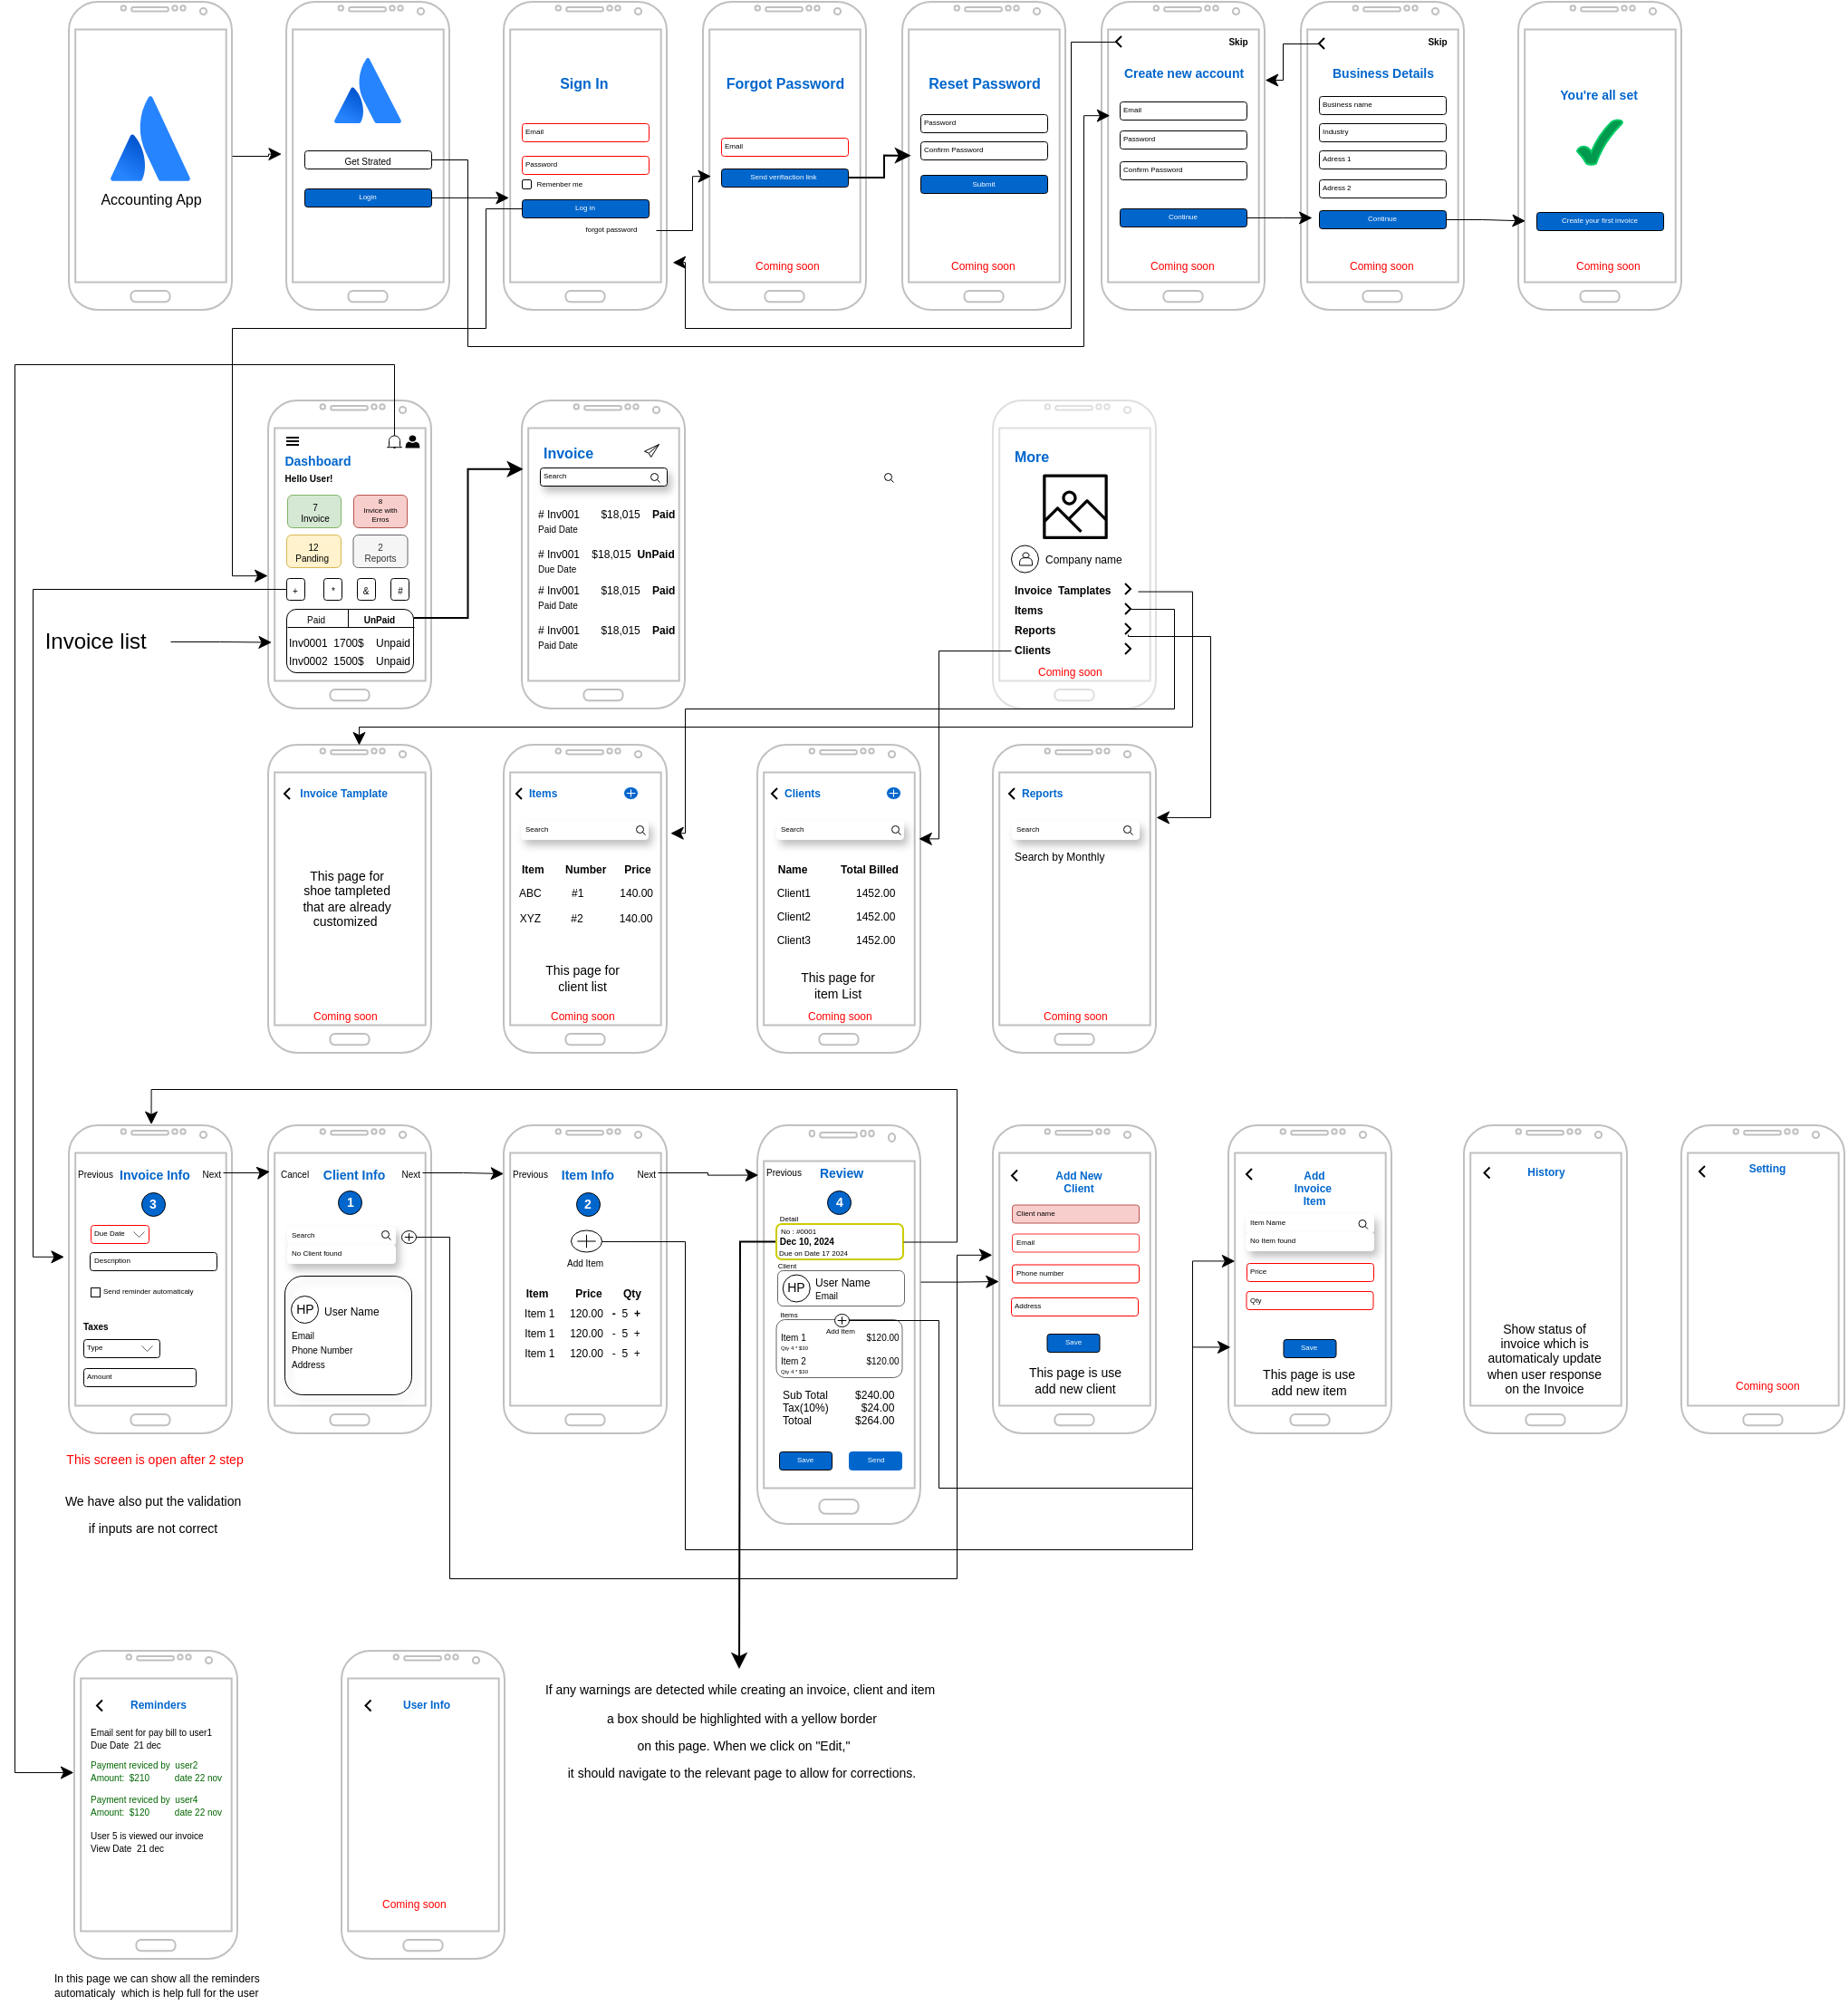 <mxfile version="24.8.4" pages="9">
  <diagram id="QYAfUA3tcsb51Zh8QpU1" name="WireFrames">
    <mxGraphModel dx="1687" dy="1902" grid="1" gridSize="10" guides="1" tooltips="1" connect="1" arrows="1" fold="1" page="1" pageScale="1" pageWidth="850" pageHeight="1100" math="0" shadow="0">
      <root>
        <mxCell id="0" />
        <mxCell id="1" parent="0" />
        <mxCell id="46W6l_zfvL2MoS7tqV29-1" value="" style="verticalLabelPosition=bottom;verticalAlign=top;html=1;shadow=0;dashed=0;strokeWidth=1;shape=mxgraph.android.phone2;strokeColor=#c0c0c0;" vertex="1" parent="1">
          <mxGeometry x="50" y="-750" width="90" height="170" as="geometry" />
        </mxCell>
        <mxCell id="46W6l_zfvL2MoS7tqV29-2" value="" style="verticalLabelPosition=bottom;verticalAlign=top;html=1;shadow=0;dashed=0;strokeWidth=1;shape=mxgraph.android.phone2;strokeColor=#c0c0c0;" vertex="1" parent="1">
          <mxGeometry x="170" y="-750" width="90" height="170" as="geometry" />
        </mxCell>
        <mxCell id="46W6l_zfvL2MoS7tqV29-3" value="" style="verticalLabelPosition=bottom;verticalAlign=top;html=1;shadow=0;dashed=0;strokeWidth=1;shape=mxgraph.android.phone2;strokeColor=#c0c0c0;" vertex="1" parent="1">
          <mxGeometry x="290" y="-750" width="90" height="170" as="geometry" />
        </mxCell>
        <mxCell id="46W6l_zfvL2MoS7tqV29-4" value="" style="verticalLabelPosition=bottom;verticalAlign=top;html=1;shadow=0;dashed=0;strokeWidth=1;shape=mxgraph.android.phone2;strokeColor=#c0c0c0;" vertex="1" parent="1">
          <mxGeometry x="400" y="-750" width="90" height="170" as="geometry" />
        </mxCell>
        <mxCell id="46W6l_zfvL2MoS7tqV29-5" value="" style="verticalLabelPosition=bottom;verticalAlign=top;html=1;shadow=0;dashed=0;strokeWidth=1;shape=mxgraph.android.phone2;strokeColor=#c0c0c0;fontSize=10;" vertex="1" parent="1">
          <mxGeometry x="510" y="-750" width="90" height="170" as="geometry" />
        </mxCell>
        <mxCell id="46W6l_zfvL2MoS7tqV29-6" value="" style="verticalLabelPosition=bottom;verticalAlign=top;html=1;shadow=0;dashed=0;strokeWidth=1;shape=mxgraph.android.phone2;strokeColor=#c0c0c0;" vertex="1" parent="1">
          <mxGeometry x="620" y="-750" width="90" height="170" as="geometry" />
        </mxCell>
        <mxCell id="46W6l_zfvL2MoS7tqV29-7" value="" style="verticalLabelPosition=bottom;verticalAlign=top;html=1;shadow=0;dashed=0;strokeWidth=1;shape=mxgraph.android.phone2;strokeColor=#c0c0c0;" vertex="1" parent="1">
          <mxGeometry x="730" y="-750" width="90" height="170" as="geometry" />
        </mxCell>
        <mxCell id="46W6l_zfvL2MoS7tqV29-8" value="" style="verticalLabelPosition=bottom;verticalAlign=top;html=1;shadow=0;dashed=0;strokeWidth=1;shape=mxgraph.android.phone2;strokeColor=#c0c0c0;" vertex="1" parent="1">
          <mxGeometry x="850" y="-750" width="90" height="170" as="geometry" />
        </mxCell>
        <mxCell id="46W6l_zfvL2MoS7tqV29-9" value="" style="verticalLabelPosition=bottom;verticalAlign=top;html=1;shadow=0;dashed=0;strokeWidth=1;shape=mxgraph.android.phone2;strokeColor=#c0c0c0;" vertex="1" parent="1">
          <mxGeometry x="160" y="-530" width="90" height="170" as="geometry" />
        </mxCell>
        <mxCell id="46W6l_zfvL2MoS7tqV29-10" value="" style="verticalLabelPosition=bottom;verticalAlign=top;html=1;shadow=0;dashed=0;strokeWidth=1;shape=mxgraph.android.phone2;strokeColor=#c0c0c0;" vertex="1" parent="1">
          <mxGeometry x="300" y="-530" width="90" height="170" as="geometry" />
        </mxCell>
        <mxCell id="46W6l_zfvL2MoS7tqV29-11" value="" style="verticalLabelPosition=bottom;verticalAlign=top;html=1;shadow=0;dashed=0;strokeWidth=1;shape=mxgraph.android.phone2;strokeColor=#c0c0c0;opacity=50;" vertex="1" parent="1">
          <mxGeometry x="560" y="-530" width="90" height="170" as="geometry" />
        </mxCell>
        <mxCell id="46W6l_zfvL2MoS7tqV29-12" value="" style="verticalLabelPosition=bottom;verticalAlign=top;html=1;shadow=0;dashed=0;strokeWidth=1;shape=mxgraph.android.phone2;strokeColor=#c0c0c0;" vertex="1" parent="1">
          <mxGeometry x="160" y="-340" width="90" height="170" as="geometry" />
        </mxCell>
        <mxCell id="46W6l_zfvL2MoS7tqV29-13" value="" style="verticalLabelPosition=bottom;verticalAlign=top;html=1;shadow=0;dashed=0;strokeWidth=1;shape=mxgraph.android.phone2;strokeColor=#c0c0c0;" vertex="1" parent="1">
          <mxGeometry x="290" y="-340" width="90" height="170" as="geometry" />
        </mxCell>
        <mxCell id="46W6l_zfvL2MoS7tqV29-14" value="" style="verticalLabelPosition=bottom;verticalAlign=top;html=1;shadow=0;dashed=0;strokeWidth=1;shape=mxgraph.android.phone2;strokeColor=#c0c0c0;" vertex="1" parent="1">
          <mxGeometry x="430" y="-340" width="90" height="170" as="geometry" />
        </mxCell>
        <mxCell id="46W6l_zfvL2MoS7tqV29-15" value="" style="verticalLabelPosition=bottom;verticalAlign=top;html=1;shadow=0;dashed=0;strokeWidth=1;shape=mxgraph.android.phone2;strokeColor=#c0c0c0;" vertex="1" parent="1">
          <mxGeometry x="560" y="-340" width="90" height="170" as="geometry" />
        </mxCell>
        <mxCell id="46W6l_zfvL2MoS7tqV29-16" value="" style="verticalLabelPosition=bottom;verticalAlign=top;html=1;shadow=0;dashed=0;strokeWidth=1;shape=mxgraph.android.phone2;strokeColor=#c0c0c0;" vertex="1" parent="1">
          <mxGeometry x="53" y="160" width="90" height="170" as="geometry" />
        </mxCell>
        <mxCell id="46W6l_zfvL2MoS7tqV29-17" value="" style="verticalLabelPosition=bottom;verticalAlign=top;html=1;shadow=0;dashed=0;strokeWidth=1;shape=mxgraph.android.phone2;strokeColor=#c0c0c0;" vertex="1" parent="1">
          <mxGeometry x="200.5" y="160" width="90" height="170" as="geometry" />
        </mxCell>
        <mxCell id="46W6l_zfvL2MoS7tqV29-18" value="" style="verticalLabelPosition=bottom;verticalAlign=top;html=1;shadow=0;dashed=0;strokeWidth=1;shape=mxgraph.android.phone2;strokeColor=#c0c0c0;" vertex="1" parent="1">
          <mxGeometry x="50" y="-130" width="90" height="170" as="geometry" />
        </mxCell>
        <mxCell id="46W6l_zfvL2MoS7tqV29-19" value="" style="verticalLabelPosition=bottom;verticalAlign=top;html=1;shadow=0;dashed=0;strokeWidth=1;shape=mxgraph.android.phone2;strokeColor=#c0c0c0;" vertex="1" parent="1">
          <mxGeometry x="160" y="-130" width="90" height="170" as="geometry" />
        </mxCell>
        <mxCell id="46W6l_zfvL2MoS7tqV29-20" value="" style="verticalLabelPosition=bottom;verticalAlign=top;html=1;shadow=0;dashed=0;strokeWidth=1;shape=mxgraph.android.phone2;strokeColor=#c0c0c0;" vertex="1" parent="1">
          <mxGeometry x="290" y="-130" width="90" height="170" as="geometry" />
        </mxCell>
        <mxCell id="46W6l_zfvL2MoS7tqV29-21" value="" style="verticalLabelPosition=bottom;verticalAlign=top;html=1;shadow=0;dashed=0;strokeWidth=1;shape=mxgraph.android.phone2;strokeColor=#c0c0c0;" vertex="1" parent="1">
          <mxGeometry x="430" y="-130" width="90" height="220" as="geometry" />
        </mxCell>
        <mxCell id="46W6l_zfvL2MoS7tqV29-22" value="" style="verticalLabelPosition=bottom;verticalAlign=top;html=1;shadow=0;dashed=0;strokeWidth=1;shape=mxgraph.android.phone2;strokeColor=#c0c0c0;" vertex="1" parent="1">
          <mxGeometry x="560" y="-130" width="90" height="170" as="geometry" />
        </mxCell>
        <mxCell id="46W6l_zfvL2MoS7tqV29-23" value="" style="verticalLabelPosition=bottom;verticalAlign=top;html=1;shadow=0;dashed=0;strokeWidth=1;shape=mxgraph.android.phone2;strokeColor=#c0c0c0;" vertex="1" parent="1">
          <mxGeometry x="690" y="-130" width="90" height="170" as="geometry" />
        </mxCell>
        <mxCell id="46W6l_zfvL2MoS7tqV29-24" value="" style="verticalLabelPosition=bottom;verticalAlign=top;html=1;shadow=0;dashed=0;strokeWidth=1;shape=mxgraph.android.phone2;strokeColor=#c0c0c0;" vertex="1" parent="1">
          <mxGeometry x="820" y="-130" width="90" height="170" as="geometry" />
        </mxCell>
        <mxCell id="46W6l_zfvL2MoS7tqV29-25" value="" style="verticalLabelPosition=bottom;verticalAlign=top;html=1;shadow=0;dashed=0;strokeWidth=1;shape=mxgraph.android.phone2;strokeColor=#c0c0c0;fontColor=#FF3333;" vertex="1" parent="1">
          <mxGeometry x="940" y="-130" width="90" height="170" as="geometry" />
        </mxCell>
        <mxCell id="46W6l_zfvL2MoS7tqV29-26" value="Get Strated" style="whiteSpace=wrap;html=1;rounded=1;strokeWidth=0.5;fontSize=5;" vertex="1" parent="1">
          <mxGeometry x="180" y="-668" width="70" height="10" as="geometry" />
        </mxCell>
        <mxCell id="46W6l_zfvL2MoS7tqV29-27" value="Sign In&amp;nbsp;" style="text;html=1;align=center;verticalAlign=middle;resizable=0;points=[];autosize=1;strokeColor=none;fillColor=none;fontSize=8;fontStyle=1;fontColor=#0066CC;" vertex="1" parent="1">
          <mxGeometry x="310" y="-715" width="50" height="20" as="geometry" />
        </mxCell>
        <mxCell id="46W6l_zfvL2MoS7tqV29-28" value="Email" style="whiteSpace=wrap;html=1;rounded=1;strokeWidth=0.5;fontSize=4;align=left;strokeColor=#FF0000;" vertex="1" parent="1">
          <mxGeometry x="300" y="-683" width="70" height="10" as="geometry" />
        </mxCell>
        <mxCell id="46W6l_zfvL2MoS7tqV29-29" value="Password" style="whiteSpace=wrap;html=1;rounded=1;strokeWidth=0.5;fontSize=4;align=left;strokeColor=#ff0000;" vertex="1" parent="1">
          <mxGeometry x="300" y="-665" width="70" height="10" as="geometry" />
        </mxCell>
        <mxCell id="46W6l_zfvL2MoS7tqV29-30" value="Log in" style="whiteSpace=wrap;html=1;rounded=1;strokeWidth=0.5;fontSize=4;fillColor=#0066CC;fontColor=#ffffff;" vertex="1" parent="1">
          <mxGeometry x="300" y="-641" width="70" height="10" as="geometry" />
        </mxCell>
        <mxCell id="46W6l_zfvL2MoS7tqV29-31" value="forgot password" style="text;html=1;align=center;verticalAlign=middle;resizable=0;points=[];autosize=1;strokeColor=none;fillColor=none;fontSize=4;" vertex="1" parent="1">
          <mxGeometry x="324" y="-634" width="50" height="20" as="geometry" />
        </mxCell>
        <mxCell id="46W6l_zfvL2MoS7tqV29-32" value="Forgot Password" style="text;html=1;align=center;verticalAlign=middle;resizable=0;points=[];autosize=1;strokeColor=none;fillColor=none;fontSize=8;fontStyle=1;fontColor=#0066CC;" vertex="1" parent="1">
          <mxGeometry x="405" y="-715" width="80" height="20" as="geometry" />
        </mxCell>
        <mxCell id="46W6l_zfvL2MoS7tqV29-33" value="Email" style="whiteSpace=wrap;html=1;rounded=1;strokeWidth=0.5;fontSize=4;align=left;strokeColor=#ff0000;" vertex="1" parent="1">
          <mxGeometry x="410" y="-675" width="70" height="10" as="geometry" />
        </mxCell>
        <mxCell id="46W6l_zfvL2MoS7tqV29-34" value="&lt;font style=&quot;font-size: 4px;&quot;&gt;Send verifiaction link&amp;nbsp;&lt;/font&gt;" style="whiteSpace=wrap;html=1;rounded=1;strokeWidth=0.5;fontSize=4;fillColor=#0066CC;fontColor=#ffffff;" vertex="1" parent="1">
          <mxGeometry x="410" y="-658" width="70" height="10" as="geometry" />
        </mxCell>
        <mxCell id="46W6l_zfvL2MoS7tqV29-35" value="Reset Password" style="text;html=1;align=center;verticalAlign=middle;resizable=0;points=[];autosize=1;strokeColor=none;fillColor=none;fontSize=8;fontStyle=1;fontColor=#0066CC;" vertex="1" parent="1">
          <mxGeometry x="515" y="-715" width="80" height="20" as="geometry" />
        </mxCell>
        <mxCell id="46W6l_zfvL2MoS7tqV29-36" value="Password" style="whiteSpace=wrap;html=1;rounded=1;strokeWidth=0.5;fontSize=4;align=left;" vertex="1" parent="1">
          <mxGeometry x="520" y="-688" width="70" height="10" as="geometry" />
        </mxCell>
        <mxCell id="46W6l_zfvL2MoS7tqV29-37" value="&lt;font style=&quot;font-size: 4px;&quot;&gt;Remenber me&amp;nbsp;&lt;/font&gt;" style="text;html=1;align=center;verticalAlign=middle;resizable=0;points=[];autosize=1;strokeColor=none;fillColor=none;fontSize=6;" vertex="1" parent="1">
          <mxGeometry x="296" y="-660" width="50" height="20" as="geometry" />
        </mxCell>
        <mxCell id="46W6l_zfvL2MoS7tqV29-38" value="" style="whiteSpace=wrap;html=1;rounded=1;strokeWidth=0.5;fontSize=9;align=left;" vertex="1" parent="1">
          <mxGeometry x="300" y="-652" width="5" height="5" as="geometry" />
        </mxCell>
        <mxCell id="46W6l_zfvL2MoS7tqV29-39" value="Confirm Password" style="whiteSpace=wrap;html=1;rounded=1;strokeWidth=0.5;fontSize=4;align=left;" vertex="1" parent="1">
          <mxGeometry x="520" y="-673" width="70" height="10" as="geometry" />
        </mxCell>
        <mxCell id="46W6l_zfvL2MoS7tqV29-40" value="Submit" style="whiteSpace=wrap;html=1;rounded=1;strokeWidth=0.5;fontSize=4;fillColor=#0066CC;fontColor=#ffffff;" vertex="1" parent="1">
          <mxGeometry x="520" y="-654.5" width="70" height="10" as="geometry" />
        </mxCell>
        <mxCell id="46W6l_zfvL2MoS7tqV29-41" value="Create new account" style="text;html=1;align=center;verticalAlign=middle;resizable=0;points=[];autosize=1;strokeColor=none;fillColor=none;fontSize=7;fontStyle=1;fontColor=#0066CC;" vertex="1" parent="1">
          <mxGeometry x="620" y="-720" width="90" height="20" as="geometry" />
        </mxCell>
        <mxCell id="46W6l_zfvL2MoS7tqV29-42" value="Password" style="whiteSpace=wrap;html=1;rounded=1;strokeWidth=0.5;fontSize=4;align=left;" vertex="1" parent="1">
          <mxGeometry x="630" y="-679" width="70" height="10" as="geometry" />
        </mxCell>
        <mxCell id="46W6l_zfvL2MoS7tqV29-43" value="Confirm Password" style="whiteSpace=wrap;html=1;rounded=1;strokeWidth=0.5;fontSize=4;align=left;" vertex="1" parent="1">
          <mxGeometry x="630" y="-662" width="70" height="10" as="geometry" />
        </mxCell>
        <mxCell id="46W6l_zfvL2MoS7tqV29-44" value="Email" style="whiteSpace=wrap;html=1;rounded=1;strokeWidth=0.5;fontSize=4;align=left;" vertex="1" parent="1">
          <mxGeometry x="630" y="-695" width="70" height="10" as="geometry" />
        </mxCell>
        <mxCell id="46W6l_zfvL2MoS7tqV29-45" value="Continue" style="whiteSpace=wrap;html=1;rounded=1;strokeWidth=0.5;fontSize=4;fillColor=#0066CC;fontColor=#ffffff;" vertex="1" parent="1">
          <mxGeometry x="630" y="-636" width="70" height="10" as="geometry" />
        </mxCell>
        <mxCell id="46W6l_zfvL2MoS7tqV29-46" value="Business Details" style="text;html=1;align=center;verticalAlign=middle;resizable=0;points=[];autosize=1;strokeColor=none;fillColor=none;fontSize=7;fontStyle=1;fontColor=#0066CC;" vertex="1" parent="1">
          <mxGeometry x="735" y="-720" width="80" height="20" as="geometry" />
        </mxCell>
        <mxCell id="46W6l_zfvL2MoS7tqV29-47" value="Industry" style="whiteSpace=wrap;html=1;rounded=1;strokeWidth=0.5;fontSize=4;align=left;" vertex="1" parent="1">
          <mxGeometry x="740" y="-683" width="70" height="10" as="geometry" />
        </mxCell>
        <mxCell id="46W6l_zfvL2MoS7tqV29-48" value="Adress 1&amp;nbsp;" style="whiteSpace=wrap;html=1;rounded=1;strokeWidth=0.5;fontSize=4;align=left;" vertex="1" parent="1">
          <mxGeometry x="740" y="-668" width="70" height="10" as="geometry" />
        </mxCell>
        <mxCell id="46W6l_zfvL2MoS7tqV29-49" value="Business name" style="whiteSpace=wrap;html=1;rounded=1;strokeWidth=0.5;fontSize=4;align=left;" vertex="1" parent="1">
          <mxGeometry x="740" y="-698" width="70" height="10" as="geometry" />
        </mxCell>
        <mxCell id="46W6l_zfvL2MoS7tqV29-50" value="Continue" style="whiteSpace=wrap;html=1;rounded=1;strokeWidth=0.5;fontSize=4;fillColor=#0066CC;fontColor=#ffffff;" vertex="1" parent="1">
          <mxGeometry x="740" y="-635" width="70" height="10" as="geometry" />
        </mxCell>
        <mxCell id="46W6l_zfvL2MoS7tqV29-51" value="Adress 2" style="whiteSpace=wrap;html=1;rounded=1;strokeWidth=0.5;fontSize=4;align=left;" vertex="1" parent="1">
          <mxGeometry x="740" y="-652" width="70" height="10" as="geometry" />
        </mxCell>
        <mxCell id="46W6l_zfvL2MoS7tqV29-52" value="You&#39;re all set&amp;nbsp;" style="text;html=1;align=center;verticalAlign=middle;resizable=0;points=[];autosize=1;strokeColor=none;fillColor=none;fontSize=7;fontStyle=1;fontColor=#0066CC;" vertex="1" parent="1">
          <mxGeometry x="860" y="-708" width="70" height="20" as="geometry" />
        </mxCell>
        <mxCell id="46W6l_zfvL2MoS7tqV29-53" value="" style="verticalLabelPosition=bottom;verticalAlign=top;html=1;shape=mxgraph.basic.tick;fillColor=#00994D;strokeColor=#00CC66;" vertex="1" parent="1">
          <mxGeometry x="882.5" y="-685" width="25" height="25" as="geometry" />
        </mxCell>
        <mxCell id="46W6l_zfvL2MoS7tqV29-54" value="Create your first invoice" style="whiteSpace=wrap;html=1;rounded=1;strokeWidth=0.5;fontSize=4;fillColor=#0066CC;fontColor=#ffffff;" vertex="1" parent="1">
          <mxGeometry x="860" y="-634" width="70" height="10" as="geometry" />
        </mxCell>
        <mxCell id="46W6l_zfvL2MoS7tqV29-55" value="" style="image;html=1;image=img/lib/atlassian/Atlassian_Logo.svg;" vertex="1" parent="1">
          <mxGeometry x="73" y="-698" width="44" height="47" as="geometry" />
        </mxCell>
        <mxCell id="46W6l_zfvL2MoS7tqV29-56" value="Accounting App" style="text;html=1;align=center;verticalAlign=middle;resizable=0;points=[];autosize=1;strokeColor=none;fillColor=none;fontSize=8;" vertex="1" parent="1">
          <mxGeometry x="55" y="-651" width="80" height="20" as="geometry" />
        </mxCell>
        <mxCell id="46W6l_zfvL2MoS7tqV29-57" value="" style="image;html=1;image=img/lib/atlassian/Atlassian_Logo.svg;" vertex="1" parent="1">
          <mxGeometry x="196.5" y="-719" width="37" height="36" as="geometry" />
        </mxCell>
        <mxCell id="46W6l_zfvL2MoS7tqV29-58" value="Login" style="whiteSpace=wrap;html=1;rounded=1;strokeWidth=0.5;fontSize=4;fillColor=#0066CC;fontColor=#ffffff;" vertex="1" parent="1">
          <mxGeometry x="180" y="-647" width="70" height="10" as="geometry" />
        </mxCell>
        <mxCell id="46W6l_zfvL2MoS7tqV29-59" value="" style="html=1;verticalLabelPosition=bottom;labelBackgroundColor=#ffffff;verticalAlign=top;shadow=0;dashed=0;strokeWidth=1;shape=mxgraph.ios7.misc.left;strokeColor=#000000;" vertex="1" parent="1">
          <mxGeometry x="628" y="-731" width="3" height="6" as="geometry" />
        </mxCell>
        <mxCell id="46W6l_zfvL2MoS7tqV29-60" value="" style="html=1;verticalLabelPosition=bottom;labelBackgroundColor=#ffffff;verticalAlign=top;shadow=0;dashed=0;strokeWidth=1;shape=mxgraph.ios7.misc.left;strokeColor=#000000;" vertex="1" parent="1">
          <mxGeometry x="740" y="-730" width="3" height="6" as="geometry" />
        </mxCell>
        <mxCell id="46W6l_zfvL2MoS7tqV29-61" value="Skip" style="text;html=1;align=center;verticalAlign=middle;resizable=0;points=[];autosize=1;strokeColor=none;fillColor=none;fontSize=5;fontStyle=1" vertex="1" parent="1">
          <mxGeometry x="680" y="-739" width="30" height="20" as="geometry" />
        </mxCell>
        <mxCell id="46W6l_zfvL2MoS7tqV29-62" value="Skip" style="text;html=1;align=center;verticalAlign=middle;resizable=0;points=[];autosize=1;strokeColor=none;fillColor=none;fontSize=5;fontStyle=1" vertex="1" parent="1">
          <mxGeometry x="790" y="-739" width="30" height="20" as="geometry" />
        </mxCell>
        <mxCell id="46W6l_zfvL2MoS7tqV29-63" style="edgeStyle=orthogonalEdgeStyle;rounded=0;orthogonalLoop=1;jettySize=auto;html=1;entryX=-0.031;entryY=0.493;entryDx=0;entryDy=0;entryPerimeter=0;strokeWidth=0.5;" edge="1" parent="1" source="46W6l_zfvL2MoS7tqV29-1" target="46W6l_zfvL2MoS7tqV29-2">
          <mxGeometry relative="1" as="geometry" />
        </mxCell>
        <mxCell id="46W6l_zfvL2MoS7tqV29-64" style="edgeStyle=orthogonalEdgeStyle;rounded=0;orthogonalLoop=1;jettySize=auto;html=1;entryX=0.049;entryY=0.368;entryDx=0;entryDy=0;entryPerimeter=0;strokeWidth=0.5;" edge="1" parent="1" source="46W6l_zfvL2MoS7tqV29-26" target="46W6l_zfvL2MoS7tqV29-6">
          <mxGeometry relative="1" as="geometry">
            <Array as="points">
              <mxPoint x="270" y="-663" />
              <mxPoint x="270" y="-560" />
              <mxPoint x="610" y="-560" />
              <mxPoint x="610" y="-687" />
            </Array>
          </mxGeometry>
        </mxCell>
        <mxCell id="46W6l_zfvL2MoS7tqV29-65" style="edgeStyle=orthogonalEdgeStyle;rounded=0;orthogonalLoop=1;jettySize=auto;html=1;entryX=0.03;entryY=0.635;entryDx=0;entryDy=0;entryPerimeter=0;strokeWidth=0.5;" edge="1" parent="1" source="46W6l_zfvL2MoS7tqV29-58" target="46W6l_zfvL2MoS7tqV29-3">
          <mxGeometry relative="1" as="geometry" />
        </mxCell>
        <mxCell id="46W6l_zfvL2MoS7tqV29-66" value="Hello User!" style="text;html=1;align=center;verticalAlign=middle;resizable=0;points=[];autosize=1;strokeColor=none;fillColor=none;fontSize=5;fontStyle=1" vertex="1" parent="1">
          <mxGeometry x="157" y="-498" width="50" height="20" as="geometry" />
        </mxCell>
        <mxCell id="46W6l_zfvL2MoS7tqV29-67" value="Dashboard" style="text;html=1;align=center;verticalAlign=middle;resizable=0;points=[];autosize=1;strokeColor=none;fillColor=none;fontSize=7;fontStyle=1;fontColor=#0066CC;" vertex="1" parent="1">
          <mxGeometry x="157" y="-506" width="60" height="20" as="geometry" />
        </mxCell>
        <mxCell id="46W6l_zfvL2MoS7tqV29-68" value="7&lt;div&gt;Invoice&lt;/div&gt;" style="whiteSpace=wrap;html=1;rounded=1;strokeWidth=0.5;fontSize=5;fillColor=#d5e8d4;strokeColor=#82b366;" vertex="1" parent="1">
          <mxGeometry x="170.5" y="-478" width="29.5" height="18" as="geometry" />
        </mxCell>
        <mxCell id="46W6l_zfvL2MoS7tqV29-69" value="+" style="whiteSpace=wrap;html=1;rounded=1;strokeWidth=0.5;fontSize=5;" vertex="1" parent="1">
          <mxGeometry x="170" y="-432" width="10" height="12" as="geometry" />
        </mxCell>
        <mxCell id="46W6l_zfvL2MoS7tqV29-70" value="12&lt;div&gt;Panding&amp;nbsp;&lt;/div&gt;" style="whiteSpace=wrap;html=1;rounded=1;strokeWidth=0.5;fontSize=5;fillColor=#fff2cc;strokeColor=#d6b656;" vertex="1" parent="1">
          <mxGeometry x="170" y="-456" width="30" height="18" as="geometry" />
        </mxCell>
        <mxCell id="46W6l_zfvL2MoS7tqV29-71" value="*" style="whiteSpace=wrap;html=1;rounded=1;strokeWidth=0.5;fontSize=5;" vertex="1" parent="1">
          <mxGeometry x="190.5" y="-432" width="10" height="12" as="geometry" />
        </mxCell>
        <mxCell id="46W6l_zfvL2MoS7tqV29-72" value="&amp;amp;" style="whiteSpace=wrap;html=1;rounded=1;strokeWidth=0.5;fontSize=5;" vertex="1" parent="1">
          <mxGeometry x="209" y="-432" width="10" height="12" as="geometry" />
        </mxCell>
        <mxCell id="46W6l_zfvL2MoS7tqV29-73" value="#" style="whiteSpace=wrap;html=1;rounded=1;strokeWidth=0.5;fontSize=5;" vertex="1" parent="1">
          <mxGeometry x="227.5" y="-432" width="10" height="12" as="geometry" />
        </mxCell>
        <mxCell id="46W6l_zfvL2MoS7tqV29-74" value="8&lt;div style=&quot;font-size: 4px;&quot;&gt;Invice with Erros&lt;/div&gt;" style="whiteSpace=wrap;html=1;rounded=1;strokeWidth=0.5;fontSize=4;fillColor=#f8cecc;strokeColor=#b85450;" vertex="1" parent="1">
          <mxGeometry x="207" y="-478" width="29.5" height="18" as="geometry" />
        </mxCell>
        <mxCell id="46W6l_zfvL2MoS7tqV29-75" value="2&lt;div&gt;Reports&lt;/div&gt;" style="whiteSpace=wrap;html=1;rounded=1;strokeWidth=0.5;fontSize=5;fillColor=#f5f5f5;strokeColor=#666666;fontColor=#333333;" vertex="1" parent="1">
          <mxGeometry x="206.75" y="-456" width="30" height="18" as="geometry" />
        </mxCell>
        <mxCell id="46W6l_zfvL2MoS7tqV29-76" value="&lt;div style=&quot;font-size: 6px;&quot;&gt;&lt;font style=&quot;font-size: 6px;&quot;&gt;&lt;br&gt;&lt;/font&gt;&lt;/div&gt;&lt;font style=&quot;font-size: 6px;&quot;&gt;&lt;div&gt;&lt;font style=&quot;font-size: 6px;&quot;&gt;&lt;br&gt;&lt;/font&gt;&lt;/div&gt;Inv0001&amp;nbsp; 1700$&amp;nbsp; &amp;nbsp; Unpaid&lt;/font&gt;&lt;div style=&quot;font-size: 6px; line-height: 200%;&quot;&gt;&lt;font style=&quot;font-size: 6px;&quot;&gt;Inv0002&amp;nbsp; 1500$&amp;nbsp; &amp;nbsp; Unpaid&lt;/font&gt;&lt;/div&gt;" style="whiteSpace=wrap;html=1;rounded=1;strokeWidth=0.5;fontSize=5;glass=0;shadow=0;" vertex="1" parent="1">
          <mxGeometry x="170" y="-415" width="70" height="35" as="geometry" />
        </mxCell>
        <mxCell id="46W6l_zfvL2MoS7tqV29-77" value="Paid" style="text;html=1;align=center;verticalAlign=middle;resizable=0;points=[];autosize=1;strokeColor=none;fillColor=none;fontSize=5;fontStyle=0" vertex="1" parent="1">
          <mxGeometry x="170.5" y="-420" width="30" height="20" as="geometry" />
        </mxCell>
        <mxCell id="46W6l_zfvL2MoS7tqV29-78" value="UnPaid" style="text;html=1;align=center;verticalAlign=middle;resizable=0;points=[];autosize=1;strokeColor=none;fillColor=none;fontSize=5;fontStyle=1" vertex="1" parent="1">
          <mxGeometry x="200.5" y="-420" width="40" height="20" as="geometry" />
        </mxCell>
        <mxCell id="46W6l_zfvL2MoS7tqV29-79" value="" style="line;strokeWidth=0.5;html=1;" vertex="1" parent="1">
          <mxGeometry x="170.5" y="-410" width="70" height="10" as="geometry" />
        </mxCell>
        <mxCell id="46W6l_zfvL2MoS7tqV29-80" value="" style="line;strokeWidth=0.5;html=1;rotation=90;" vertex="1" parent="1">
          <mxGeometry x="199" y="-415" width="10" height="10" as="geometry" />
        </mxCell>
        <mxCell id="46W6l_zfvL2MoS7tqV29-81" value="" style="sketch=0;pointerEvents=1;shadow=0;dashed=0;html=1;strokeColor=none;labelPosition=center;verticalLabelPosition=bottom;verticalAlign=top;outlineConnect=0;align=center;shape=mxgraph.office.users.user;fillColor=#050505;strokeWidth=0.5;" vertex="1" parent="1">
          <mxGeometry x="235.5" y="-511" width="8" height="7" as="geometry" />
        </mxCell>
        <mxCell id="46W6l_zfvL2MoS7tqV29-82" value="" style="html=1;verticalLabelPosition=bottom;align=center;labelBackgroundColor=#0066CC;verticalAlign=top;strokeWidth=0.5;strokeColor=#000000;shadow=0;dashed=0;shape=mxgraph.ios7.icons.bell;" vertex="1" parent="1">
          <mxGeometry x="225.5" y="-511" width="8" height="7" as="geometry" />
        </mxCell>
        <mxCell id="46W6l_zfvL2MoS7tqV29-83" value="" style="verticalLabelPosition=bottom;shadow=0;dashed=0;align=center;html=1;verticalAlign=top;shape=mxgraph.electrical.transmission.3_line_bus;" vertex="1" parent="1">
          <mxGeometry x="170" y="-509.5" width="7" height="4" as="geometry" />
        </mxCell>
        <mxCell id="46W6l_zfvL2MoS7tqV29-84" value="Invoice" style="text;html=1;align=left;verticalAlign=middle;resizable=0;points=[];autosize=1;strokeColor=none;fillColor=none;fontSize=8;fontStyle=1;fontColor=#0066CC;" vertex="1" parent="1">
          <mxGeometry x="310" y="-511" width="50" height="20" as="geometry" />
        </mxCell>
        <mxCell id="46W6l_zfvL2MoS7tqV29-85" value="Search" style="whiteSpace=wrap;html=1;rounded=1;strokeWidth=0.5;fontSize=4;align=left;shadow=1;" vertex="1" parent="1">
          <mxGeometry x="310" y="-493" width="70" height="10" as="geometry" />
        </mxCell>
        <mxCell id="46W6l_zfvL2MoS7tqV29-86" value="" style="html=1;verticalLabelPosition=bottom;align=center;labelBackgroundColor=#ffffff;verticalAlign=top;strokeWidth=0.5;strokeColor=#000000;shadow=0;dashed=0;shape=mxgraph.ios7.icons.looking_glass;" vertex="1" parent="1">
          <mxGeometry x="371" y="-490" width="5" height="5" as="geometry" />
        </mxCell>
        <mxCell id="46W6l_zfvL2MoS7tqV29-87" value="&lt;font style=&quot;font-size: 6px;&quot;&gt;# Inv001&amp;nbsp; &amp;nbsp; &amp;nbsp; &amp;nbsp;$18,015&amp;nbsp; &amp;nbsp; &lt;b&gt;Paid&lt;/b&gt;&lt;/font&gt;&lt;div&gt;&lt;font style=&quot;font-size: 5px;&quot;&gt;Paid Date&amp;nbsp;&lt;/font&gt;&lt;font style=&quot;font-size: 6px;&quot;&gt;&amp;nbsp;&lt;/font&gt;&lt;/div&gt;" style="text;html=1;align=left;verticalAlign=middle;resizable=0;points=[];autosize=1;strokeColor=none;fillColor=none;fontSize=4;" vertex="1" parent="1">
          <mxGeometry x="307" y="-478" width="100" height="30" as="geometry" />
        </mxCell>
        <mxCell id="46W6l_zfvL2MoS7tqV29-88" value="&lt;font style=&quot;font-size: 6px;&quot;&gt;# Inv001&amp;nbsp; &amp;nbsp; $18,015&amp;nbsp;&amp;nbsp;&lt;b&gt;UnPaid&lt;/b&gt;&lt;/font&gt;&lt;div&gt;&lt;font style=&quot;font-size: 5px;&quot;&gt;Due Date&amp;nbsp;&lt;/font&gt;&lt;font style=&quot;font-size: 6px;&quot;&gt;&amp;nbsp;&lt;/font&gt;&lt;/div&gt;" style="text;html=1;align=left;verticalAlign=middle;resizable=0;points=[];autosize=1;strokeColor=none;fillColor=none;fontSize=4;" vertex="1" parent="1">
          <mxGeometry x="307" y="-456" width="100" height="30" as="geometry" />
        </mxCell>
        <mxCell id="46W6l_zfvL2MoS7tqV29-89" value="&lt;font style=&quot;font-size: 6px;&quot;&gt;# Inv001&amp;nbsp; &amp;nbsp; &amp;nbsp; &amp;nbsp;$18,015&amp;nbsp; &amp;nbsp; &lt;b&gt;Paid&lt;/b&gt;&lt;/font&gt;&lt;div&gt;&lt;font style=&quot;font-size: 5px;&quot;&gt;Paid Date&amp;nbsp;&lt;/font&gt;&lt;font style=&quot;font-size: 6px;&quot;&gt;&amp;nbsp;&lt;/font&gt;&lt;/div&gt;" style="text;html=1;align=left;verticalAlign=middle;resizable=0;points=[];autosize=1;strokeColor=none;fillColor=none;fontSize=4;" vertex="1" parent="1">
          <mxGeometry x="307" y="-436" width="100" height="30" as="geometry" />
        </mxCell>
        <mxCell id="46W6l_zfvL2MoS7tqV29-90" value="&lt;font style=&quot;font-size: 6px;&quot;&gt;# Inv001&amp;nbsp; &amp;nbsp; &amp;nbsp; &amp;nbsp;$18,015&amp;nbsp; &amp;nbsp; &lt;b&gt;Paid&lt;/b&gt;&lt;/font&gt;&lt;div&gt;&lt;font style=&quot;font-size: 5px;&quot;&gt;Paid Date&amp;nbsp;&lt;/font&gt;&lt;font style=&quot;font-size: 6px;&quot;&gt;&amp;nbsp;&lt;/font&gt;&lt;/div&gt;" style="text;html=1;align=left;verticalAlign=middle;resizable=0;points=[];autosize=1;strokeColor=none;fillColor=none;fontSize=4;" vertex="1" parent="1">
          <mxGeometry x="307" y="-414.5" width="100" height="30" as="geometry" />
        </mxCell>
        <mxCell id="46W6l_zfvL2MoS7tqV29-91" value="" style="html=1;verticalLabelPosition=bottom;align=center;labelBackgroundColor=#ffffff;verticalAlign=top;strokeWidth=0.5;strokeColor=#000000;shadow=0;dashed=0;shape=mxgraph.ios7.icons.looking_glass;" vertex="1" parent="1">
          <mxGeometry x="500" y="-490" width="5" height="5" as="geometry" />
        </mxCell>
        <mxCell id="46W6l_zfvL2MoS7tqV29-92" value="Search by Monthly&amp;nbsp;" style="text;html=1;align=left;verticalAlign=middle;resizable=0;points=[];autosize=1;strokeColor=none;fillColor=none;fontSize=6;fontStyle=0" vertex="1" parent="1">
          <mxGeometry x="570" y="-288" width="70" height="20" as="geometry" />
        </mxCell>
        <mxCell id="46W6l_zfvL2MoS7tqV29-93" value="" style="shape=image;html=1;verticalAlign=top;verticalLabelPosition=bottom;labelBackgroundColor=#ffffff;imageAspect=0;aspect=fixed;image=https://cdn0.iconfinder.com/data/icons/business-startup-10/50/60-128.png" vertex="1" parent="1">
          <mxGeometry x="570.5" y="-268" width="71.5" height="71.5" as="geometry" />
        </mxCell>
        <mxCell id="46W6l_zfvL2MoS7tqV29-94" value="More" style="text;html=1;align=left;verticalAlign=middle;resizable=0;points=[];autosize=1;strokeColor=none;fillColor=none;fontSize=8;fontStyle=1;fontColor=#0066CC;opacity=50;" vertex="1" parent="1">
          <mxGeometry x="570" y="-509.5" width="40" height="20" as="geometry" />
        </mxCell>
        <mxCell id="46W6l_zfvL2MoS7tqV29-95" value="" style="whiteSpace=wrap;html=1;rounded=1;strokeWidth=0.5;fontSize=12;sketch=0;outlineConnect=0;fontColor=#232F3E;gradientColor=none;fillColor=#000000;strokeColor=none;dashed=0;verticalLabelPosition=bottom;verticalAlign=top;fontStyle=0;aspect=fixed;pointerEvents=1;shape=mxgraph.aws4.container_registry_image;" vertex="1" parent="1">
          <mxGeometry x="580.5" y="-489.5" width="49.5" height="35.77" as="geometry" />
        </mxCell>
        <mxCell id="46W6l_zfvL2MoS7tqV29-96" value="&lt;font style=&quot;font-size: 6px; font-weight: normal;&quot;&gt;Company name&amp;nbsp;&lt;/font&gt;" style="text;html=1;align=left;verticalAlign=middle;resizable=0;points=[];autosize=1;strokeColor=none;fillColor=none;fontSize=8;fontStyle=1" vertex="1" parent="1">
          <mxGeometry x="587" y="-452.73" width="70" height="20" as="geometry" />
        </mxCell>
        <mxCell id="46W6l_zfvL2MoS7tqV29-97" value="" style="ellipse;whiteSpace=wrap;html=1;aspect=fixed;strokeWidth=0.5;" vertex="1" parent="1">
          <mxGeometry x="570" y="-450.23" width="15" height="15" as="geometry" />
        </mxCell>
        <mxCell id="46W6l_zfvL2MoS7tqV29-98" value="" style="shape=actor;whiteSpace=wrap;html=1;strokeWidth=0.5;" vertex="1" parent="1">
          <mxGeometry x="574.5" y="-446.23" width="7" height="7" as="geometry" />
        </mxCell>
        <mxCell id="46W6l_zfvL2MoS7tqV29-99" style="edgeStyle=orthogonalEdgeStyle;rounded=0;orthogonalLoop=1;jettySize=auto;html=1;strokeWidth=0.5;" edge="1" parent="1" source="46W6l_zfvL2MoS7tqV29-100" target="46W6l_zfvL2MoS7tqV29-12">
          <mxGeometry relative="1" as="geometry">
            <Array as="points">
              <mxPoint x="670" y="-425" />
              <mxPoint x="670" y="-350" />
              <mxPoint x="210" y="-350" />
            </Array>
          </mxGeometry>
        </mxCell>
        <mxCell id="46W6l_zfvL2MoS7tqV29-100" value="&lt;div style=&quot;font-size: 6px;&quot;&gt;&lt;span style=&quot;background-color: initial; font-size: 6px;&quot;&gt;Invoice&amp;nbsp; Tamplates&lt;/span&gt;&lt;/div&gt;" style="text;html=1;align=left;verticalAlign=middle;resizable=0;points=[];autosize=1;strokeColor=none;fillColor=none;fontSize=6;fontStyle=1" vertex="1" parent="1">
          <mxGeometry x="570" y="-434.73" width="70" height="20" as="geometry" />
        </mxCell>
        <mxCell id="46W6l_zfvL2MoS7tqV29-101" value="&lt;div style=&quot;font-size: 6px;&quot;&gt;Items&lt;/div&gt;" style="text;html=1;align=left;verticalAlign=middle;resizable=0;points=[];autosize=1;strokeColor=none;fillColor=none;fontSize=6;fontStyle=1" vertex="1" parent="1">
          <mxGeometry x="570" y="-424" width="40" height="20" as="geometry" />
        </mxCell>
        <mxCell id="46W6l_zfvL2MoS7tqV29-102" value="&lt;div style=&quot;font-size: 6px;&quot;&gt;Reports&lt;/div&gt;" style="text;html=1;align=left;verticalAlign=middle;resizable=0;points=[];autosize=1;strokeColor=none;fillColor=none;fontSize=6;fontStyle=1" vertex="1" parent="1">
          <mxGeometry x="570.25" y="-413" width="40" height="20" as="geometry" />
        </mxCell>
        <mxCell id="46W6l_zfvL2MoS7tqV29-103" value="&lt;div style=&quot;font-size: 6px;&quot;&gt;Clients&lt;/div&gt;" style="text;html=1;align=left;verticalAlign=middle;resizable=0;points=[];autosize=1;strokeColor=none;fillColor=none;fontSize=6;fontStyle=1" vertex="1" parent="1">
          <mxGeometry x="570" y="-402" width="40" height="20" as="geometry" />
        </mxCell>
        <mxCell id="46W6l_zfvL2MoS7tqV29-104" value="" style="html=1;verticalLabelPosition=bottom;labelBackgroundColor=#ffffff;verticalAlign=top;shadow=0;dashed=0;strokeWidth=1;shape=mxgraph.ios7.misc.left;strokeColor=#000000;rotation=-180;" vertex="1" parent="1">
          <mxGeometry x="633" y="-429" width="3" height="6" as="geometry" />
        </mxCell>
        <mxCell id="46W6l_zfvL2MoS7tqV29-105" value="" style="html=1;verticalLabelPosition=bottom;labelBackgroundColor=#ffffff;verticalAlign=top;shadow=0;dashed=0;strokeWidth=1;shape=mxgraph.ios7.misc.left;strokeColor=#000000;rotation=-180;" vertex="1" parent="1">
          <mxGeometry x="633" y="-418" width="3" height="6" as="geometry" />
        </mxCell>
        <mxCell id="46W6l_zfvL2MoS7tqV29-106" value="" style="html=1;verticalLabelPosition=bottom;labelBackgroundColor=#ffffff;verticalAlign=top;shadow=0;dashed=0;strokeWidth=1;shape=mxgraph.ios7.misc.left;strokeColor=#000000;rotation=-180;" vertex="1" parent="1">
          <mxGeometry x="633" y="-407" width="3" height="6" as="geometry" />
        </mxCell>
        <mxCell id="46W6l_zfvL2MoS7tqV29-107" value="" style="html=1;verticalLabelPosition=bottom;labelBackgroundColor=#ffffff;verticalAlign=top;shadow=0;dashed=0;strokeWidth=1;shape=mxgraph.ios7.misc.left;strokeColor=#000000;rotation=-180;" vertex="1" parent="1">
          <mxGeometry x="633" y="-396" width="3" height="6" as="geometry" />
        </mxCell>
        <mxCell id="46W6l_zfvL2MoS7tqV29-108" value="&amp;nbsp;Invoice Tamplate" style="text;html=1;align=left;verticalAlign=middle;resizable=0;points=[];autosize=1;strokeColor=none;fillColor=none;fontSize=6;fontStyle=1;fontColor=#0066CC;" vertex="1" parent="1">
          <mxGeometry x="173.5" y="-323" width="70" height="20" as="geometry" />
        </mxCell>
        <mxCell id="46W6l_zfvL2MoS7tqV29-109" value="" style="html=1;verticalLabelPosition=bottom;labelBackgroundColor=#ffffff;verticalAlign=top;shadow=0;dashed=0;strokeWidth=1;shape=mxgraph.ios7.misc.left;strokeColor=#000000;" vertex="1" parent="1">
          <mxGeometry x="169" y="-316" width="3" height="6" as="geometry" />
        </mxCell>
        <mxCell id="46W6l_zfvL2MoS7tqV29-110" value="" style="html=1;verticalLabelPosition=bottom;align=center;labelBackgroundColor=#ffffff;verticalAlign=top;strokeWidth=0.5;strokeColor=#000000;shadow=0;dashed=0;shape=mxgraph.ios7.icons.pointer;fontSize=9;" vertex="1" parent="1">
          <mxGeometry x="367.5" y="-506" width="8" height="7" as="geometry" />
        </mxCell>
        <mxCell id="46W6l_zfvL2MoS7tqV29-111" value="" style="shape=image;html=1;verticalAlign=top;verticalLabelPosition=bottom;labelBackgroundColor=#ffffff;imageAspect=0;aspect=fixed;image=https://cdn4.iconfinder.com/data/icons/developer-set-3/128/other-128.png;rotation=90;" vertex="1" parent="1">
          <mxGeometry x="240.5" y="-318" width="10" height="10" as="geometry" />
        </mxCell>
        <mxCell id="46W6l_zfvL2MoS7tqV29-112" value="Due Date&amp;nbsp;" style="whiteSpace=wrap;html=1;rounded=1;strokeWidth=0.5;fontSize=4;align=left;strokeColor=#ff0000;" vertex="1" parent="1">
          <mxGeometry x="62" y="-75" width="32" height="10" as="geometry" />
        </mxCell>
        <mxCell id="46W6l_zfvL2MoS7tqV29-113" value="3" style="ellipse;whiteSpace=wrap;html=1;aspect=fixed;strokeWidth=0.5;fontSize=7;fillColor=#0066CC;fontColor=#ffffff;fontStyle=1;gradientColor=none;" vertex="1" parent="1">
          <mxGeometry x="90" y="-93" width="13" height="13" as="geometry" />
        </mxCell>
        <mxCell id="46W6l_zfvL2MoS7tqV29-114" value="&lt;span style=&quot;font-family: Helvetica; font-size: 7px; font-style: normal; font-variant-ligatures: normal; font-variant-caps: normal; letter-spacing: normal; orphans: 2; text-indent: 0px; text-transform: none; widows: 2; word-spacing: 0px; -webkit-text-stroke-width: 0px; white-space: nowrap; background-color: rgb(251, 251, 251); text-decoration-thickness: initial; text-decoration-style: initial; text-decoration-color: initial; float: none; display: inline !important;&quot;&gt;&amp;nbsp;Invoice Info&lt;/span&gt;" style="text;whiteSpace=wrap;html=1;align=center;fontStyle=1;fontSize=7;fontColor=#0066CC;" vertex="1" parent="1">
          <mxGeometry x="78.75" y="-113" width="35.25" height="15" as="geometry" />
        </mxCell>
        <mxCell id="46W6l_zfvL2MoS7tqV29-115" value="Cancel" style="text;html=1;align=left;verticalAlign=middle;resizable=0;points=[];autosize=1;strokeColor=none;fillColor=none;fontSize=5;fontStyle=0" vertex="1" parent="1">
          <mxGeometry x="165" y="-113.75" width="40" height="20" as="geometry" />
        </mxCell>
        <mxCell id="46W6l_zfvL2MoS7tqV29-116" value="Next" style="text;html=1;align=right;verticalAlign=middle;resizable=0;points=[];autosize=1;strokeColor=none;fillColor=none;fontSize=5;fontStyle=0" vertex="1" parent="1">
          <mxGeometry x="105" y="-114" width="30" height="20" as="geometry" />
        </mxCell>
        <mxCell id="46W6l_zfvL2MoS7tqV29-117" value="Description" style="whiteSpace=wrap;html=1;rounded=1;strokeWidth=0.5;fontSize=4;align=left;" vertex="1" parent="1">
          <mxGeometry x="61.5" y="-60" width="70" height="10" as="geometry" />
        </mxCell>
        <mxCell id="46W6l_zfvL2MoS7tqV29-118" value="&lt;span style=&quot;color: rgb(0, 0, 0); font-family: Helvetica; font-size: 5px; font-style: normal; font-variant-ligatures: normal; font-variant-caps: normal; letter-spacing: normal; orphans: 2; text-indent: 0px; text-transform: none; widows: 2; word-spacing: 0px; -webkit-text-stroke-width: 0px; white-space: nowrap; background-color: rgb(251, 251, 251); text-decoration-thickness: initial; text-decoration-style: initial; text-decoration-color: initial; float: none; display: inline !important;&quot;&gt;Taxes&lt;/span&gt;" style="text;whiteSpace=wrap;html=1;align=left;fontStyle=1;fontSize=5;" vertex="1" parent="1">
          <mxGeometry x="56.38" y="-29" width="35.25" height="15" as="geometry" />
        </mxCell>
        <mxCell id="46W6l_zfvL2MoS7tqV29-119" value="Type" style="whiteSpace=wrap;html=1;rounded=1;strokeWidth=0.5;fontSize=4;align=left;" vertex="1" parent="1">
          <mxGeometry x="58" y="-12" width="42" height="10" as="geometry" />
        </mxCell>
        <mxCell id="46W6l_zfvL2MoS7tqV29-120" value="Amount" style="whiteSpace=wrap;html=1;rounded=1;strokeWidth=0.5;fontSize=4;align=left;" vertex="1" parent="1">
          <mxGeometry x="58" y="4" width="62" height="10" as="geometry" />
        </mxCell>
        <mxCell id="46W6l_zfvL2MoS7tqV29-121" value="" style="html=1;verticalLabelPosition=bottom;labelBackgroundColor=#ffffff;verticalAlign=top;shadow=0;dashed=0;strokeWidth=0.3;shape=mxgraph.ios7.misc.left;strokeColor=#000000;rotation=-90;fontSize=9;" vertex="1" parent="1">
          <mxGeometry x="91.5" y="-10" width="3" height="6" as="geometry" />
        </mxCell>
        <mxCell id="46W6l_zfvL2MoS7tqV29-122" value="" style="html=1;verticalLabelPosition=bottom;labelBackgroundColor=#ffffff;verticalAlign=top;shadow=0;dashed=0;strokeWidth=0.3;shape=mxgraph.ios7.misc.left;strokeColor=#000000;rotation=-90;fontSize=9;" vertex="1" parent="1">
          <mxGeometry x="87" y="-73" width="3" height="6" as="geometry" />
        </mxCell>
        <mxCell id="46W6l_zfvL2MoS7tqV29-123" value="1" style="ellipse;whiteSpace=wrap;html=1;aspect=fixed;strokeWidth=0.5;fontSize=7;fillColor=#0066CC;fontColor=#ffffff;fontStyle=1" vertex="1" parent="1">
          <mxGeometry x="198.5" y="-94" width="13" height="13" as="geometry" />
        </mxCell>
        <mxCell id="46W6l_zfvL2MoS7tqV29-124" value="&lt;span style=&quot;font-family: Helvetica; font-size: 7px; font-style: normal; font-variant-ligatures: normal; font-variant-caps: normal; letter-spacing: normal; orphans: 2; text-indent: 0px; text-transform: none; widows: 2; word-spacing: 0px; -webkit-text-stroke-width: 0px; white-space: nowrap; background-color: rgb(251, 251, 251); text-decoration-thickness: initial; text-decoration-style: initial; text-decoration-color: initial; float: none; display: inline !important;&quot;&gt;Client Info&lt;/span&gt;" style="text;whiteSpace=wrap;html=1;align=center;fontStyle=1;fontSize=7;fontColor=#0066CC;" vertex="1" parent="1">
          <mxGeometry x="189.88" y="-113" width="35.25" height="15" as="geometry" />
        </mxCell>
        <mxCell id="46W6l_zfvL2MoS7tqV29-125" value="Previous" style="text;html=1;align=left;verticalAlign=middle;resizable=0;points=[];autosize=1;strokeColor=none;fillColor=none;fontSize=5;fontStyle=0" vertex="1" parent="1">
          <mxGeometry x="53" y="-114.5" width="40" height="20" as="geometry" />
        </mxCell>
        <mxCell id="46W6l_zfvL2MoS7tqV29-126" value="Next" style="text;html=1;align=right;verticalAlign=middle;resizable=0;points=[];autosize=1;strokeColor=none;fillColor=none;fontSize=5;fontStyle=0" vertex="1" parent="1">
          <mxGeometry x="215" y="-114" width="30" height="20" as="geometry" />
        </mxCell>
        <mxCell id="46W6l_zfvL2MoS7tqV29-127" value="&lt;span style=&quot;font-family: Helvetica; font-size: 7px; font-style: normal; font-variant-ligatures: normal; font-variant-caps: normal; letter-spacing: normal; orphans: 2; text-indent: 0px; text-transform: none; widows: 2; word-spacing: 0px; -webkit-text-stroke-width: 0px; white-space: nowrap; background-color: rgb(251, 251, 251); text-decoration-thickness: initial; text-decoration-style: initial; text-decoration-color: initial; float: none; display: inline !important;&quot;&gt;Item Info&lt;/span&gt;" style="text;whiteSpace=wrap;html=1;align=center;fontStyle=1;fontSize=7;fontColor=#0066CC;" vertex="1" parent="1">
          <mxGeometry x="318.88" y="-113" width="35.25" height="15" as="geometry" />
        </mxCell>
        <mxCell id="46W6l_zfvL2MoS7tqV29-128" value="Previous" style="text;html=1;align=left;verticalAlign=middle;resizable=0;points=[];autosize=1;strokeColor=none;fillColor=none;fontSize=5;fontStyle=0" vertex="1" parent="1">
          <mxGeometry x="293" y="-114" width="40" height="20" as="geometry" />
        </mxCell>
        <mxCell id="46W6l_zfvL2MoS7tqV29-129" value="Next" style="text;html=1;align=right;verticalAlign=middle;resizable=0;points=[];autosize=1;strokeColor=none;fillColor=none;fontSize=5;fontStyle=0" vertex="1" parent="1">
          <mxGeometry x="345" y="-114" width="30" height="20" as="geometry" />
        </mxCell>
        <mxCell id="46W6l_zfvL2MoS7tqV29-130" value="2" style="ellipse;whiteSpace=wrap;html=1;aspect=fixed;strokeWidth=0.5;fontSize=7;fillColor=#0066CC;fontColor=#ffffff;fontStyle=1" vertex="1" parent="1">
          <mxGeometry x="330" y="-93" width="13" height="13" as="geometry" />
        </mxCell>
        <mxCell id="46W6l_zfvL2MoS7tqV29-131" value="4" style="ellipse;whiteSpace=wrap;html=1;aspect=fixed;strokeWidth=0.5;fontSize=7;fillColor=#0066CC;fontColor=#ffffff;fontStyle=1" vertex="1" parent="1">
          <mxGeometry x="468.5" y="-94" width="13" height="13" as="geometry" />
        </mxCell>
        <mxCell id="46W6l_zfvL2MoS7tqV29-132" value="&lt;span style=&quot;font-family: Helvetica; font-size: 7px; font-style: normal; font-variant-ligatures: normal; font-variant-caps: normal; letter-spacing: normal; orphans: 2; text-indent: 0px; text-transform: none; widows: 2; word-spacing: 0px; -webkit-text-stroke-width: 0px; white-space: nowrap; background-color: rgb(251, 251, 251); text-decoration-thickness: initial; text-decoration-style: initial; text-decoration-color: initial; float: none; display: inline !important;&quot;&gt;Review&lt;/span&gt;" style="text;whiteSpace=wrap;html=1;align=center;fontStyle=1;fontSize=7;fontColor=#0066CC;" vertex="1" parent="1">
          <mxGeometry x="458.88" y="-114" width="35.25" height="15" as="geometry" />
        </mxCell>
        <mxCell id="46W6l_zfvL2MoS7tqV29-133" value="Previous" style="text;html=1;align=left;verticalAlign=middle;resizable=0;points=[];autosize=1;strokeColor=none;fillColor=none;fontSize=5;fontStyle=0" vertex="1" parent="1">
          <mxGeometry x="433" y="-115" width="40" height="20" as="geometry" />
        </mxCell>
        <mxCell id="46W6l_zfvL2MoS7tqV29-134" value="Search" style="whiteSpace=wrap;html=1;rounded=1;strokeWidth=0.5;fontSize=4;align=left;shadow=1;strokeColor=#ffffff;" vertex="1" parent="1">
          <mxGeometry x="170.5" y="-74" width="59.5" height="10" as="geometry" />
        </mxCell>
        <mxCell id="46W6l_zfvL2MoS7tqV29-135" value="No Client found" style="whiteSpace=wrap;html=1;rounded=1;strokeWidth=0.5;fontSize=4;align=left;shadow=1;strokeColor=#ffffff;" vertex="1" parent="1">
          <mxGeometry x="170.5" y="-64" width="59.5" height="10" as="geometry" />
        </mxCell>
        <mxCell id="46W6l_zfvL2MoS7tqV29-136" value="" style="html=1;verticalLabelPosition=bottom;align=center;labelBackgroundColor=#ffffff;verticalAlign=top;strokeWidth=0.5;strokeColor=#000000;shadow=0;dashed=0;shape=mxgraph.ios7.icons.add;" vertex="1" parent="1">
          <mxGeometry x="233.5" y="-72" width="8" height="7" as="geometry" />
        </mxCell>
        <mxCell id="46W6l_zfvL2MoS7tqV29-137" value="" style="html=1;verticalLabelPosition=bottom;align=center;labelBackgroundColor=#ffffff;verticalAlign=top;strokeWidth=0.5;strokeColor=#000000;shadow=0;dashed=0;shape=mxgraph.ios7.icons.looking_glass;" vertex="1" parent="1">
          <mxGeometry x="222.5" y="-72" width="5" height="5" as="geometry" />
        </mxCell>
        <mxCell id="46W6l_zfvL2MoS7tqV29-138" value="HP" style="ellipse;whiteSpace=wrap;html=1;aspect=fixed;strokeWidth=0.5;fontSize=7;" vertex="1" parent="1">
          <mxGeometry x="172.5" y="-36" width="15" height="15" as="geometry" />
        </mxCell>
        <mxCell id="46W6l_zfvL2MoS7tqV29-139" value="&lt;font style=&quot;font-size: 6px; font-weight: normal;&quot;&gt;User Name&amp;nbsp;&lt;/font&gt;" style="text;html=1;align=left;verticalAlign=middle;resizable=0;points=[];autosize=1;strokeColor=none;fillColor=none;fontSize=8;fontStyle=1" vertex="1" parent="1">
          <mxGeometry x="188.5" y="-38.5" width="60" height="20" as="geometry" />
        </mxCell>
        <mxCell id="46W6l_zfvL2MoS7tqV29-140" value="Email" style="text;html=1;align=left;verticalAlign=middle;resizable=0;points=[];autosize=1;strokeColor=none;fillColor=none;fontSize=5;fontStyle=0" vertex="1" parent="1">
          <mxGeometry x="170.5" y="-25.5" width="40" height="20" as="geometry" />
        </mxCell>
        <mxCell id="46W6l_zfvL2MoS7tqV29-141" value="Phone Number" style="text;html=1;align=left;verticalAlign=middle;resizable=0;points=[];autosize=1;strokeColor=none;fillColor=none;fontSize=5;fontStyle=0" vertex="1" parent="1">
          <mxGeometry x="170.5" y="-17" width="60" height="20" as="geometry" />
        </mxCell>
        <mxCell id="46W6l_zfvL2MoS7tqV29-142" value="Address" style="text;html=1;align=left;verticalAlign=middle;resizable=0;points=[];autosize=1;strokeColor=none;fillColor=none;fontSize=5;fontStyle=0" vertex="1" parent="1">
          <mxGeometry x="170.5" y="-9" width="40" height="20" as="geometry" />
        </mxCell>
        <mxCell id="46W6l_zfvL2MoS7tqV29-143" value="" style="rounded=1;whiteSpace=wrap;html=1;fillColor=none;strokeWidth=0.5;shadow=1;" vertex="1" parent="1">
          <mxGeometry x="169" y="-47" width="70" height="65.5" as="geometry" />
        </mxCell>
        <mxCell id="46W6l_zfvL2MoS7tqV29-144" value="" style="html=1;verticalLabelPosition=bottom;align=center;labelBackgroundColor=#ffffff;verticalAlign=top;strokeWidth=0.5;strokeColor=#000000;shadow=0;dashed=0;shape=mxgraph.ios7.icons.add;" vertex="1" parent="1">
          <mxGeometry x="327" y="-72.25" width="17" height="12" as="geometry" />
        </mxCell>
        <mxCell id="46W6l_zfvL2MoS7tqV29-145" value="" style="shape=image;html=1;verticalAlign=top;verticalLabelPosition=bottom;labelBackgroundColor=#ffffff;imageAspect=0;aspect=fixed;image=https://cdn4.iconfinder.com/data/icons/ionicons/512/icon-trash-a-128.png" vertex="1" parent="1">
          <mxGeometry x="225.13" y="7" width="8" height="8" as="geometry" />
        </mxCell>
        <mxCell id="46W6l_zfvL2MoS7tqV29-146" value="Items" style="text;html=1;align=left;verticalAlign=middle;resizable=0;points=[];autosize=1;strokeColor=none;fillColor=none;fontSize=6;fontStyle=1;fontColor=#0066CC;" vertex="1" parent="1">
          <mxGeometry x="301.5" y="-323" width="40" height="20" as="geometry" />
        </mxCell>
        <mxCell id="46W6l_zfvL2MoS7tqV29-147" value="" style="html=1;verticalLabelPosition=bottom;labelBackgroundColor=#ffffff;verticalAlign=top;shadow=0;dashed=0;strokeWidth=1;shape=mxgraph.ios7.misc.left;strokeColor=#000000;" vertex="1" parent="1">
          <mxGeometry x="297" y="-316" width="3" height="6" as="geometry" />
        </mxCell>
        <mxCell id="46W6l_zfvL2MoS7tqV29-148" value="" style="shape=image;html=1;verticalAlign=top;verticalLabelPosition=bottom;labelBackgroundColor=#ffffff;imageAspect=0;aspect=fixed;image=https://cdn4.iconfinder.com/data/icons/developer-set-3/128/other-128.png;rotation=90;" vertex="1" parent="1">
          <mxGeometry x="368.5" y="-318" width="10" height="10" as="geometry" />
        </mxCell>
        <mxCell id="46W6l_zfvL2MoS7tqV29-149" value="Clients" style="text;html=1;align=left;verticalAlign=middle;resizable=0;points=[];autosize=1;strokeColor=none;fillColor=none;fontSize=6;fontStyle=1;fontColor=#0066CC;" vertex="1" parent="1">
          <mxGeometry x="442.5" y="-323" width="40" height="20" as="geometry" />
        </mxCell>
        <mxCell id="46W6l_zfvL2MoS7tqV29-150" value="" style="html=1;verticalLabelPosition=bottom;labelBackgroundColor=#ffffff;verticalAlign=top;shadow=0;dashed=0;strokeWidth=1;shape=mxgraph.ios7.misc.left;strokeColor=#000000;" vertex="1" parent="1">
          <mxGeometry x="438" y="-316" width="3" height="6" as="geometry" />
        </mxCell>
        <mxCell id="46W6l_zfvL2MoS7tqV29-151" value="" style="shape=image;html=1;verticalAlign=top;verticalLabelPosition=bottom;labelBackgroundColor=#ffffff;imageAspect=0;aspect=fixed;image=https://cdn4.iconfinder.com/data/icons/developer-set-3/128/other-128.png;rotation=90;" vertex="1" parent="1">
          <mxGeometry x="509.5" y="-318" width="10" height="10" as="geometry" />
        </mxCell>
        <mxCell id="46W6l_zfvL2MoS7tqV29-152" value="Reports" style="text;html=1;align=left;verticalAlign=middle;resizable=0;points=[];autosize=1;strokeColor=none;fillColor=none;fontSize=6;fontStyle=1;fontColor=#0066CC;" vertex="1" parent="1">
          <mxGeometry x="573.5" y="-323" width="40" height="20" as="geometry" />
        </mxCell>
        <mxCell id="46W6l_zfvL2MoS7tqV29-153" value="" style="html=1;verticalLabelPosition=bottom;labelBackgroundColor=#ffffff;verticalAlign=top;shadow=0;dashed=0;strokeWidth=1;shape=mxgraph.ios7.misc.left;strokeColor=#000000;" vertex="1" parent="1">
          <mxGeometry x="569" y="-316" width="3" height="6" as="geometry" />
        </mxCell>
        <mxCell id="46W6l_zfvL2MoS7tqV29-154" value="" style="shape=image;html=1;verticalAlign=top;verticalLabelPosition=bottom;labelBackgroundColor=#ffffff;imageAspect=0;aspect=fixed;image=https://cdn4.iconfinder.com/data/icons/developer-set-3/128/other-128.png;rotation=90;" vertex="1" parent="1">
          <mxGeometry x="640.5" y="-318" width="10" height="10" as="geometry" />
        </mxCell>
        <mxCell id="46W6l_zfvL2MoS7tqV29-155" value="Search" style="whiteSpace=wrap;html=1;rounded=1;strokeWidth=0.5;fontSize=4;align=left;shadow=1;strokeColor=#ffffff;" vertex="1" parent="1">
          <mxGeometry x="299.5" y="-298" width="70" height="10" as="geometry" />
        </mxCell>
        <mxCell id="46W6l_zfvL2MoS7tqV29-156" value="" style="html=1;verticalLabelPosition=bottom;align=center;labelBackgroundColor=#ffffff;verticalAlign=top;strokeWidth=0.5;strokeColor=#000000;shadow=0;dashed=0;shape=mxgraph.ios7.icons.looking_glass;" vertex="1" parent="1">
          <mxGeometry x="363" y="-295.5" width="5" height="5" as="geometry" />
        </mxCell>
        <mxCell id="46W6l_zfvL2MoS7tqV29-157" value="Search" style="whiteSpace=wrap;html=1;rounded=1;strokeWidth=0.5;fontSize=4;align=left;shadow=1;strokeColor=#ffffff;" vertex="1" parent="1">
          <mxGeometry x="440.5" y="-298" width="70" height="10" as="geometry" />
        </mxCell>
        <mxCell id="46W6l_zfvL2MoS7tqV29-158" value="" style="html=1;verticalLabelPosition=bottom;align=center;labelBackgroundColor=#ffffff;verticalAlign=top;strokeWidth=0.5;strokeColor=#000000;shadow=0;dashed=0;shape=mxgraph.ios7.icons.looking_glass;" vertex="1" parent="1">
          <mxGeometry x="504" y="-295.5" width="5" height="5" as="geometry" />
        </mxCell>
        <mxCell id="46W6l_zfvL2MoS7tqV29-159" value="Search" style="whiteSpace=wrap;html=1;rounded=1;strokeWidth=0.5;fontSize=4;align=left;shadow=1;strokeColor=#ffffff;" vertex="1" parent="1">
          <mxGeometry x="570.5" y="-298" width="70" height="10" as="geometry" />
        </mxCell>
        <mxCell id="46W6l_zfvL2MoS7tqV29-160" value="" style="html=1;verticalLabelPosition=bottom;align=center;labelBackgroundColor=#ffffff;verticalAlign=top;strokeWidth=0.5;strokeColor=#000000;shadow=0;dashed=0;shape=mxgraph.ios7.icons.looking_glass;" vertex="1" parent="1">
          <mxGeometry x="632" y="-295.5" width="5" height="5" as="geometry" />
        </mxCell>
        <mxCell id="46W6l_zfvL2MoS7tqV29-161" value="&lt;span style=&quot;font-size: 6px;&quot;&gt;&lt;b&gt;Item&amp;nbsp; &amp;nbsp; &amp;nbsp; &amp;nbsp;Number&amp;nbsp; &amp;nbsp; &amp;nbsp; Price&amp;nbsp;&lt;/b&gt;&lt;/span&gt;" style="text;html=1;align=center;verticalAlign=middle;resizable=0;points=[];autosize=1;strokeColor=none;fillColor=none;fontSize=4;" vertex="1" parent="1">
          <mxGeometry x="285.5" y="-281" width="100" height="20" as="geometry" />
        </mxCell>
        <mxCell id="46W6l_zfvL2MoS7tqV29-162" value="&lt;span style=&quot;font-size: 6px;&quot;&gt;&lt;span&gt;ABC&amp;nbsp; &amp;nbsp; &amp;nbsp; &amp;nbsp; &amp;nbsp; #1&amp;nbsp; &amp;nbsp; &amp;nbsp; &amp;nbsp; &amp;nbsp; &amp;nbsp; 140.00&lt;/span&gt;&lt;/span&gt;" style="text;html=1;align=center;verticalAlign=middle;resizable=0;points=[];autosize=1;strokeColor=none;fillColor=none;fontSize=4;fontStyle=0" vertex="1" parent="1">
          <mxGeometry x="284.5" y="-268" width="100" height="20" as="geometry" />
        </mxCell>
        <mxCell id="46W6l_zfvL2MoS7tqV29-163" value="&lt;span style=&quot;font-size: 6px;&quot;&gt;&lt;span&gt;XYZ&amp;nbsp; &amp;nbsp; &amp;nbsp; &amp;nbsp; &amp;nbsp; #2&amp;nbsp; &amp;nbsp; &amp;nbsp; &amp;nbsp; &amp;nbsp; &amp;nbsp; 140.00&lt;/span&gt;&lt;/span&gt;" style="text;html=1;align=center;verticalAlign=middle;resizable=0;points=[];autosize=1;strokeColor=none;fillColor=none;fontSize=4;fontStyle=0" vertex="1" parent="1">
          <mxGeometry x="284.5" y="-254" width="100" height="20" as="geometry" />
        </mxCell>
        <mxCell id="46W6l_zfvL2MoS7tqV29-164" value="&lt;span style=&quot;font-size: 6px;&quot;&gt;&lt;b&gt;Name&amp;nbsp; &amp;nbsp; &amp;nbsp; &amp;nbsp; &amp;nbsp; &amp;nbsp;Total Billed&amp;nbsp;&lt;/b&gt;&lt;/span&gt;" style="text;html=1;align=center;verticalAlign=middle;resizable=0;points=[];autosize=1;strokeColor=none;fillColor=none;fontSize=4;" vertex="1" parent="1">
          <mxGeometry x="430" y="-281" width="90" height="20" as="geometry" />
        </mxCell>
        <mxCell id="46W6l_zfvL2MoS7tqV29-165" value="&lt;span style=&quot;font-size: 6px;&quot;&gt;Client1&amp;nbsp; &amp;nbsp; &amp;nbsp; &amp;nbsp; &amp;nbsp; &amp;nbsp; &amp;nbsp; &amp;nbsp;1452.00&lt;/span&gt;" style="text;html=1;align=center;verticalAlign=middle;resizable=0;points=[];autosize=1;strokeColor=none;fillColor=none;fontSize=4;fontStyle=0" vertex="1" parent="1">
          <mxGeometry x="428" y="-268" width="90" height="20" as="geometry" />
        </mxCell>
        <mxCell id="46W6l_zfvL2MoS7tqV29-166" value="&lt;span style=&quot;font-size: 6px;&quot;&gt;Client2&amp;nbsp; &amp;nbsp; &amp;nbsp; &amp;nbsp; &amp;nbsp; &amp;nbsp; &amp;nbsp; &amp;nbsp;1452.00&lt;/span&gt;" style="text;html=1;align=center;verticalAlign=middle;resizable=0;points=[];autosize=1;strokeColor=none;fillColor=none;fontSize=4;fontStyle=0" vertex="1" parent="1">
          <mxGeometry x="428" y="-255" width="90" height="20" as="geometry" />
        </mxCell>
        <mxCell id="46W6l_zfvL2MoS7tqV29-167" value="&lt;span style=&quot;font-size: 6px;&quot;&gt;Client3&amp;nbsp; &amp;nbsp; &amp;nbsp; &amp;nbsp; &amp;nbsp; &amp;nbsp; &amp;nbsp; &amp;nbsp;1452.00&lt;/span&gt;" style="text;html=1;align=center;verticalAlign=middle;resizable=0;points=[];autosize=1;strokeColor=none;fillColor=none;fontSize=4;fontStyle=0" vertex="1" parent="1">
          <mxGeometry x="428" y="-242" width="90" height="20" as="geometry" />
        </mxCell>
        <mxCell id="46W6l_zfvL2MoS7tqV29-168" value="&lt;span style=&quot;font-size: 6px;&quot;&gt;Item 1&amp;nbsp; &amp;nbsp; &amp;nbsp;120.00&amp;nbsp; &amp;nbsp;&lt;b&gt;-&lt;/b&gt;&amp;nbsp; 5&amp;nbsp; &lt;b&gt;+&lt;/b&gt;&lt;/span&gt;" style="text;html=1;align=center;verticalAlign=middle;resizable=0;points=[];autosize=1;strokeColor=none;fillColor=none;fontSize=4;fontStyle=0" vertex="1" parent="1">
          <mxGeometry x="288" y="-36" width="90" height="20" as="geometry" />
        </mxCell>
        <mxCell id="46W6l_zfvL2MoS7tqV29-169" value="&lt;span style=&quot;font-size: 6px;&quot;&gt;Item 1&amp;nbsp; &amp;nbsp; &amp;nbsp;120.00&amp;nbsp; &amp;nbsp;-&amp;nbsp; 5&amp;nbsp; +&lt;/span&gt;" style="text;html=1;align=center;verticalAlign=middle;resizable=0;points=[];autosize=1;strokeColor=none;fillColor=none;fontSize=4;fontStyle=0" vertex="1" parent="1">
          <mxGeometry x="288" y="-25" width="90" height="20" as="geometry" />
        </mxCell>
        <mxCell id="46W6l_zfvL2MoS7tqV29-170" value="&lt;span style=&quot;font-size: 6px;&quot;&gt;Item 1&amp;nbsp; &amp;nbsp; &amp;nbsp;120.00&amp;nbsp; &amp;nbsp;-&amp;nbsp; 5&amp;nbsp; +&lt;/span&gt;" style="text;html=1;align=center;verticalAlign=middle;resizable=0;points=[];autosize=1;strokeColor=none;fillColor=none;fontSize=4;fontStyle=0" vertex="1" parent="1">
          <mxGeometry x="288" y="-14" width="90" height="20" as="geometry" />
        </mxCell>
        <mxCell id="46W6l_zfvL2MoS7tqV29-171" value="&lt;span style=&quot;font-size: 6px;&quot;&gt;&lt;b&gt;Item&amp;nbsp; &amp;nbsp; &amp;nbsp; &amp;nbsp; &amp;nbsp;Price&amp;nbsp; &amp;nbsp; &amp;nbsp; &amp;nbsp;Qty&amp;nbsp; &amp;nbsp;&amp;nbsp;&lt;/b&gt;&lt;/span&gt;" style="text;html=1;align=center;verticalAlign=middle;resizable=0;points=[];autosize=1;strokeColor=none;fillColor=none;fontSize=4;" vertex="1" parent="1">
          <mxGeometry x="291.5" y="-47" width="90" height="20" as="geometry" />
        </mxCell>
        <mxCell id="46W6l_zfvL2MoS7tqV29-172" value="" style="rounded=1;whiteSpace=wrap;html=1;fillColor=none;strokeWidth=0.3;shadow=0;" vertex="1" parent="1">
          <mxGeometry x="441" y="-50" width="70" height="19.5" as="geometry" />
        </mxCell>
        <mxCell id="46W6l_zfvL2MoS7tqV29-173" value="HP" style="ellipse;whiteSpace=wrap;html=1;aspect=fixed;strokeWidth=0.5;fontSize=7;" vertex="1" parent="1">
          <mxGeometry x="443.88" y="-47.75" width="15" height="15" as="geometry" />
        </mxCell>
        <mxCell id="46W6l_zfvL2MoS7tqV29-174" value="&lt;font style=&quot;font-size: 6px; font-weight: normal;&quot;&gt;User Name&amp;nbsp;&lt;/font&gt;" style="text;html=1;align=left;verticalAlign=middle;resizable=0;points=[];autosize=1;strokeColor=none;fillColor=none;fontSize=8;fontStyle=1" vertex="1" parent="1">
          <mxGeometry x="460" y="-53.75" width="60" height="20" as="geometry" />
        </mxCell>
        <mxCell id="46W6l_zfvL2MoS7tqV29-175" value="Email" style="text;html=1;align=left;verticalAlign=middle;resizable=0;points=[];autosize=1;strokeColor=none;fillColor=none;fontSize=5;fontStyle=0" vertex="1" parent="1">
          <mxGeometry x="460" y="-46.75" width="40" height="20" as="geometry" />
        </mxCell>
        <mxCell id="46W6l_zfvL2MoS7tqV29-176" value="" style="shape=image;html=1;verticalAlign=top;verticalLabelPosition=bottom;labelBackgroundColor=#ffffff;imageAspect=0;aspect=fixed;image=https://cdn1.iconfinder.com/data/icons/material-core/18/create-128.png;strokeWidth=0.5;" vertex="1" parent="1">
          <mxGeometry x="502.5" y="-43.25" width="5.25" height="5.25" as="geometry" />
        </mxCell>
        <mxCell id="46W6l_zfvL2MoS7tqV29-177" value="No : #0001" style="text;html=1;align=left;verticalAlign=middle;resizable=0;points=[];autosize=1;strokeColor=none;fillColor=none;fontSize=4;fontStyle=0" vertex="1" parent="1">
          <mxGeometry x="440.5" y="-81" width="40" height="20" as="geometry" />
        </mxCell>
        <mxCell id="46W6l_zfvL2MoS7tqV29-178" value="&lt;font style=&quot;font-size: 5px;&quot;&gt;&lt;b&gt;&amp;nbsp;Dec 10, 2024&lt;/b&gt;&lt;/font&gt;" style="text;html=1;align=left;verticalAlign=middle;resizable=0;points=[];autosize=1;strokeColor=none;fillColor=none;fontSize=4;fontStyle=0" vertex="1" parent="1">
          <mxGeometry x="439" y="-76" width="50" height="20" as="geometry" />
        </mxCell>
        <mxCell id="46W6l_zfvL2MoS7tqV29-179" value="Due on Date 17 2024" style="text;html=1;align=left;verticalAlign=middle;resizable=0;points=[];autosize=1;strokeColor=none;fillColor=none;fontSize=4;fontStyle=0" vertex="1" parent="1">
          <mxGeometry x="439.5" y="-69" width="60" height="20" as="geometry" />
        </mxCell>
        <mxCell id="46W6l_zfvL2MoS7tqV29-180" style="edgeStyle=orthogonalEdgeStyle;rounded=0;orthogonalLoop=1;jettySize=auto;html=1;" edge="1" parent="1" source="46W6l_zfvL2MoS7tqV29-181">
          <mxGeometry relative="1" as="geometry">
            <mxPoint x="420" y="170" as="targetPoint" />
          </mxGeometry>
        </mxCell>
        <mxCell id="46W6l_zfvL2MoS7tqV29-181" value="" style="rounded=1;whiteSpace=wrap;html=1;fillColor=none;strokeWidth=1;shadow=0;strokeColor=#CCCC00;" vertex="1" parent="1">
          <mxGeometry x="440.5" y="-75.5" width="70" height="19.5" as="geometry" />
        </mxCell>
        <mxCell id="46W6l_zfvL2MoS7tqV29-182" value="Detail" style="text;html=1;align=center;verticalAlign=middle;resizable=0;points=[];autosize=1;strokeColor=none;fillColor=none;fontSize=4;fontStyle=0;rotation=0;" vertex="1" parent="1">
          <mxGeometry x="432" y="-88" width="30" height="20" as="geometry" />
        </mxCell>
        <mxCell id="46W6l_zfvL2MoS7tqV29-183" value="Client" style="text;html=1;align=center;verticalAlign=middle;resizable=0;points=[];autosize=1;strokeColor=none;fillColor=none;fontSize=4;fontStyle=0;rotation=0;" vertex="1" parent="1">
          <mxGeometry x="430.5" y="-61.75" width="30" height="20" as="geometry" />
        </mxCell>
        <mxCell id="46W6l_zfvL2MoS7tqV29-184" value="Items" style="text;html=1;align=center;verticalAlign=middle;resizable=0;points=[];autosize=1;strokeColor=none;fillColor=none;fontSize=4;fontStyle=0;rotation=0;" vertex="1" parent="1">
          <mxGeometry x="432" y="-35" width="30" height="20" as="geometry" />
        </mxCell>
        <mxCell id="46W6l_zfvL2MoS7tqV29-185" value="&lt;font style=&quot;font-size: 5px;&quot;&gt;Item 1&amp;nbsp; &amp;nbsp; &amp;nbsp; &amp;nbsp; &amp;nbsp; &amp;nbsp; &amp;nbsp; &amp;nbsp; &amp;nbsp; &amp;nbsp;&amp;nbsp; &amp;nbsp; &amp;nbsp;$120.00&lt;/font&gt;&lt;div&gt;&lt;font style=&quot;font-size: 3px;&quot;&gt;Qty 4 * $30&amp;nbsp; &amp;nbsp;&lt;/font&gt;&lt;/div&gt;" style="text;html=1;align=left;verticalAlign=middle;resizable=0;points=[];autosize=1;strokeColor=none;fillColor=none;fontSize=4;fontStyle=0" vertex="1" parent="1">
          <mxGeometry x="440.5" y="-26.5" width="90" height="30" as="geometry" />
        </mxCell>
        <mxCell id="46W6l_zfvL2MoS7tqV29-186" value="&lt;font style=&quot;font-size: 5px;&quot;&gt;Item 2&amp;nbsp; &amp;nbsp; &amp;nbsp;&amp;nbsp;&lt;span style=&quot;white-space: pre;&quot;&gt;&#x9;&lt;/span&gt;&amp;nbsp; &amp;nbsp; &amp;nbsp;&amp;nbsp; &amp;nbsp; &amp;nbsp;$120.00&lt;/font&gt;&lt;div&gt;&lt;font style=&quot;font-size: 3px;&quot;&gt;Qty 4 * $30&amp;nbsp; &amp;nbsp;&lt;/font&gt;&lt;/div&gt;" style="text;html=1;align=left;verticalAlign=middle;resizable=0;points=[];autosize=1;strokeColor=none;fillColor=none;fontSize=4;fontStyle=0" vertex="1" parent="1">
          <mxGeometry x="441" y="-13" width="90" height="30" as="geometry" />
        </mxCell>
        <mxCell id="46W6l_zfvL2MoS7tqV29-187" value="" style="rounded=1;whiteSpace=wrap;html=1;fillColor=none;strokeWidth=0.3;shadow=0;" vertex="1" parent="1">
          <mxGeometry x="440.25" y="-23" width="69.5" height="32" as="geometry" />
        </mxCell>
        <mxCell id="46W6l_zfvL2MoS7tqV29-188" value="&lt;span style=&quot;font-size: 6px;&quot;&gt;Sub Total&amp;nbsp; &amp;nbsp; &amp;nbsp;&lt;span style=&quot;white-space: pre;&quot;&gt;&#x9;&lt;/span&gt;$240.00&lt;/span&gt;&lt;div&gt;&lt;span style=&quot;font-size: 6px;&quot;&gt;Tax(10%)&lt;span style=&quot;white-space: pre;&quot;&gt;&#x9;&lt;/span&gt;&lt;span style=&quot;white-space: pre;&quot;&gt;&#x9;&lt;/span&gt;&lt;span style=&quot;white-space-collapse: preserve;&quot;&gt;&amp;nbsp; &lt;/span&gt;$24.00&lt;/span&gt;&lt;/div&gt;&lt;div&gt;&lt;span style=&quot;font-size: 6px;&quot;&gt;Totoal&lt;span style=&quot;white-space: pre;&quot;&gt;&#x9;&lt;/span&gt;&lt;span style=&quot;white-space: pre;&quot;&gt;&#x9;&lt;/span&gt;$264.00&lt;span style=&quot;white-space: pre;&quot;&gt;&#x9;&lt;/span&gt;&lt;/span&gt;&lt;/div&gt;" style="text;html=1;align=left;verticalAlign=middle;resizable=0;points=[];autosize=1;strokeColor=none;fillColor=none;fontSize=4;fontStyle=0" vertex="1" parent="1">
          <mxGeometry x="442" y="6" width="90" height="40" as="geometry" />
        </mxCell>
        <mxCell id="46W6l_zfvL2MoS7tqV29-189" value="Send" style="whiteSpace=wrap;html=1;rounded=1;strokeWidth=0.5;fontSize=4;fillColor=#0066CC;fontColor=#ffffff;strokeColor=#0066CC;" vertex="1" parent="1">
          <mxGeometry x="480.5" y="50" width="29" height="10" as="geometry" />
        </mxCell>
        <mxCell id="46W6l_zfvL2MoS7tqV29-190" value="Save" style="whiteSpace=wrap;html=1;rounded=1;strokeWidth=0.5;fontSize=4;fillColor=#0066CC;fontColor=#ffffff;" vertex="1" parent="1">
          <mxGeometry x="442" y="50" width="29" height="10" as="geometry" />
        </mxCell>
        <mxCell id="46W6l_zfvL2MoS7tqV29-191" value="" style="shape=image;html=1;verticalAlign=top;verticalLabelPosition=bottom;labelBackgroundColor=#ffffff;imageAspect=0;aspect=fixed;image=https://cdn1.iconfinder.com/data/icons/material-core/18/create-128.png;strokeWidth=0.5;" vertex="1" parent="1">
          <mxGeometry x="502.5" y="-68.25" width="5.25" height="5.25" as="geometry" />
        </mxCell>
        <mxCell id="46W6l_zfvL2MoS7tqV29-192" value="" style="html=1;verticalLabelPosition=bottom;align=center;labelBackgroundColor=#ffffff;verticalAlign=top;strokeWidth=0.5;strokeColor=#000000;shadow=0;dashed=0;shape=mxgraph.ios7.icons.add;" vertex="1" parent="1">
          <mxGeometry x="472.5" y="-26" width="8" height="7" as="geometry" />
        </mxCell>
        <mxCell id="46W6l_zfvL2MoS7tqV29-193" value="Add Item&amp;nbsp;" style="text;html=1;align=center;verticalAlign=middle;resizable=0;points=[];autosize=1;strokeColor=none;fillColor=none;fontSize=4;fontStyle=0;rotation=0;" vertex="1" parent="1">
          <mxGeometry x="456" y="-26" width="40" height="20" as="geometry" />
        </mxCell>
        <mxCell id="46W6l_zfvL2MoS7tqV29-194" value="&lt;span style=&quot;text-wrap-mode: nowrap; font-size: 6px;&quot;&gt;Add New Client&lt;/span&gt;" style="text;whiteSpace=wrap;html=1;align=center;fontStyle=1;fontSize=6;fontColor=#0066CC;" vertex="1" parent="1">
          <mxGeometry x="589.75" y="-112" width="35.25" height="15" as="geometry" />
        </mxCell>
        <mxCell id="46W6l_zfvL2MoS7tqV29-195" value="Email" style="whiteSpace=wrap;html=1;rounded=1;strokeWidth=0.5;fontSize=4;align=left;strokeColor=#FF3333;" vertex="1" parent="1">
          <mxGeometry x="570.5" y="-70.25" width="70" height="10" as="geometry" />
        </mxCell>
        <mxCell id="46W6l_zfvL2MoS7tqV29-196" value="Phone number&amp;nbsp;" style="whiteSpace=wrap;html=1;rounded=1;strokeWidth=0.5;fontSize=4;align=left;strokeColor=#FF0000;" vertex="1" parent="1">
          <mxGeometry x="570.5" y="-53.25" width="70" height="10" as="geometry" />
        </mxCell>
        <mxCell id="46W6l_zfvL2MoS7tqV29-197" value="Client name&amp;nbsp;" style="whiteSpace=wrap;html=1;rounded=1;strokeWidth=0.5;fontSize=4;align=left;fillColor=#f8cecc;strokeColor=#b85450;" vertex="1" parent="1">
          <mxGeometry x="570.5" y="-86.25" width="70" height="10" as="geometry" />
        </mxCell>
        <mxCell id="46W6l_zfvL2MoS7tqV29-198" value="Address" style="whiteSpace=wrap;html=1;rounded=1;strokeWidth=0.5;fontSize=4;align=left;strokeColor=#FF0000;" vertex="1" parent="1">
          <mxGeometry x="570" y="-35" width="70" height="10" as="geometry" />
        </mxCell>
        <mxCell id="46W6l_zfvL2MoS7tqV29-199" value="&lt;span style=&quot;text-wrap-mode: nowrap; font-size: 6px;&quot;&gt;Add Invoice&amp;nbsp; Item&lt;/span&gt;" style="text;whiteSpace=wrap;html=1;align=center;fontStyle=1;fontSize=6;fontColor=#0066CC;" vertex="1" parent="1">
          <mxGeometry x="720.25" y="-112.25" width="35.25" height="15" as="geometry" />
        </mxCell>
        <mxCell id="46W6l_zfvL2MoS7tqV29-200" value="Price&amp;nbsp;" style="whiteSpace=wrap;html=1;rounded=1;strokeWidth=0.5;fontSize=4;align=left;strokeColor=#FF0000;" vertex="1" parent="1">
          <mxGeometry x="700" y="-54" width="70" height="10" as="geometry" />
        </mxCell>
        <mxCell id="46W6l_zfvL2MoS7tqV29-201" value="" style="html=1;verticalLabelPosition=bottom;labelBackgroundColor=#ffffff;verticalAlign=top;shadow=0;dashed=0;strokeWidth=1;shape=mxgraph.ios7.misc.left;strokeColor=#000000;" vertex="1" parent="1">
          <mxGeometry x="700" y="-106" width="3" height="6" as="geometry" />
        </mxCell>
        <mxCell id="46W6l_zfvL2MoS7tqV29-202" value="" style="html=1;verticalLabelPosition=bottom;labelBackgroundColor=#ffffff;verticalAlign=top;shadow=0;dashed=0;strokeWidth=1;shape=mxgraph.ios7.misc.left;strokeColor=#000000;" vertex="1" parent="1">
          <mxGeometry x="570.5" y="-105.25" width="3" height="6" as="geometry" />
        </mxCell>
        <mxCell id="46W6l_zfvL2MoS7tqV29-203" value="Save" style="whiteSpace=wrap;html=1;rounded=1;strokeWidth=0.5;fontSize=4;fillColor=#0066CC;fontColor=#ffffff;" vertex="1" parent="1">
          <mxGeometry x="589.75" y="-15" width="29" height="10" as="geometry" />
        </mxCell>
        <mxCell id="46W6l_zfvL2MoS7tqV29-204" value="Save" style="whiteSpace=wrap;html=1;rounded=1;strokeWidth=0.5;fontSize=4;fillColor=#0066CC;fontColor=#ffffff;" vertex="1" parent="1">
          <mxGeometry x="720.25" y="-12" width="29" height="10" as="geometry" />
        </mxCell>
        <mxCell id="46W6l_zfvL2MoS7tqV29-205" value="&lt;span style=&quot;text-wrap-mode: nowrap; font-size: 6px;&quot;&gt;History&lt;/span&gt;" style="text;whiteSpace=wrap;html=1;align=center;fontStyle=1;fontSize=6;fontColor=#0066CC;" vertex="1" parent="1">
          <mxGeometry x="847.5" y="-114" width="35.25" height="15" as="geometry" />
        </mxCell>
        <mxCell id="46W6l_zfvL2MoS7tqV29-206" value="" style="html=1;verticalLabelPosition=bottom;labelBackgroundColor=#ffffff;verticalAlign=top;shadow=0;dashed=0;strokeWidth=1;shape=mxgraph.ios7.misc.left;strokeColor=#000000;" vertex="1" parent="1">
          <mxGeometry x="831.25" y="-106.75" width="3" height="6" as="geometry" />
        </mxCell>
        <mxCell id="46W6l_zfvL2MoS7tqV29-207" value="&lt;span style=&quot;text-wrap-mode: nowrap; font-size: 6px;&quot;&gt;Setting&lt;/span&gt;" style="text;whiteSpace=wrap;html=1;align=center;fontStyle=1;fontSize=6;fontColor=#0066CC;" vertex="1" parent="1">
          <mxGeometry x="970.25" y="-115.75" width="35.25" height="15" as="geometry" />
        </mxCell>
        <mxCell id="46W6l_zfvL2MoS7tqV29-208" value="" style="html=1;verticalLabelPosition=bottom;labelBackgroundColor=#ffffff;verticalAlign=top;shadow=0;dashed=0;strokeWidth=1;shape=mxgraph.ios7.misc.left;strokeColor=#000000;" vertex="1" parent="1">
          <mxGeometry x="950" y="-107.5" width="3" height="6" as="geometry" />
        </mxCell>
        <mxCell id="46W6l_zfvL2MoS7tqV29-209" value="Invoice list&amp;nbsp;" style="text;html=1;align=center;verticalAlign=middle;resizable=0;points=[];autosize=1;strokeColor=none;fillColor=none;" vertex="1" parent="1">
          <mxGeometry x="26" y="-412" width="80" height="30" as="geometry" />
        </mxCell>
        <mxCell id="46W6l_zfvL2MoS7tqV29-210" style="edgeStyle=orthogonalEdgeStyle;rounded=0;orthogonalLoop=1;jettySize=auto;html=1;entryX=0.019;entryY=0.784;entryDx=0;entryDy=0;entryPerimeter=0;strokeWidth=0.5;" edge="1" parent="1" source="46W6l_zfvL2MoS7tqV29-209" target="46W6l_zfvL2MoS7tqV29-9">
          <mxGeometry relative="1" as="geometry" />
        </mxCell>
        <mxCell id="46W6l_zfvL2MoS7tqV29-211" style="edgeStyle=orthogonalEdgeStyle;rounded=0;orthogonalLoop=1;jettySize=auto;html=1;entryX=0.047;entryY=0.565;entryDx=0;entryDy=0;entryPerimeter=0;strokeWidth=0.5;" edge="1" parent="1" source="46W6l_zfvL2MoS7tqV29-31" target="46W6l_zfvL2MoS7tqV29-4">
          <mxGeometry relative="1" as="geometry" />
        </mxCell>
        <mxCell id="46W6l_zfvL2MoS7tqV29-212" style="edgeStyle=orthogonalEdgeStyle;rounded=0;orthogonalLoop=1;jettySize=auto;html=1;entryX=-0.005;entryY=0.568;entryDx=0;entryDy=0;entryPerimeter=0;strokeWidth=0.5;" edge="1" parent="1" source="46W6l_zfvL2MoS7tqV29-30" target="46W6l_zfvL2MoS7tqV29-9">
          <mxGeometry relative="1" as="geometry">
            <Array as="points">
              <mxPoint x="280" y="-636" />
              <mxPoint x="280" y="-570" />
              <mxPoint x="140" y="-570" />
              <mxPoint x="140" y="-433" />
            </Array>
          </mxGeometry>
        </mxCell>
        <mxCell id="46W6l_zfvL2MoS7tqV29-213" style="edgeStyle=orthogonalEdgeStyle;rounded=0;orthogonalLoop=1;jettySize=auto;html=1;entryX=0.054;entryY=0.499;entryDx=0;entryDy=0;entryPerimeter=0;" edge="1" parent="1" source="46W6l_zfvL2MoS7tqV29-34" target="46W6l_zfvL2MoS7tqV29-5">
          <mxGeometry relative="1" as="geometry" />
        </mxCell>
        <mxCell id="46W6l_zfvL2MoS7tqV29-214" style="edgeStyle=orthogonalEdgeStyle;rounded=0;orthogonalLoop=1;jettySize=auto;html=1;entryX=0.067;entryY=0.7;entryDx=0;entryDy=0;entryPerimeter=0;strokeWidth=0.5;" edge="1" parent="1" source="46W6l_zfvL2MoS7tqV29-45" target="46W6l_zfvL2MoS7tqV29-7">
          <mxGeometry relative="1" as="geometry" />
        </mxCell>
        <mxCell id="46W6l_zfvL2MoS7tqV29-215" style="edgeStyle=orthogonalEdgeStyle;rounded=0;orthogonalLoop=1;jettySize=auto;html=1;entryX=1.001;entryY=0.253;entryDx=0;entryDy=0;entryPerimeter=0;strokeWidth=0.5;" edge="1" parent="1" source="46W6l_zfvL2MoS7tqV29-60" target="46W6l_zfvL2MoS7tqV29-6">
          <mxGeometry relative="1" as="geometry" />
        </mxCell>
        <mxCell id="46W6l_zfvL2MoS7tqV29-216" style="edgeStyle=orthogonalEdgeStyle;rounded=0;orthogonalLoop=1;jettySize=auto;html=1;entryX=1.034;entryY=0.845;entryDx=0;entryDy=0;entryPerimeter=0;strokeWidth=0.5;" edge="1" parent="1">
          <mxGeometry relative="1" as="geometry">
            <mxPoint x="628" y="-728" as="sourcePoint" />
            <mxPoint x="383.06" y="-606.35" as="targetPoint" />
            <Array as="points">
              <mxPoint x="603" y="-728" />
              <mxPoint x="603" y="-570" />
              <mxPoint x="390" y="-570" />
              <mxPoint x="390" y="-606" />
            </Array>
          </mxGeometry>
        </mxCell>
        <mxCell id="46W6l_zfvL2MoS7tqV29-217" style="edgeStyle=orthogonalEdgeStyle;rounded=0;orthogonalLoop=1;jettySize=auto;html=1;entryX=0.041;entryY=0.71;entryDx=0;entryDy=0;entryPerimeter=0;strokeWidth=0.5;" edge="1" parent="1" source="46W6l_zfvL2MoS7tqV29-50" target="46W6l_zfvL2MoS7tqV29-8">
          <mxGeometry relative="1" as="geometry" />
        </mxCell>
        <mxCell id="46W6l_zfvL2MoS7tqV29-218" style="edgeStyle=orthogonalEdgeStyle;rounded=0;orthogonalLoop=1;jettySize=auto;html=1;entryX=-0.031;entryY=0.426;entryDx=0;entryDy=0;entryPerimeter=0;strokeWidth=0.5;" edge="1" parent="1" source="46W6l_zfvL2MoS7tqV29-69" target="46W6l_zfvL2MoS7tqV29-18">
          <mxGeometry relative="1" as="geometry">
            <Array as="points">
              <mxPoint x="30" y="-426" />
              <mxPoint x="30" y="-58" />
            </Array>
          </mxGeometry>
        </mxCell>
        <mxCell id="46W6l_zfvL2MoS7tqV29-219" style="edgeStyle=orthogonalEdgeStyle;rounded=0;orthogonalLoop=1;jettySize=auto;html=1;entryX=0.008;entryY=0.149;entryDx=0;entryDy=0;entryPerimeter=0;strokeWidth=0.5;" edge="1" parent="1" source="46W6l_zfvL2MoS7tqV29-116" target="46W6l_zfvL2MoS7tqV29-19">
          <mxGeometry relative="1" as="geometry" />
        </mxCell>
        <mxCell id="46W6l_zfvL2MoS7tqV29-220" style="edgeStyle=orthogonalEdgeStyle;rounded=0;orthogonalLoop=1;jettySize=auto;html=1;entryX=-0.002;entryY=0.156;entryDx=0;entryDy=0;entryPerimeter=0;strokeWidth=0.5;" edge="1" parent="1" source="46W6l_zfvL2MoS7tqV29-126" target="46W6l_zfvL2MoS7tqV29-20">
          <mxGeometry relative="1" as="geometry" />
        </mxCell>
        <mxCell id="46W6l_zfvL2MoS7tqV29-221" style="edgeStyle=orthogonalEdgeStyle;rounded=0;orthogonalLoop=1;jettySize=auto;html=1;entryX=0.004;entryY=0.124;entryDx=0;entryDy=0;entryPerimeter=0;strokeWidth=0.5;" edge="1" parent="1" source="46W6l_zfvL2MoS7tqV29-129" target="46W6l_zfvL2MoS7tqV29-21">
          <mxGeometry relative="1" as="geometry" />
        </mxCell>
        <mxCell id="46W6l_zfvL2MoS7tqV29-222" style="edgeStyle=orthogonalEdgeStyle;rounded=0;orthogonalLoop=1;jettySize=auto;html=1;entryX=-0.006;entryY=0.42;entryDx=0;entryDy=0;entryPerimeter=0;strokeWidth=0.5;" edge="1" parent="1" source="46W6l_zfvL2MoS7tqV29-136" target="46W6l_zfvL2MoS7tqV29-22">
          <mxGeometry relative="1" as="geometry">
            <Array as="points">
              <mxPoint x="260" y="-68" />
              <mxPoint x="260" y="120" />
              <mxPoint x="540" y="120" />
              <mxPoint x="540" y="-59" />
            </Array>
          </mxGeometry>
        </mxCell>
        <mxCell id="46W6l_zfvL2MoS7tqV29-223" style="edgeStyle=orthogonalEdgeStyle;rounded=0;orthogonalLoop=1;jettySize=auto;html=1;entryX=0.038;entryY=0.416;entryDx=0;entryDy=0;entryPerimeter=0;strokeWidth=0.5;" edge="1" parent="1">
          <mxGeometry relative="1" as="geometry">
            <mxPoint x="344" y="-66.016" as="sourcePoint" />
            <mxPoint x="693.42" y="-55.28" as="targetPoint" />
            <Array as="points">
              <mxPoint x="390" y="-66" />
              <mxPoint x="390" y="104" />
              <mxPoint x="670" y="104" />
              <mxPoint x="670" y="-55" />
            </Array>
          </mxGeometry>
        </mxCell>
        <mxCell id="46W6l_zfvL2MoS7tqV29-224" style="edgeStyle=orthogonalEdgeStyle;rounded=0;orthogonalLoop=1;jettySize=auto;html=1;entryX=0.503;entryY=-0.004;entryDx=0;entryDy=0;entryPerimeter=0;strokeWidth=0.5;" edge="1" parent="1" source="46W6l_zfvL2MoS7tqV29-181" target="46W6l_zfvL2MoS7tqV29-18">
          <mxGeometry relative="1" as="geometry">
            <Array as="points">
              <mxPoint x="540" y="-66" />
              <mxPoint x="540" y="-150" />
              <mxPoint x="95" y="-150" />
            </Array>
          </mxGeometry>
        </mxCell>
        <mxCell id="46W6l_zfvL2MoS7tqV29-225" style="edgeStyle=orthogonalEdgeStyle;rounded=0;orthogonalLoop=1;jettySize=auto;html=1;entryX=0.035;entryY=0.506;entryDx=0;entryDy=0;entryPerimeter=0;strokeWidth=0.5;" edge="1" parent="1" source="46W6l_zfvL2MoS7tqV29-174" target="46W6l_zfvL2MoS7tqV29-22">
          <mxGeometry relative="1" as="geometry" />
        </mxCell>
        <mxCell id="46W6l_zfvL2MoS7tqV29-226" style="edgeStyle=orthogonalEdgeStyle;rounded=0;orthogonalLoop=1;jettySize=auto;html=1;entryX=0.011;entryY=0.719;entryDx=0;entryDy=0;entryPerimeter=0;strokeWidth=0.5;" edge="1" parent="1" source="46W6l_zfvL2MoS7tqV29-192" target="46W6l_zfvL2MoS7tqV29-23">
          <mxGeometry relative="1" as="geometry">
            <Array as="points">
              <mxPoint x="530" y="-22" />
              <mxPoint x="530" y="70" />
              <mxPoint x="670" y="70" />
              <mxPoint x="670" y="-8" />
            </Array>
          </mxGeometry>
        </mxCell>
        <mxCell id="46W6l_zfvL2MoS7tqV29-227" style="edgeStyle=orthogonalEdgeStyle;rounded=0;orthogonalLoop=1;jettySize=auto;html=1;entryX=1.021;entryY=0.286;entryDx=0;entryDy=0;entryPerimeter=0;strokeWidth=0.5;" edge="1" parent="1" source="46W6l_zfvL2MoS7tqV29-105" target="46W6l_zfvL2MoS7tqV29-13">
          <mxGeometry relative="1" as="geometry">
            <Array as="points">
              <mxPoint x="660" y="-415" />
              <mxPoint x="660" y="-360" />
              <mxPoint x="390" y="-360" />
              <mxPoint x="390" y="-291" />
            </Array>
          </mxGeometry>
        </mxCell>
        <mxCell id="46W6l_zfvL2MoS7tqV29-228" style="edgeStyle=orthogonalEdgeStyle;rounded=0;orthogonalLoop=1;jettySize=auto;html=1;entryX=1;entryY=0.235;entryDx=0;entryDy=0;entryPerimeter=0;strokeWidth=0.5;" edge="1" parent="1" source="46W6l_zfvL2MoS7tqV29-106" target="46W6l_zfvL2MoS7tqV29-15">
          <mxGeometry relative="1" as="geometry">
            <Array as="points">
              <mxPoint x="635" y="-400" />
              <mxPoint x="680" y="-400" />
              <mxPoint x="680" y="-300" />
            </Array>
          </mxGeometry>
        </mxCell>
        <mxCell id="46W6l_zfvL2MoS7tqV29-229" style="edgeStyle=orthogonalEdgeStyle;rounded=0;orthogonalLoop=1;jettySize=auto;html=1;entryX=0.988;entryY=0.304;entryDx=0;entryDy=0;entryPerimeter=0;strokeWidth=0.5;" edge="1" parent="1" source="46W6l_zfvL2MoS7tqV29-103" target="46W6l_zfvL2MoS7tqV29-14">
          <mxGeometry relative="1" as="geometry">
            <Array as="points">
              <mxPoint x="530" y="-392" />
              <mxPoint x="530" y="-288" />
            </Array>
          </mxGeometry>
        </mxCell>
        <mxCell id="46W6l_zfvL2MoS7tqV29-230" value="" style="whiteSpace=wrap;html=1;rounded=1;strokeWidth=0.5;fontSize=9;align=left;arcSize=0;" vertex="1" parent="1">
          <mxGeometry x="62" y="-40.5" width="5" height="5" as="geometry" />
        </mxCell>
        <mxCell id="46W6l_zfvL2MoS7tqV29-231" value="&lt;span style=&quot;font-size: 4px;&quot;&gt;Send reminder automaticaly&amp;nbsp;&lt;/span&gt;" style="text;html=1;align=left;verticalAlign=middle;resizable=0;points=[];autosize=1;strokeColor=none;fillColor=none;fontSize=6;" vertex="1" parent="1">
          <mxGeometry x="67" y="-49" width="70" height="20" as="geometry" />
        </mxCell>
        <mxCell id="46W6l_zfvL2MoS7tqV29-232" value="&lt;span style=&quot;text-wrap-mode: nowrap; font-size: 6px;&quot;&gt;Reminders&lt;/span&gt;" style="text;whiteSpace=wrap;html=1;align=center;fontStyle=1;fontSize=6;fontColor=#0066CC;" vertex="1" parent="1">
          <mxGeometry x="81.75" y="180" width="35.25" height="15" as="geometry" />
        </mxCell>
        <mxCell id="46W6l_zfvL2MoS7tqV29-233" value="" style="html=1;verticalLabelPosition=bottom;labelBackgroundColor=#ffffff;verticalAlign=top;shadow=0;dashed=0;strokeWidth=1;shape=mxgraph.ios7.misc.left;strokeColor=#000000;" vertex="1" parent="1">
          <mxGeometry x="65.5" y="187.25" width="3" height="6" as="geometry" />
        </mxCell>
        <mxCell id="46W6l_zfvL2MoS7tqV29-234" value="&lt;span style=&quot;font-size: 5px;&quot;&gt;&lt;span&gt;Email sent for pay bill to user1&lt;/span&gt;&lt;/span&gt;&lt;div&gt;&lt;font style=&quot;font-size: 5px;&quot;&gt;Due Date&amp;nbsp; 21 dec&lt;/font&gt;&lt;/div&gt;" style="text;html=1;align=left;verticalAlign=middle;resizable=0;points=[];autosize=1;strokeColor=none;fillColor=none;fontSize=4;fontStyle=0" vertex="1" parent="1">
          <mxGeometry x="60" y="193" width="90" height="30" as="geometry" />
        </mxCell>
        <mxCell id="46W6l_zfvL2MoS7tqV29-235" value="&lt;span style=&quot;font-size: 5px;&quot;&gt;&lt;span&gt;&lt;font color=&quot;#006600&quot;&gt;Payment reviced by&amp;nbsp; user2&lt;/font&gt;&lt;/span&gt;&lt;/span&gt;&lt;div&gt;&lt;span style=&quot;font-size: 5px;&quot;&gt;&lt;font color=&quot;#006600&quot;&gt;Amount:&amp;nbsp; $210&amp;nbsp; &amp;nbsp; &amp;nbsp; &amp;nbsp; &amp;nbsp; date 22 nov&lt;/font&gt;&lt;/span&gt;&lt;/div&gt;" style="text;html=1;align=left;verticalAlign=middle;resizable=0;points=[];autosize=1;strokeColor=none;fillColor=none;fontSize=4;fontStyle=0" vertex="1" parent="1">
          <mxGeometry x="60" y="211" width="100" height="30" as="geometry" />
        </mxCell>
        <mxCell id="46W6l_zfvL2MoS7tqV29-236" value="&lt;span style=&quot;font-size: 5px;&quot;&gt;&lt;span&gt;&lt;font color=&quot;#006600&quot;&gt;Payment reviced by&amp;nbsp; user4&lt;/font&gt;&lt;/span&gt;&lt;/span&gt;&lt;div&gt;&lt;span style=&quot;font-size: 5px;&quot;&gt;&lt;font color=&quot;#006600&quot;&gt;Amount:&amp;nbsp; $120&amp;nbsp; &amp;nbsp; &amp;nbsp; &amp;nbsp; &amp;nbsp; date 22 nov&lt;/font&gt;&lt;/span&gt;&lt;/div&gt;" style="text;html=1;align=left;verticalAlign=middle;resizable=0;points=[];autosize=1;strokeColor=none;fillColor=none;fontSize=4;fontStyle=0" vertex="1" parent="1">
          <mxGeometry x="60" y="230" width="100" height="30" as="geometry" />
        </mxCell>
        <mxCell id="46W6l_zfvL2MoS7tqV29-237" value="&lt;span style=&quot;font-size: 5px;&quot;&gt;User 5 is viewed our invoice&amp;nbsp;&lt;/span&gt;&lt;div&gt;&lt;span style=&quot;font-size: 5px; background-color: initial;&quot;&gt;View Date&amp;nbsp; 21 dec&lt;/span&gt;&lt;/div&gt;" style="text;html=1;align=left;verticalAlign=middle;resizable=0;points=[];autosize=1;strokeColor=none;fillColor=none;fontSize=4;fontStyle=0" vertex="1" parent="1">
          <mxGeometry x="60" y="250" width="90" height="30" as="geometry" />
        </mxCell>
        <mxCell id="46W6l_zfvL2MoS7tqV29-238" value="In this page we can show all the reminders&amp;nbsp;&lt;div style=&quot;font-size: 6px;&quot;&gt;automaticaly&amp;nbsp; which is help full for the user&amp;nbsp;&lt;/div&gt;" style="text;html=1;align=left;verticalAlign=middle;resizable=0;points=[];autosize=1;strokeColor=none;fillColor=none;fontSize=6;" vertex="1" parent="1">
          <mxGeometry x="40" y="330" width="140" height="30" as="geometry" />
        </mxCell>
        <mxCell id="46W6l_zfvL2MoS7tqV29-239" value="Show status of&amp;nbsp;&lt;div style=&quot;font-size: 7px;&quot;&gt;invoice which is&amp;nbsp;&lt;/div&gt;&lt;div style=&quot;font-size: 7px;&quot;&gt;automaticaly&amp;nbsp;&lt;span style=&quot;background-color: initial; font-size: 7px;&quot;&gt;update&amp;nbsp;&lt;/span&gt;&lt;/div&gt;&lt;div style=&quot;font-size: 7px;&quot;&gt;&lt;span style=&quot;background-color: initial; font-size: 7px;&quot;&gt;when user&amp;nbsp;&lt;/span&gt;&lt;span style=&quot;background-color: initial; font-size: 7px;&quot;&gt;response&amp;nbsp;&lt;/span&gt;&lt;/div&gt;&lt;div style=&quot;font-size: 7px;&quot;&gt;&lt;span style=&quot;background-color: initial; font-size: 7px;&quot;&gt;on the Invoice&amp;nbsp;&lt;/span&gt;&lt;/div&gt;" style="text;html=1;align=center;verticalAlign=middle;resizable=0;points=[];autosize=1;strokeColor=none;fillColor=none;fontSize=7;" vertex="1" parent="1">
          <mxGeometry x="820.13" y="-31" width="90" height="60" as="geometry" />
        </mxCell>
        <mxCell id="46W6l_zfvL2MoS7tqV29-240" value="This page is use&amp;nbsp;&lt;div&gt;add new&amp;nbsp;&lt;span style=&quot;background-color: initial;&quot;&gt;item&amp;nbsp;&lt;/span&gt;&lt;/div&gt;" style="text;html=1;align=center;verticalAlign=middle;resizable=0;points=[];autosize=1;strokeColor=none;fillColor=none;fontSize=7;" vertex="1" parent="1">
          <mxGeometry x="695" y="-3" width="80" height="30" as="geometry" />
        </mxCell>
        <mxCell id="46W6l_zfvL2MoS7tqV29-241" value="This page is use&lt;div&gt;&amp;nbsp;add new client&lt;span style=&quot;background-color: initial;&quot;&gt;&amp;nbsp;&lt;/span&gt;&lt;/div&gt;" style="text;html=1;align=center;verticalAlign=middle;resizable=0;points=[];autosize=1;strokeColor=none;fillColor=none;fontSize=7;" vertex="1" parent="1">
          <mxGeometry x="570" y="-4" width="70" height="30" as="geometry" />
        </mxCell>
        <mxCell id="46W6l_zfvL2MoS7tqV29-242" value="This page for&amp;nbsp;&lt;div&gt;client list&amp;nbsp;&lt;/div&gt;" style="text;html=1;align=center;verticalAlign=middle;resizable=0;points=[];autosize=1;strokeColor=none;fillColor=none;fontSize=7;" vertex="1" parent="1">
          <mxGeometry x="298.5" y="-226.5" width="70" height="30" as="geometry" />
        </mxCell>
        <mxCell id="46W6l_zfvL2MoS7tqV29-243" value="This page for&amp;nbsp;&lt;div&gt;item List&amp;nbsp;&lt;/div&gt;" style="text;html=1;align=center;verticalAlign=middle;resizable=0;points=[];autosize=1;strokeColor=none;fillColor=none;fontSize=7;" vertex="1" parent="1">
          <mxGeometry x="440.25" y="-222" width="70" height="30" as="geometry" />
        </mxCell>
        <mxCell id="46W6l_zfvL2MoS7tqV29-244" value="This page for&amp;nbsp;&lt;div&gt;shoe tampleted&amp;nbsp;&lt;/div&gt;&lt;div&gt;that are already&amp;nbsp;&lt;/div&gt;&lt;div&gt;customized&amp;nbsp;&amp;nbsp;&lt;/div&gt;" style="text;html=1;align=center;verticalAlign=middle;resizable=0;points=[];autosize=1;strokeColor=none;fillColor=none;fontSize=7;" vertex="1" parent="1">
          <mxGeometry x="169" y="-280" width="70" height="50" as="geometry" />
        </mxCell>
        <mxCell id="46W6l_zfvL2MoS7tqV29-245" style="edgeStyle=orthogonalEdgeStyle;rounded=0;orthogonalLoop=1;jettySize=auto;html=1;entryX=0.009;entryY=0.223;entryDx=0;entryDy=0;entryPerimeter=0;" edge="1" parent="1" source="46W6l_zfvL2MoS7tqV29-78" target="46W6l_zfvL2MoS7tqV29-10">
          <mxGeometry relative="1" as="geometry" />
        </mxCell>
        <mxCell id="46W6l_zfvL2MoS7tqV29-246" style="edgeStyle=orthogonalEdgeStyle;rounded=0;orthogonalLoop=1;jettySize=auto;html=1;entryX=-0.006;entryY=0.394;entryDx=0;entryDy=0;entryPerimeter=0;strokeWidth=0.5;" edge="1" parent="1" source="46W6l_zfvL2MoS7tqV29-82" target="46W6l_zfvL2MoS7tqV29-16">
          <mxGeometry relative="1" as="geometry">
            <Array as="points">
              <mxPoint x="230" y="-550" />
              <mxPoint x="20" y="-550" />
              <mxPoint x="20" y="227" />
            </Array>
          </mxGeometry>
        </mxCell>
        <mxCell id="46W6l_zfvL2MoS7tqV29-247" value="&lt;p&gt;If any warnings are detected while creating an invoice, client and item&amp;nbsp;&lt;/p&gt;&lt;p&gt;a box should be highlighted with a yellow border&lt;/p&gt;&lt;p&gt;&amp;nbsp;on this page. When we click on &quot;Edit,&quot;&lt;/p&gt;&lt;p&gt;it should navigate to the relevant page to allow for corrections.&lt;/p&gt;" style="text;html=1;align=center;verticalAlign=middle;resizable=0;points=[];autosize=1;strokeColor=none;fillColor=none;fontSize=7;" vertex="1" parent="1">
          <mxGeometry x="301" y="165" width="240" height="80" as="geometry" />
        </mxCell>
        <mxCell id="46W6l_zfvL2MoS7tqV29-248" value="&lt;p&gt;We have also put the validation&amp;nbsp;&lt;/p&gt;&lt;p&gt;if inputs are not correct&amp;nbsp;&lt;/p&gt;" style="text;html=1;align=center;verticalAlign=middle;resizable=0;points=[];autosize=1;strokeColor=none;fillColor=none;fontSize=7;" vertex="1" parent="1">
          <mxGeometry x="37" y="60" width="120" height="50" as="geometry" />
        </mxCell>
        <mxCell id="46W6l_zfvL2MoS7tqV29-249" value="Qty" style="whiteSpace=wrap;html=1;rounded=1;strokeWidth=0.5;fontSize=4;align=left;strokeColor=#FF0000;" vertex="1" parent="1">
          <mxGeometry x="699.75" y="-38.5" width="70" height="10" as="geometry" />
        </mxCell>
        <mxCell id="46W6l_zfvL2MoS7tqV29-250" value="Item Name&amp;nbsp;" style="whiteSpace=wrap;html=1;rounded=1;strokeWidth=0.5;fontSize=4;align=left;shadow=1;strokeColor=#ffffff;" vertex="1" parent="1">
          <mxGeometry x="699.75" y="-81" width="70.25" height="10" as="geometry" />
        </mxCell>
        <mxCell id="46W6l_zfvL2MoS7tqV29-251" value="No Item found" style="whiteSpace=wrap;html=1;rounded=1;strokeWidth=0.5;fontSize=4;align=left;shadow=1;strokeColor=#ffffff;" vertex="1" parent="1">
          <mxGeometry x="699.75" y="-71" width="70.25" height="10" as="geometry" />
        </mxCell>
        <mxCell id="46W6l_zfvL2MoS7tqV29-252" value="" style="html=1;verticalLabelPosition=bottom;align=center;labelBackgroundColor=#ffffff;verticalAlign=top;strokeWidth=0.5;strokeColor=#000000;shadow=0;dashed=0;shape=mxgraph.ios7.icons.looking_glass;" vertex="1" parent="1">
          <mxGeometry x="761.75" y="-78" width="5" height="5" as="geometry" />
        </mxCell>
        <mxCell id="46W6l_zfvL2MoS7tqV29-253" value="Add Item&amp;nbsp;" style="text;html=1;align=left;verticalAlign=middle;resizable=0;points=[];autosize=1;strokeColor=none;fillColor=none;fontSize=5;fontStyle=0" vertex="1" parent="1">
          <mxGeometry x="323" y="-65" width="40" height="20" as="geometry" />
        </mxCell>
        <mxCell id="46W6l_zfvL2MoS7tqV29-254" value="" style="html=1;verticalLabelPosition=bottom;align=center;labelBackgroundColor=#ffffff;verticalAlign=top;strokeWidth=0.5;strokeColor=#FFFFFF;shadow=0;dashed=0;shape=mxgraph.ios7.icons.add;fillColor=#0066CC;" vertex="1" parent="1">
          <mxGeometry x="356" y="-317" width="8" height="7" as="geometry" />
        </mxCell>
        <mxCell id="46W6l_zfvL2MoS7tqV29-255" value="" style="html=1;verticalLabelPosition=bottom;align=center;labelBackgroundColor=#ffffff;verticalAlign=top;strokeWidth=0.5;strokeColor=#FFFFFF;shadow=0;dashed=0;shape=mxgraph.ios7.icons.add;fillColor=#0066CC;" vertex="1" parent="1">
          <mxGeometry x="501" y="-317" width="8" height="7" as="geometry" />
        </mxCell>
        <mxCell id="46W6l_zfvL2MoS7tqV29-256" value="&lt;font style=&quot;font-size: 6px;&quot;&gt;Coming soon&amp;nbsp;&lt;/font&gt;" style="text;html=1;align=center;verticalAlign=middle;resizable=0;points=[];autosize=1;strokeColor=none;fillColor=none;fontColor=#FF0000;fontSize=6;" vertex="1" parent="1">
          <mxGeometry x="576" y="-200" width="60" height="20" as="geometry" />
        </mxCell>
        <mxCell id="46W6l_zfvL2MoS7tqV29-257" value="&lt;font style=&quot;font-size: 6px;&quot;&gt;Coming soon&amp;nbsp;&lt;/font&gt;" style="text;html=1;align=center;verticalAlign=middle;resizable=0;points=[];autosize=1;strokeColor=none;fillColor=none;fontColor=#FF0000;fontSize=6;" vertex="1" parent="1">
          <mxGeometry x="445.5" y="-200" width="60" height="20" as="geometry" />
        </mxCell>
        <mxCell id="46W6l_zfvL2MoS7tqV29-258" value="&lt;font style=&quot;font-size: 6px;&quot;&gt;Coming soon&amp;nbsp;&lt;/font&gt;" style="text;html=1;align=center;verticalAlign=middle;resizable=0;points=[];autosize=1;strokeColor=none;fillColor=none;fontColor=#FF0000;fontSize=6;" vertex="1" parent="1">
          <mxGeometry x="303.5" y="-200" width="60" height="20" as="geometry" />
        </mxCell>
        <mxCell id="46W6l_zfvL2MoS7tqV29-259" value="&lt;font style=&quot;font-size: 6px;&quot;&gt;Coming soon&amp;nbsp;&lt;/font&gt;" style="text;html=1;align=center;verticalAlign=middle;resizable=0;points=[];autosize=1;strokeColor=none;fillColor=none;fontColor=#FF0000;fontSize=6;" vertex="1" parent="1">
          <mxGeometry x="172.5" y="-200" width="60" height="20" as="geometry" />
        </mxCell>
        <mxCell id="46W6l_zfvL2MoS7tqV29-260" value="&lt;font style=&quot;font-size: 6px;&quot;&gt;Coming soon&amp;nbsp;&lt;/font&gt;" style="text;html=1;align=center;verticalAlign=middle;resizable=0;points=[];autosize=1;strokeColor=none;fillColor=none;fontColor=#FF0000;fontSize=6;" vertex="1" parent="1">
          <mxGeometry x="573" y="-390" width="60" height="20" as="geometry" />
        </mxCell>
        <mxCell id="46W6l_zfvL2MoS7tqV29-261" value="&lt;font style=&quot;font-size: 6px;&quot;&gt;Coming soon&amp;nbsp;&lt;/font&gt;" style="text;html=1;align=center;verticalAlign=middle;resizable=0;points=[];autosize=1;strokeColor=none;fillColor=none;fontColor=#FF0000;fontSize=6;" vertex="1" parent="1">
          <mxGeometry x="635" y="-614" width="60" height="20" as="geometry" />
        </mxCell>
        <mxCell id="46W6l_zfvL2MoS7tqV29-262" value="&lt;font style=&quot;font-size: 6px;&quot;&gt;Coming soon&amp;nbsp;&lt;/font&gt;" style="text;html=1;align=center;verticalAlign=middle;resizable=0;points=[];autosize=1;strokeColor=none;fillColor=none;fontColor=#FF0000;fontSize=6;" vertex="1" parent="1">
          <mxGeometry x="745" y="-614" width="60" height="20" as="geometry" />
        </mxCell>
        <mxCell id="46W6l_zfvL2MoS7tqV29-263" value="&lt;font style=&quot;font-size: 6px;&quot;&gt;Coming soon&amp;nbsp;&lt;/font&gt;" style="text;html=1;align=center;verticalAlign=middle;resizable=0;points=[];autosize=1;strokeColor=none;fillColor=none;fontColor=#FF0000;fontSize=6;" vertex="1" parent="1">
          <mxGeometry x="870" y="-614" width="60" height="20" as="geometry" />
        </mxCell>
        <mxCell id="46W6l_zfvL2MoS7tqV29-264" value="&lt;font style=&quot;font-size: 6px;&quot;&gt;Coming soon&amp;nbsp;&lt;/font&gt;" style="text;html=1;align=center;verticalAlign=middle;resizable=0;points=[];autosize=1;strokeColor=none;fillColor=none;fontColor=#FF0000;fontSize=6;" vertex="1" parent="1">
          <mxGeometry x="525" y="-614" width="60" height="20" as="geometry" />
        </mxCell>
        <mxCell id="46W6l_zfvL2MoS7tqV29-265" value="&lt;font style=&quot;font-size: 6px;&quot;&gt;Coming soon&amp;nbsp;&lt;/font&gt;" style="text;html=1;align=center;verticalAlign=middle;resizable=0;points=[];autosize=1;strokeColor=none;fillColor=none;fontColor=#FF0000;fontSize=6;" vertex="1" parent="1">
          <mxGeometry x="417" y="-614" width="60" height="20" as="geometry" />
        </mxCell>
        <mxCell id="46W6l_zfvL2MoS7tqV29-266" value="&lt;font style=&quot;font-size: 6px;&quot;&gt;Coming soon&amp;nbsp;&lt;/font&gt;" style="text;html=1;align=center;verticalAlign=middle;resizable=0;points=[];autosize=1;strokeColor=none;fillColor=none;fontColor=#FF0000;fontSize=6;" vertex="1" parent="1">
          <mxGeometry x="957.87" y="4" width="60" height="20" as="geometry" />
        </mxCell>
        <mxCell id="46W6l_zfvL2MoS7tqV29-267" value="&lt;span style=&quot;text-wrap-mode: nowrap; font-size: 6px;&quot;&gt;User Info&lt;/span&gt;" style="text;whiteSpace=wrap;html=1;align=center;fontStyle=1;fontSize=6;fontColor=#0066CC;" vertex="1" parent="1">
          <mxGeometry x="230" y="180" width="35.25" height="15" as="geometry" />
        </mxCell>
        <mxCell id="46W6l_zfvL2MoS7tqV29-268" value="" style="html=1;verticalLabelPosition=bottom;labelBackgroundColor=#ffffff;verticalAlign=top;shadow=0;dashed=0;strokeWidth=1;shape=mxgraph.ios7.misc.left;strokeColor=#000000;" vertex="1" parent="1">
          <mxGeometry x="213.75" y="187.25" width="3" height="6" as="geometry" />
        </mxCell>
        <mxCell id="46W6l_zfvL2MoS7tqV29-269" value="&lt;font style=&quot;font-size: 6px;&quot;&gt;Coming soon&amp;nbsp;&lt;/font&gt;" style="text;html=1;align=center;verticalAlign=middle;resizable=0;points=[];autosize=1;strokeColor=none;fillColor=none;fontColor=#FF0000;fontSize=6;" vertex="1" parent="1">
          <mxGeometry x="210.5" y="290" width="60" height="20" as="geometry" />
        </mxCell>
        <mxCell id="46W6l_zfvL2MoS7tqV29-270" value="&lt;p&gt;This screen is open after 2 step&lt;/p&gt;" style="text;html=1;align=center;verticalAlign=middle;resizable=0;points=[];autosize=1;strokeColor=none;fillColor=none;fontSize=7;fontColor=#FF0000;" vertex="1" parent="1">
          <mxGeometry x="37" y="35" width="120" height="40" as="geometry" />
        </mxCell>
      </root>
    </mxGraphModel>
  </diagram>
  <diagram id="_e3S984Sk_gMNkQhy1VC" name="App Flow ">
    <mxGraphModel dx="1434" dy="682" grid="1" gridSize="10" guides="1" tooltips="1" connect="1" arrows="1" fold="1" page="1" pageScale="1" pageWidth="850" pageHeight="1100" math="0" shadow="0">
      <root>
        <mxCell id="0" />
        <mxCell id="1" parent="0" />
        <mxCell id="cqSuM630A57NnFNV8HmC-1" style="edgeStyle=orthogonalEdgeStyle;rounded=0;orthogonalLoop=1;jettySize=auto;html=1;strokeColor=#E07A5F;fontColor=#393C56;fillColor=#F2CC8F;" edge="1" parent="1" source="cqSuM630A57NnFNV8HmC-5" target="cqSuM630A57NnFNV8HmC-9">
          <mxGeometry relative="1" as="geometry">
            <Array as="points">
              <mxPoint x="540" y="120" />
              <mxPoint x="90" y="120" />
            </Array>
          </mxGeometry>
        </mxCell>
        <mxCell id="cqSuM630A57NnFNV8HmC-2" style="edgeStyle=orthogonalEdgeStyle;rounded=0;orthogonalLoop=1;jettySize=auto;html=1;strokeColor=#E07A5F;fontColor=#393C56;fillColor=#F2CC8F;" edge="1" parent="1" source="cqSuM630A57NnFNV8HmC-5" target="cqSuM630A57NnFNV8HmC-20">
          <mxGeometry relative="1" as="geometry">
            <Array as="points">
              <mxPoint x="540" y="120" />
              <mxPoint x="410" y="120" />
            </Array>
          </mxGeometry>
        </mxCell>
        <mxCell id="cqSuM630A57NnFNV8HmC-3" style="edgeStyle=orthogonalEdgeStyle;rounded=0;orthogonalLoop=1;jettySize=auto;html=1;strokeColor=#E07A5F;fontColor=#393C56;fillColor=#F2CC8F;" edge="1" parent="1" source="cqSuM630A57NnFNV8HmC-5" target="cqSuM630A57NnFNV8HmC-29">
          <mxGeometry relative="1" as="geometry">
            <Array as="points">
              <mxPoint x="540" y="120" />
              <mxPoint x="650" y="120" />
            </Array>
          </mxGeometry>
        </mxCell>
        <mxCell id="cqSuM630A57NnFNV8HmC-4" style="edgeStyle=orthogonalEdgeStyle;rounded=0;orthogonalLoop=1;jettySize=auto;html=1;strokeColor=#E07A5F;fontColor=#393C56;fillColor=#F2CC8F;" edge="1" parent="1" source="cqSuM630A57NnFNV8HmC-5" target="cqSuM630A57NnFNV8HmC-40">
          <mxGeometry relative="1" as="geometry">
            <Array as="points">
              <mxPoint x="540" y="120" />
              <mxPoint x="880" y="120" />
            </Array>
          </mxGeometry>
        </mxCell>
        <mxCell id="cqSuM630A57NnFNV8HmC-5" value="Dashboard" style="rounded=1;whiteSpace=wrap;html=1;fillColor=#fff2cc;strokeColor=#d6b656;" vertex="1" parent="1">
          <mxGeometry x="480" y="70" width="120" height="30" as="geometry" />
        </mxCell>
        <mxCell id="cqSuM630A57NnFNV8HmC-6" style="edgeStyle=orthogonalEdgeStyle;rounded=0;orthogonalLoop=1;jettySize=auto;html=1;entryX=0;entryY=0.5;entryDx=0;entryDy=0;strokeColor=#E07A5F;fontColor=#393C56;fillColor=#F2CC8F;" edge="1" parent="1" source="cqSuM630A57NnFNV8HmC-9" target="cqSuM630A57NnFNV8HmC-13">
          <mxGeometry relative="1" as="geometry" />
        </mxCell>
        <mxCell id="cqSuM630A57NnFNV8HmC-7" style="edgeStyle=orthogonalEdgeStyle;rounded=0;orthogonalLoop=1;jettySize=auto;html=1;entryX=0;entryY=0.5;entryDx=0;entryDy=0;strokeColor=#E07A5F;fontColor=#393C56;fillColor=#F2CC8F;" edge="1" parent="1" source="cqSuM630A57NnFNV8HmC-9" target="cqSuM630A57NnFNV8HmC-12">
          <mxGeometry relative="1" as="geometry" />
        </mxCell>
        <mxCell id="cqSuM630A57NnFNV8HmC-8" style="edgeStyle=orthogonalEdgeStyle;rounded=0;orthogonalLoop=1;jettySize=auto;html=1;entryX=0;entryY=0.5;entryDx=0;entryDy=0;strokeColor=#E07A5F;fontColor=#393C56;fillColor=#F2CC8F;" edge="1" parent="1" source="cqSuM630A57NnFNV8HmC-9" target="cqSuM630A57NnFNV8HmC-11">
          <mxGeometry relative="1" as="geometry" />
        </mxCell>
        <mxCell id="cqSuM630A57NnFNV8HmC-9" value="Add" style="rounded=1;whiteSpace=wrap;html=1;fillColor=#fff2cc;strokeColor=#d6b656;" vertex="1" parent="1">
          <mxGeometry x="40" y="160" width="100" height="30" as="geometry" />
        </mxCell>
        <mxCell id="cqSuM630A57NnFNV8HmC-10" style="edgeStyle=orthogonalEdgeStyle;rounded=0;orthogonalLoop=1;jettySize=auto;html=1;entryX=0.5;entryY=0;entryDx=0;entryDy=0;strokeColor=#E07A5F;fontColor=#393C56;fillColor=#F2CC8F;" edge="1" parent="1" source="cqSuM630A57NnFNV8HmC-11" target="cqSuM630A57NnFNV8HmC-14">
          <mxGeometry relative="1" as="geometry" />
        </mxCell>
        <mxCell id="cqSuM630A57NnFNV8HmC-11" value="New Invoice" style="rounded=1;whiteSpace=wrap;html=1;fillColor=#fff2cc;strokeColor=#d6b656;" vertex="1" parent="1">
          <mxGeometry x="140" y="210" width="100" height="30" as="geometry" />
        </mxCell>
        <mxCell id="cqSuM630A57NnFNV8HmC-12" value="New Client" style="rounded=1;whiteSpace=wrap;html=1;fillColor=#fff2cc;strokeColor=#d6b656;" vertex="1" parent="1">
          <mxGeometry x="140" y="260" width="100" height="30" as="geometry" />
        </mxCell>
        <mxCell id="cqSuM630A57NnFNV8HmC-13" value="New Item&amp;nbsp;" style="rounded=1;whiteSpace=wrap;html=1;fillColor=#fff2cc;strokeColor=#d6b656;" vertex="1" parent="1">
          <mxGeometry x="140" y="310" width="100" height="30" as="geometry" />
        </mxCell>
        <mxCell id="cqSuM630A57NnFNV8HmC-14" value="Add Photo *" style="rounded=1;whiteSpace=wrap;html=1;fillColor=#fff2cc;strokeColor=#d6b656;" vertex="1" parent="1">
          <mxGeometry x="260" y="260" width="100" height="30" as="geometry" />
        </mxCell>
        <mxCell id="cqSuM630A57NnFNV8HmC-15" style="edgeStyle=orthogonalEdgeStyle;rounded=0;orthogonalLoop=1;jettySize=auto;html=1;entryX=0;entryY=0.5;entryDx=0;entryDy=0;strokeColor=#E07A5F;fontColor=#393C56;fillColor=#F2CC8F;" edge="1" parent="1" source="cqSuM630A57NnFNV8HmC-20" target="cqSuM630A57NnFNV8HmC-25">
          <mxGeometry relative="1" as="geometry" />
        </mxCell>
        <mxCell id="cqSuM630A57NnFNV8HmC-16" style="edgeStyle=orthogonalEdgeStyle;rounded=0;orthogonalLoop=1;jettySize=auto;html=1;entryX=0;entryY=0.5;entryDx=0;entryDy=0;strokeColor=#E07A5F;fontColor=#393C56;fillColor=#F2CC8F;" edge="1" parent="1" source="cqSuM630A57NnFNV8HmC-20" target="cqSuM630A57NnFNV8HmC-24">
          <mxGeometry relative="1" as="geometry" />
        </mxCell>
        <mxCell id="cqSuM630A57NnFNV8HmC-17" style="edgeStyle=orthogonalEdgeStyle;rounded=0;orthogonalLoop=1;jettySize=auto;html=1;entryX=0;entryY=0.5;entryDx=0;entryDy=0;strokeColor=#E07A5F;fontColor=#393C56;fillColor=#F2CC8F;" edge="1" parent="1" source="cqSuM630A57NnFNV8HmC-20" target="cqSuM630A57NnFNV8HmC-23">
          <mxGeometry relative="1" as="geometry" />
        </mxCell>
        <mxCell id="cqSuM630A57NnFNV8HmC-18" style="edgeStyle=orthogonalEdgeStyle;rounded=0;orthogonalLoop=1;jettySize=auto;html=1;entryX=0;entryY=0.5;entryDx=0;entryDy=0;strokeColor=#E07A5F;fontColor=#393C56;fillColor=#F2CC8F;" edge="1" parent="1" source="cqSuM630A57NnFNV8HmC-20" target="cqSuM630A57NnFNV8HmC-22">
          <mxGeometry relative="1" as="geometry" />
        </mxCell>
        <mxCell id="cqSuM630A57NnFNV8HmC-19" style="edgeStyle=orthogonalEdgeStyle;rounded=0;orthogonalLoop=1;jettySize=auto;html=1;entryX=0;entryY=0.5;entryDx=0;entryDy=0;strokeColor=#E07A5F;fontColor=#393C56;fillColor=#F2CC8F;" edge="1" parent="1" source="cqSuM630A57NnFNV8HmC-20" target="cqSuM630A57NnFNV8HmC-21">
          <mxGeometry relative="1" as="geometry" />
        </mxCell>
        <mxCell id="cqSuM630A57NnFNV8HmC-20" value="Report *" style="rounded=1;whiteSpace=wrap;html=1;fillColor=#fff2cc;strokeColor=#d6b656;" vertex="1" parent="1">
          <mxGeometry x="360" y="160" width="100" height="30" as="geometry" />
        </mxCell>
        <mxCell id="cqSuM630A57NnFNV8HmC-21" value="Sales by Date&amp;nbsp;" style="rounded=1;whiteSpace=wrap;html=1;fillColor=#fff2cc;strokeColor=#d6b656;" vertex="1" parent="1">
          <mxGeometry x="460" y="210" width="100" height="30" as="geometry" />
        </mxCell>
        <mxCell id="cqSuM630A57NnFNV8HmC-22" value="Sales by Item" style="rounded=1;whiteSpace=wrap;html=1;fillColor=#fff2cc;strokeColor=#d6b656;" vertex="1" parent="1">
          <mxGeometry x="460" y="260" width="100" height="30" as="geometry" />
        </mxCell>
        <mxCell id="cqSuM630A57NnFNV8HmC-23" value="Sales by Client&amp;nbsp;&amp;nbsp;" style="rounded=1;whiteSpace=wrap;html=1;fillColor=#fff2cc;strokeColor=#d6b656;" vertex="1" parent="1">
          <mxGeometry x="460" y="300" width="100" height="30" as="geometry" />
        </mxCell>
        <mxCell id="cqSuM630A57NnFNV8HmC-24" value="Total Billed&amp;nbsp;" style="rounded=1;whiteSpace=wrap;html=1;fillColor=#fff2cc;strokeColor=#d6b656;" vertex="1" parent="1">
          <mxGeometry x="460" y="340" width="100" height="30" as="geometry" />
        </mxCell>
        <mxCell id="cqSuM630A57NnFNV8HmC-25" value="Unpaid Bills&amp;nbsp;" style="rounded=1;whiteSpace=wrap;html=1;fillColor=#fff2cc;strokeColor=#d6b656;" vertex="1" parent="1">
          <mxGeometry x="460" y="380" width="100" height="30" as="geometry" />
        </mxCell>
        <mxCell id="cqSuM630A57NnFNV8HmC-26" style="edgeStyle=orthogonalEdgeStyle;rounded=0;orthogonalLoop=1;jettySize=auto;html=1;entryX=0;entryY=0.5;entryDx=0;entryDy=0;strokeColor=#E07A5F;fontColor=#393C56;fillColor=#F2CC8F;" edge="1" parent="1" source="cqSuM630A57NnFNV8HmC-29" target="cqSuM630A57NnFNV8HmC-32">
          <mxGeometry relative="1" as="geometry" />
        </mxCell>
        <mxCell id="cqSuM630A57NnFNV8HmC-27" style="edgeStyle=orthogonalEdgeStyle;rounded=0;orthogonalLoop=1;jettySize=auto;html=1;entryX=0;entryY=0.5;entryDx=0;entryDy=0;strokeColor=#E07A5F;fontColor=#393C56;fillColor=#F2CC8F;" edge="1" parent="1" source="cqSuM630A57NnFNV8HmC-29" target="cqSuM630A57NnFNV8HmC-31">
          <mxGeometry relative="1" as="geometry" />
        </mxCell>
        <mxCell id="cqSuM630A57NnFNV8HmC-28" style="edgeStyle=orthogonalEdgeStyle;rounded=0;orthogonalLoop=1;jettySize=auto;html=1;entryX=0;entryY=0.5;entryDx=0;entryDy=0;strokeColor=#E07A5F;fontColor=#393C56;fillColor=#F2CC8F;" edge="1" parent="1" source="cqSuM630A57NnFNV8HmC-29" target="cqSuM630A57NnFNV8HmC-30">
          <mxGeometry relative="1" as="geometry" />
        </mxCell>
        <mxCell id="cqSuM630A57NnFNV8HmC-29" value="Invoice&amp;nbsp;" style="rounded=1;whiteSpace=wrap;html=1;fillColor=#fff2cc;strokeColor=#d6b656;" vertex="1" parent="1">
          <mxGeometry x="600" y="160" width="100" height="30" as="geometry" />
        </mxCell>
        <mxCell id="cqSuM630A57NnFNV8HmC-30" value="All" style="rounded=1;whiteSpace=wrap;html=1;fillColor=#fff2cc;strokeColor=#d6b656;" vertex="1" parent="1">
          <mxGeometry x="700" y="210" width="100" height="30" as="geometry" />
        </mxCell>
        <mxCell id="cqSuM630A57NnFNV8HmC-31" value="Paid&amp;nbsp;" style="rounded=1;whiteSpace=wrap;html=1;fillColor=#fff2cc;strokeColor=#d6b656;" vertex="1" parent="1">
          <mxGeometry x="700" y="250" width="100" height="30" as="geometry" />
        </mxCell>
        <mxCell id="cqSuM630A57NnFNV8HmC-32" value="UnPaid&amp;nbsp;" style="rounded=1;whiteSpace=wrap;html=1;fillColor=#fff2cc;strokeColor=#d6b656;" vertex="1" parent="1">
          <mxGeometry x="700" y="291" width="100" height="30" as="geometry" />
        </mxCell>
        <mxCell id="cqSuM630A57NnFNV8HmC-33" style="edgeStyle=orthogonalEdgeStyle;rounded=0;orthogonalLoop=1;jettySize=auto;html=1;entryX=0;entryY=0.5;entryDx=0;entryDy=0;strokeColor=#E07A5F;fontColor=#393C56;fillColor=#F2CC8F;" edge="1" parent="1" source="cqSuM630A57NnFNV8HmC-40" target="cqSuM630A57NnFNV8HmC-47">
          <mxGeometry relative="1" as="geometry" />
        </mxCell>
        <mxCell id="cqSuM630A57NnFNV8HmC-34" style="edgeStyle=orthogonalEdgeStyle;rounded=0;orthogonalLoop=1;jettySize=auto;html=1;entryX=0;entryY=0.5;entryDx=0;entryDy=0;strokeColor=#E07A5F;fontColor=#393C56;fillColor=#F2CC8F;" edge="1" parent="1" source="cqSuM630A57NnFNV8HmC-40" target="cqSuM630A57NnFNV8HmC-46">
          <mxGeometry relative="1" as="geometry" />
        </mxCell>
        <mxCell id="cqSuM630A57NnFNV8HmC-35" style="edgeStyle=orthogonalEdgeStyle;rounded=0;orthogonalLoop=1;jettySize=auto;html=1;entryX=0;entryY=0.5;entryDx=0;entryDy=0;strokeColor=#E07A5F;fontColor=#393C56;fillColor=#F2CC8F;" edge="1" parent="1" source="cqSuM630A57NnFNV8HmC-40" target="cqSuM630A57NnFNV8HmC-45">
          <mxGeometry relative="1" as="geometry" />
        </mxCell>
        <mxCell id="cqSuM630A57NnFNV8HmC-36" style="edgeStyle=orthogonalEdgeStyle;rounded=0;orthogonalLoop=1;jettySize=auto;html=1;entryX=0;entryY=0.5;entryDx=0;entryDy=0;strokeColor=#E07A5F;fontColor=#393C56;fillColor=#F2CC8F;" edge="1" parent="1" source="cqSuM630A57NnFNV8HmC-40" target="cqSuM630A57NnFNV8HmC-44">
          <mxGeometry relative="1" as="geometry" />
        </mxCell>
        <mxCell id="cqSuM630A57NnFNV8HmC-37" style="edgeStyle=orthogonalEdgeStyle;rounded=0;orthogonalLoop=1;jettySize=auto;html=1;entryX=0;entryY=0.5;entryDx=0;entryDy=0;strokeColor=#E07A5F;fontColor=#393C56;fillColor=#F2CC8F;" edge="1" parent="1" source="cqSuM630A57NnFNV8HmC-40" target="cqSuM630A57NnFNV8HmC-43">
          <mxGeometry relative="1" as="geometry" />
        </mxCell>
        <mxCell id="cqSuM630A57NnFNV8HmC-38" style="edgeStyle=orthogonalEdgeStyle;rounded=0;orthogonalLoop=1;jettySize=auto;html=1;entryX=0;entryY=0.5;entryDx=0;entryDy=0;strokeColor=#E07A5F;fontColor=#393C56;fillColor=#F2CC8F;" edge="1" parent="1" source="cqSuM630A57NnFNV8HmC-40" target="cqSuM630A57NnFNV8HmC-42">
          <mxGeometry relative="1" as="geometry" />
        </mxCell>
        <mxCell id="cqSuM630A57NnFNV8HmC-39" style="edgeStyle=orthogonalEdgeStyle;rounded=0;orthogonalLoop=1;jettySize=auto;html=1;entryX=0;entryY=0.5;entryDx=0;entryDy=0;strokeColor=#E07A5F;fontColor=#393C56;fillColor=#F2CC8F;" edge="1" parent="1" source="cqSuM630A57NnFNV8HmC-40" target="cqSuM630A57NnFNV8HmC-41">
          <mxGeometry relative="1" as="geometry" />
        </mxCell>
        <mxCell id="cqSuM630A57NnFNV8HmC-40" value="More *" style="rounded=1;whiteSpace=wrap;html=1;fillColor=#fff2cc;strokeColor=#d6b656;" vertex="1" parent="1">
          <mxGeometry x="830" y="160" width="100" height="30" as="geometry" />
        </mxCell>
        <mxCell id="cqSuM630A57NnFNV8HmC-41" value="Profile&amp;nbsp;" style="rounded=1;whiteSpace=wrap;html=1;fillColor=#fff2cc;strokeColor=#d6b656;" vertex="1" parent="1">
          <mxGeometry x="930" y="210" width="100" height="30" as="geometry" />
        </mxCell>
        <mxCell id="cqSuM630A57NnFNV8HmC-42" value="Invoice Info." style="rounded=1;whiteSpace=wrap;html=1;fillColor=#fff2cc;strokeColor=#d6b656;" vertex="1" parent="1">
          <mxGeometry x="930" y="250" width="100" height="30" as="geometry" />
        </mxCell>
        <mxCell id="cqSuM630A57NnFNV8HmC-43" value="items" style="rounded=1;whiteSpace=wrap;html=1;fillColor=#fff2cc;strokeColor=#d6b656;" vertex="1" parent="1">
          <mxGeometry x="930" y="291" width="100" height="30" as="geometry" />
        </mxCell>
        <mxCell id="cqSuM630A57NnFNV8HmC-44" value="Clients" style="rounded=1;whiteSpace=wrap;html=1;fillColor=#fff2cc;strokeColor=#d6b656;" vertex="1" parent="1">
          <mxGeometry x="930" y="330" width="100" height="30" as="geometry" />
        </mxCell>
        <mxCell id="cqSuM630A57NnFNV8HmC-45" value="Settings" style="rounded=1;whiteSpace=wrap;html=1;fillColor=#fff2cc;strokeColor=#d6b656;" vertex="1" parent="1">
          <mxGeometry x="930" y="370" width="100" height="30" as="geometry" />
        </mxCell>
        <mxCell id="cqSuM630A57NnFNV8HmC-46" value="Contanct us" style="rounded=1;whiteSpace=wrap;html=1;fillColor=#fff2cc;strokeColor=#d6b656;" vertex="1" parent="1">
          <mxGeometry x="930" y="410" width="100" height="30" as="geometry" />
        </mxCell>
        <mxCell id="cqSuM630A57NnFNV8HmC-47" value="App info." style="rounded=1;whiteSpace=wrap;html=1;fillColor=#fff2cc;strokeColor=#d6b656;" vertex="1" parent="1">
          <mxGeometry x="930" y="450" width="100" height="30" as="geometry" />
        </mxCell>
        <mxCell id="ai4PFBseGOS2DVjleDKF-1" value="* = coming soon" style="text;html=1;align=center;verticalAlign=middle;resizable=0;points=[];autosize=1;strokeColor=none;fillColor=none;" vertex="1" parent="1">
          <mxGeometry x="120" y="470" width="110" height="30" as="geometry" />
        </mxCell>
      </root>
    </mxGraphModel>
  </diagram>
  <diagram id="C5RBs43oDa-KdzZeNtuy" name="Overall Mindmap">
    <mxGraphModel dx="2138" dy="1941" grid="1" gridSize="10" guides="1" tooltips="1" connect="1" arrows="1" fold="1" page="1" pageScale="1" pageWidth="827" pageHeight="1169" math="0" shadow="0">
      <root>
        <mxCell id="WIyWlLk6GJQsqaUBKTNV-0" />
        <mxCell id="WIyWlLk6GJQsqaUBKTNV-1" parent="WIyWlLk6GJQsqaUBKTNV-0" />
        <mxCell id="dRwF57OK7ozFhbYJViev-18" value="" style="edgeStyle=orthogonalEdgeStyle;rounded=0;orthogonalLoop=1;jettySize=auto;html=1;" parent="WIyWlLk6GJQsqaUBKTNV-1" source="WIyWlLk6GJQsqaUBKTNV-3" target="dRwF57OK7ozFhbYJViev-17" edge="1">
          <mxGeometry relative="1" as="geometry" />
        </mxCell>
        <mxCell id="WIyWlLk6GJQsqaUBKTNV-3" value="Dashboard Page" style="rounded=1;whiteSpace=wrap;html=1;fontSize=12;glass=0;strokeWidth=1;shadow=0;" parent="WIyWlLk6GJQsqaUBKTNV-1" vertex="1">
          <mxGeometry x="-280" y="200" width="120" height="40" as="geometry" />
        </mxCell>
        <mxCell id="WIyWlLk6GJQsqaUBKTNV-6" value="Reports&lt;div&gt;&lt;br/&gt;&lt;/div&gt;" style="rhombus;whiteSpace=wrap;html=1;shadow=0;fontFamily=Helvetica;fontSize=12;align=center;strokeWidth=1;spacing=6;spacingTop=-4;" parent="WIyWlLk6GJQsqaUBKTNV-1" vertex="1">
          <mxGeometry x="-120" y="340" width="100" height="80" as="geometry" />
        </mxCell>
        <mxCell id="dRwF57OK7ozFhbYJViev-20" value="" style="edgeStyle=orthogonalEdgeStyle;rounded=0;orthogonalLoop=1;jettySize=auto;html=1;entryX=0;entryY=0.5;entryDx=0;entryDy=0;" parent="WIyWlLk6GJQsqaUBKTNV-1" source="dRwF57OK7ozFhbYJViev-0" target="qCWmU5aIYcTa6O6XgfsI-0" edge="1">
          <mxGeometry relative="1" as="geometry">
            <mxPoint x="-150" y="130" as="targetPoint" />
          </mxGeometry>
        </mxCell>
        <mxCell id="dRwF57OK7ozFhbYJViev-0" value="Login Page" style="rounded=1;whiteSpace=wrap;html=1;fontSize=12;glass=0;strokeWidth=1;shadow=0;" parent="WIyWlLk6GJQsqaUBKTNV-1" vertex="1">
          <mxGeometry x="-280" y="-20" width="120" height="40" as="geometry" />
        </mxCell>
        <mxCell id="dRwF57OK7ozFhbYJViev-1" value="" style="rounded=0;html=1;jettySize=auto;orthogonalLoop=1;fontSize=11;endArrow=block;endFill=0;endSize=8;strokeWidth=1;shadow=0;labelBackgroundColor=none;edgeStyle=orthogonalEdgeStyle;" parent="WIyWlLk6GJQsqaUBKTNV-1" edge="1">
          <mxGeometry relative="1" as="geometry">
            <mxPoint x="-220.5" y="150" as="sourcePoint" />
            <mxPoint x="-220.5" y="200" as="targetPoint" />
            <Array as="points">
              <mxPoint x="-220.5" y="170" />
              <mxPoint x="-220.5" y="170" />
            </Array>
          </mxGeometry>
        </mxCell>
        <mxCell id="qCWmU5aIYcTa6O6XgfsI-7" value="Yes" style="edgeLabel;html=1;align=center;verticalAlign=middle;resizable=0;points=[];" parent="dRwF57OK7ozFhbYJViev-1" vertex="1" connectable="0">
          <mxGeometry x="-0.32" relative="1" as="geometry">
            <mxPoint as="offset" />
          </mxGeometry>
        </mxCell>
        <mxCell id="dRwF57OK7ozFhbYJViev-2" value="Create&amp;nbsp;&lt;div&gt;Invoice&amp;nbsp;&lt;/div&gt;" style="rhombus;whiteSpace=wrap;html=1;shadow=0;fontFamily=Helvetica;fontSize=12;align=center;strokeWidth=1;spacing=6;spacingTop=-4;" parent="WIyWlLk6GJQsqaUBKTNV-1" vertex="1">
          <mxGeometry x="-660" y="340" width="100" height="80" as="geometry" />
        </mxCell>
        <mxCell id="dRwF57OK7ozFhbYJViev-3" value="Invoice&lt;br&gt;History&amp;nbsp;" style="rhombus;whiteSpace=wrap;html=1;shadow=0;fontFamily=Helvetica;fontSize=12;align=center;strokeWidth=1;spacing=6;spacingTop=-4;" parent="WIyWlLk6GJQsqaUBKTNV-1" vertex="1">
          <mxGeometry x="-390" y="340" width="100" height="80" as="geometry" />
        </mxCell>
        <mxCell id="dRwF57OK7ozFhbYJViev-4" value="" style="rounded=0;html=1;jettySize=auto;orthogonalLoop=1;fontSize=11;endArrow=block;endFill=0;endSize=8;strokeWidth=1;shadow=0;labelBackgroundColor=none;edgeStyle=orthogonalEdgeStyle;" parent="WIyWlLk6GJQsqaUBKTNV-1" edge="1">
          <mxGeometry relative="1" as="geometry">
            <mxPoint x="-220.5" y="240" as="sourcePoint" />
            <mxPoint x="-220.5" y="290" as="targetPoint" />
            <Array as="points">
              <mxPoint x="-220.5" y="260" />
              <mxPoint x="-220.5" y="260" />
            </Array>
          </mxGeometry>
        </mxCell>
        <mxCell id="dRwF57OK7ozFhbYJViev-37" value="Options" style="edgeLabel;html=1;align=center;verticalAlign=middle;resizable=0;points=[];" parent="dRwF57OK7ozFhbYJViev-4" vertex="1" connectable="0">
          <mxGeometry x="-0.12" y="3" relative="1" as="geometry">
            <mxPoint as="offset" />
          </mxGeometry>
        </mxCell>
        <mxCell id="dRwF57OK7ozFhbYJViev-6" value="" style="endArrow=none;html=1;rounded=0;" parent="WIyWlLk6GJQsqaUBKTNV-1" edge="1">
          <mxGeometry width="50" height="50" relative="1" as="geometry">
            <mxPoint x="-610" y="290" as="sourcePoint" />
            <mxPoint x="200" y="290" as="targetPoint" />
          </mxGeometry>
        </mxCell>
        <mxCell id="dRwF57OK7ozFhbYJViev-9" value="" style="rounded=0;html=1;jettySize=auto;orthogonalLoop=1;fontSize=11;endArrow=block;endFill=0;endSize=8;strokeWidth=1;shadow=0;labelBackgroundColor=none;edgeStyle=orthogonalEdgeStyle;" parent="WIyWlLk6GJQsqaUBKTNV-1" edge="1">
          <mxGeometry relative="1" as="geometry">
            <mxPoint x="-610.5" y="290" as="sourcePoint" />
            <mxPoint x="-610.5" y="340" as="targetPoint" />
            <Array as="points">
              <mxPoint x="-610" y="310" />
              <mxPoint x="-610" y="310" />
            </Array>
          </mxGeometry>
        </mxCell>
        <mxCell id="dRwF57OK7ozFhbYJViev-12" value="" style="rounded=0;html=1;jettySize=auto;orthogonalLoop=1;fontSize=11;endArrow=block;endFill=0;endSize=8;strokeWidth=1;shadow=0;labelBackgroundColor=none;edgeStyle=orthogonalEdgeStyle;" parent="WIyWlLk6GJQsqaUBKTNV-1" edge="1">
          <mxGeometry relative="1" as="geometry">
            <mxPoint x="-340.5" y="290" as="sourcePoint" />
            <mxPoint x="-340.5" y="340" as="targetPoint" />
            <Array as="points">
              <mxPoint x="-340" y="319" />
              <mxPoint x="-340" y="319" />
            </Array>
          </mxGeometry>
        </mxCell>
        <mxCell id="dRwF57OK7ozFhbYJViev-15" value="Settings&amp;nbsp;" style="rhombus;whiteSpace=wrap;html=1;shadow=0;fontFamily=Helvetica;fontSize=12;align=center;strokeWidth=1;spacing=6;spacingTop=-4;" parent="WIyWlLk6GJQsqaUBKTNV-1" vertex="1">
          <mxGeometry x="150" y="340" width="100" height="80" as="geometry" />
        </mxCell>
        <mxCell id="dRwF57OK7ozFhbYJViev-17" value="Navigation options available for all four pages." style="rounded=1;whiteSpace=wrap;html=1;glass=0;strokeWidth=1;shadow=0;" parent="WIyWlLk6GJQsqaUBKTNV-1" vertex="1">
          <mxGeometry x="-80" y="190" width="240" height="60" as="geometry" />
        </mxCell>
        <mxCell id="dRwF57OK7ozFhbYJViev-23" value="Create&amp;nbsp;&lt;div&gt;Invoice Page&lt;/div&gt;" style="rhombus;whiteSpace=wrap;html=1;shadow=0;fontFamily=Helvetica;fontSize=12;align=center;strokeWidth=1;spacing=6;spacingTop=-4;" parent="WIyWlLk6GJQsqaUBKTNV-1" vertex="1">
          <mxGeometry x="-660" y="480" width="100" height="80" as="geometry" />
        </mxCell>
        <mxCell id="dRwF57OK7ozFhbYJViev-24" value="" style="rounded=0;html=1;jettySize=auto;orthogonalLoop=1;fontSize=11;endArrow=block;endFill=0;endSize=8;strokeWidth=1;shadow=0;labelBackgroundColor=none;edgeStyle=orthogonalEdgeStyle;entryX=0.5;entryY=0;entryDx=0;entryDy=0;" parent="WIyWlLk6GJQsqaUBKTNV-1" target="dRwF57OK7ozFhbYJViev-23" edge="1">
          <mxGeometry relative="1" as="geometry">
            <mxPoint x="-610" y="421" as="sourcePoint" />
            <mxPoint x="-410.5" y="470" as="targetPoint" />
            <Array as="points" />
          </mxGeometry>
        </mxCell>
        <mxCell id="dRwF57OK7ozFhbYJViev-26" value="Navigates to&lt;div&gt;&amp;nbsp;Create&amp;nbsp;&lt;div&gt;Invoice Page&lt;/div&gt;&lt;/div&gt;" style="edgeLabel;html=1;align=center;verticalAlign=middle;resizable=0;points=[];" parent="dRwF57OK7ozFhbYJViev-24" vertex="1" connectable="0">
          <mxGeometry x="-0.16" y="5" relative="1" as="geometry">
            <mxPoint as="offset" />
          </mxGeometry>
        </mxCell>
        <mxCell id="dRwF57OK7ozFhbYJViev-28" value="Invoice&lt;div&gt;History Page&lt;/div&gt;" style="rhombus;whiteSpace=wrap;html=1;shadow=0;fontFamily=Helvetica;fontSize=12;align=center;strokeWidth=1;spacing=6;spacingTop=-4;" parent="WIyWlLk6GJQsqaUBKTNV-1" vertex="1">
          <mxGeometry x="-390" y="480" width="100" height="80" as="geometry" />
        </mxCell>
        <mxCell id="dRwF57OK7ozFhbYJViev-29" value="" style="rounded=0;html=1;jettySize=auto;orthogonalLoop=1;fontSize=11;endArrow=block;endFill=0;endSize=8;strokeWidth=1;shadow=0;labelBackgroundColor=none;edgeStyle=orthogonalEdgeStyle;entryX=0.5;entryY=0;entryDx=0;entryDy=0;exitX=0.5;exitY=1;exitDx=0;exitDy=0;" parent="WIyWlLk6GJQsqaUBKTNV-1" source="dRwF57OK7ozFhbYJViev-3" target="dRwF57OK7ozFhbYJViev-28" edge="1">
          <mxGeometry relative="1" as="geometry">
            <mxPoint x="-290.5" y="421" as="sourcePoint" />
            <mxPoint x="-290.5" y="471" as="targetPoint" />
            <Array as="points" />
          </mxGeometry>
        </mxCell>
        <mxCell id="dRwF57OK7ozFhbYJViev-30" value="Navigates to&lt;div&gt;&amp;nbsp;Inovice&lt;div&gt;HistoryPage&lt;/div&gt;&lt;/div&gt;" style="edgeLabel;html=1;align=center;verticalAlign=middle;resizable=0;points=[];" parent="dRwF57OK7ozFhbYJViev-29" vertex="1" connectable="0">
          <mxGeometry x="-0.16" y="5" relative="1" as="geometry">
            <mxPoint as="offset" />
          </mxGeometry>
        </mxCell>
        <mxCell id="dRwF57OK7ozFhbYJViev-31" value="Reports&amp;nbsp;&lt;div&gt;Page&lt;/div&gt;" style="rhombus;whiteSpace=wrap;html=1;shadow=0;fontFamily=Helvetica;fontSize=12;align=center;strokeWidth=1;spacing=6;spacingTop=-4;" parent="WIyWlLk6GJQsqaUBKTNV-1" vertex="1">
          <mxGeometry x="-120" y="470" width="100" height="80" as="geometry" />
        </mxCell>
        <mxCell id="dRwF57OK7ozFhbYJViev-32" value="" style="rounded=0;html=1;jettySize=auto;orthogonalLoop=1;fontSize=11;endArrow=block;endFill=0;endSize=8;strokeWidth=1;shadow=0;labelBackgroundColor=none;edgeStyle=orthogonalEdgeStyle;entryX=0.5;entryY=0;entryDx=0;entryDy=0;exitX=0.5;exitY=1;exitDx=0;exitDy=0;" parent="WIyWlLk6GJQsqaUBKTNV-1" source="WIyWlLk6GJQsqaUBKTNV-6" target="dRwF57OK7ozFhbYJViev-31" edge="1">
          <mxGeometry relative="1" as="geometry">
            <mxPoint x="-90" y="420" as="sourcePoint" />
            <mxPoint x="-169.5" y="470" as="targetPoint" />
            <Array as="points" />
          </mxGeometry>
        </mxCell>
        <mxCell id="dRwF57OK7ozFhbYJViev-33" value="Navigates to&lt;div&gt;&amp;nbsp;Reports Page&lt;/div&gt;" style="edgeLabel;html=1;align=center;verticalAlign=middle;resizable=0;points=[];" parent="dRwF57OK7ozFhbYJViev-32" vertex="1" connectable="0">
          <mxGeometry x="-0.16" y="5" relative="1" as="geometry">
            <mxPoint as="offset" />
          </mxGeometry>
        </mxCell>
        <mxCell id="dRwF57OK7ozFhbYJViev-34" value="Settinggs&amp;nbsp;&lt;div&gt;Page&lt;/div&gt;" style="rhombus;whiteSpace=wrap;html=1;shadow=0;fontFamily=Helvetica;fontSize=12;align=center;strokeWidth=1;spacing=6;spacingTop=-4;" parent="WIyWlLk6GJQsqaUBKTNV-1" vertex="1">
          <mxGeometry x="150" y="481" width="100" height="80" as="geometry" />
        </mxCell>
        <mxCell id="dRwF57OK7ozFhbYJViev-35" value="" style="rounded=0;html=1;jettySize=auto;orthogonalLoop=1;fontSize=11;endArrow=block;endFill=0;endSize=8;strokeWidth=1;shadow=0;labelBackgroundColor=none;edgeStyle=orthogonalEdgeStyle;entryX=0.5;entryY=0;entryDx=0;entryDy=0;" parent="WIyWlLk6GJQsqaUBKTNV-1" target="dRwF57OK7ozFhbYJViev-34" edge="1">
          <mxGeometry relative="1" as="geometry">
            <mxPoint x="200" y="420" as="sourcePoint" />
            <mxPoint x="-50.5" y="470" as="targetPoint" />
            <Array as="points" />
          </mxGeometry>
        </mxCell>
        <mxCell id="dRwF57OK7ozFhbYJViev-36" value="Navigates to&lt;div&gt;&amp;nbsp;Settings Page&lt;/div&gt;" style="edgeLabel;html=1;align=center;verticalAlign=middle;resizable=0;points=[];" parent="dRwF57OK7ozFhbYJViev-35" vertex="1" connectable="0">
          <mxGeometry x="-0.16" y="5" relative="1" as="geometry">
            <mxPoint as="offset" />
          </mxGeometry>
        </mxCell>
        <mxCell id="dRwF57OK7ozFhbYJViev-53" value="&lt;br&gt;&lt;div style=&quot;forced-color-adjust: none; color: rgb(0, 0, 0); font-family: Helvetica; font-size: 12px; font-style: normal; font-variant-ligatures: normal; font-variant-caps: normal; font-weight: 400; letter-spacing: normal; orphans: 2; text-align: center; text-indent: 0px; text-transform: none; widows: 2; word-spacing: 0px; -webkit-text-stroke-width: 0px; white-space: nowrap; background-color: rgb(251, 251, 251); text-decoration-thickness: initial; text-decoration-style: initial; text-decoration-color: initial;&quot;&gt;&lt;br class=&quot;Apple-interchange-newline&quot;&gt;Enter Cutomer Details&lt;br style=&quot;forced-color-adjust: none;&quot;&gt;&lt;/div&gt;&lt;div style=&quot;forced-color-adjust: none; color: rgb(0, 0, 0); font-family: Helvetica; font-size: 12px; font-style: normal; font-variant-ligatures: normal; font-variant-caps: normal; font-weight: 400; letter-spacing: normal; orphans: 2; text-align: center; text-indent: 0px; text-transform: none; widows: 2; word-spacing: 0px; -webkit-text-stroke-width: 0px; white-space: nowrap; background-color: rgb(251, 251, 251); text-decoration-thickness: initial; text-decoration-style: initial; text-decoration-color: initial;&quot;&gt;&lt;br style=&quot;forced-color-adjust: none;&quot;&gt;&lt;/div&gt;&lt;div style=&quot;forced-color-adjust: none; color: rgb(0, 0, 0); font-family: Helvetica; font-size: 12px; font-style: normal; font-variant-ligatures: normal; font-variant-caps: normal; font-weight: 400; letter-spacing: normal; orphans: 2; text-align: center; text-indent: 0px; text-transform: none; widows: 2; word-spacing: 0px; -webkit-text-stroke-width: 0px; white-space: nowrap; background-color: rgb(251, 251, 251); text-decoration-thickness: initial; text-decoration-style: initial; text-decoration-color: initial;&quot;&gt;&amp;nbsp;Add Invoice Items And Services&lt;br style=&quot;forced-color-adjust: none;&quot;&gt;&lt;/div&gt;&lt;div style=&quot;forced-color-adjust: none; color: rgb(0, 0, 0); font-family: Helvetica; font-size: 12px; font-style: normal; font-variant-ligatures: normal; font-variant-caps: normal; font-weight: 400; letter-spacing: normal; orphans: 2; text-align: center; text-indent: 0px; text-transform: none; widows: 2; word-spacing: 0px; -webkit-text-stroke-width: 0px; white-space: nowrap; background-color: rgb(251, 251, 251); text-decoration-thickness: initial; text-decoration-style: initial; text-decoration-color: initial;&quot;&gt;&lt;br&gt;&lt;/div&gt;&lt;div style=&quot;forced-color-adjust: none; color: rgb(0, 0, 0); font-family: Helvetica; font-size: 12px; font-style: normal; font-variant-ligatures: normal; font-variant-caps: normal; font-weight: 400; letter-spacing: normal; orphans: 2; text-align: center; text-indent: 0px; text-transform: none; widows: 2; word-spacing: 0px; -webkit-text-stroke-width: 0px; white-space: nowrap; background-color: rgb(251, 251, 251); text-decoration-thickness: initial; text-decoration-style: initial; text-decoration-color: initial;&quot;&gt;Apply Taxes and Amounts&lt;/div&gt;&lt;div style=&quot;forced-color-adjust: none; color: rgb(0, 0, 0); font-family: Helvetica; font-size: 12px; font-style: normal; font-variant-ligatures: normal; font-variant-caps: normal; font-weight: 400; letter-spacing: normal; orphans: 2; text-align: center; text-indent: 0px; text-transform: none; widows: 2; word-spacing: 0px; -webkit-text-stroke-width: 0px; white-space: nowrap; background-color: rgb(251, 251, 251); text-decoration-thickness: initial; text-decoration-style: initial; text-decoration-color: initial;&quot;&gt;&lt;br style=&quot;forced-color-adjust: none;&quot;&gt;&lt;/div&gt;&lt;div style=&quot;forced-color-adjust: none; color: rgb(0, 0, 0); font-family: Helvetica; font-size: 12px; font-style: normal; font-variant-ligatures: normal; font-variant-caps: normal; font-weight: 400; letter-spacing: normal; orphans: 2; text-align: center; text-indent: 0px; text-transform: none; widows: 2; word-spacing: 0px; -webkit-text-stroke-width: 0px; white-space: nowrap; background-color: rgb(251, 251, 251); text-decoration-thickness: initial; text-decoration-style: initial; text-decoration-color: initial;&quot;&gt;&amp;nbsp;Set Payment requirements&lt;br style=&quot;forced-color-adjust: none;&quot;&gt;&lt;/div&gt;&lt;div style=&quot;forced-color-adjust: none; color: rgb(0, 0, 0); font-family: Helvetica; font-size: 12px; font-style: normal; font-variant-ligatures: normal; font-variant-caps: normal; font-weight: 400; letter-spacing: normal; orphans: 2; text-align: center; text-indent: 0px; text-transform: none; widows: 2; word-spacing: 0px; -webkit-text-stroke-width: 0px; white-space: nowrap; background-color: rgb(251, 251, 251); text-decoration-thickness: initial; text-decoration-style: initial; text-decoration-color: initial;&quot;&gt;&lt;br style=&quot;forced-color-adjust: none;&quot;&gt;&lt;/div&gt;&lt;div style=&quot;forced-color-adjust: none; color: rgb(0, 0, 0); font-family: Helvetica; font-size: 12px; font-style: normal; font-variant-ligatures: normal; font-variant-caps: normal; font-weight: 400; letter-spacing: normal; orphans: 2; text-align: center; text-indent: 0px; text-transform: none; widows: 2; word-spacing: 0px; -webkit-text-stroke-width: 0px; white-space: nowrap; background-color: rgb(251, 251, 251); text-decoration-thickness: initial; text-decoration-style: initial; text-decoration-color: initial;&quot;&gt;&amp;nbsp;Save or Send Invoice&lt;/div&gt;&lt;div&gt;&lt;br&gt;&lt;/div&gt;" style="whiteSpace=wrap;html=1;aspect=fixed;" parent="WIyWlLk6GJQsqaUBKTNV-1" vertex="1">
          <mxGeometry x="-720" y="790" width="220" height="220" as="geometry" />
        </mxCell>
        <mxCell id="dRwF57OK7ozFhbYJViev-55" value="" style="endArrow=classic;html=1;rounded=0;entryX=0.5;entryY=0;entryDx=0;entryDy=0;" parent="WIyWlLk6GJQsqaUBKTNV-1" target="dRwF57OK7ozFhbYJViev-15" edge="1">
          <mxGeometry width="50" height="50" relative="1" as="geometry">
            <mxPoint x="200" y="290" as="sourcePoint" />
            <mxPoint x="50" y="350" as="targetPoint" />
          </mxGeometry>
        </mxCell>
        <mxCell id="dRwF57OK7ozFhbYJViev-57" value="" style="endArrow=classic;html=1;rounded=0;entryX=0.5;entryY=0;entryDx=0;entryDy=0;" parent="WIyWlLk6GJQsqaUBKTNV-1" edge="1">
          <mxGeometry width="50" height="50" relative="1" as="geometry">
            <mxPoint x="-70" y="290" as="sourcePoint" />
            <mxPoint x="-70" y="340" as="targetPoint" />
          </mxGeometry>
        </mxCell>
        <mxCell id="dRwF57OK7ozFhbYJViev-60" value="&lt;br&gt;&lt;div style=&quot;forced-color-adjust: none; color: rgb(0, 0, 0); font-family: Helvetica; font-size: 12px; font-style: normal; font-variant-ligatures: normal; font-variant-caps: normal; font-weight: 400; letter-spacing: normal; orphans: 2; text-align: center; text-indent: 0px; text-transform: none; widows: 2; word-spacing: 0px; -webkit-text-stroke-width: 0px; white-space: nowrap; background-color: rgb(251, 251, 251); text-decoration-thickness: initial; text-decoration-style: initial; text-decoration-color: initial;&quot;&gt;&lt;br class=&quot;Apple-interchange-newline&quot;&gt;View Invoice Details&lt;/div&gt;&lt;div style=&quot;forced-color-adjust: none; color: rgb(0, 0, 0); font-family: Helvetica; font-size: 12px; font-style: normal; font-variant-ligatures: normal; font-variant-caps: normal; font-weight: 400; letter-spacing: normal; orphans: 2; text-align: center; text-indent: 0px; text-transform: none; widows: 2; word-spacing: 0px; -webkit-text-stroke-width: 0px; white-space: nowrap; background-color: rgb(251, 251, 251); text-decoration-thickness: initial; text-decoration-style: initial; text-decoration-color: initial;&quot;&gt;&lt;br style=&quot;forced-color-adjust: none;&quot;&gt;&lt;/div&gt;&lt;div style=&quot;forced-color-adjust: none; color: rgb(0, 0, 0); font-family: Helvetica; font-size: 12px; font-style: normal; font-variant-ligatures: normal; font-variant-caps: normal; font-weight: 400; letter-spacing: normal; orphans: 2; text-align: center; text-indent: 0px; text-transform: none; widows: 2; word-spacing: 0px; -webkit-text-stroke-width: 0px; white-space: nowrap; background-color: rgb(251, 251, 251); text-decoration-thickness: initial; text-decoration-style: initial; text-decoration-color: initial;&quot;&gt;Track Invoice Status(Pending, Paid&lt;/div&gt;&lt;div style=&quot;forced-color-adjust: none; color: rgb(0, 0, 0); font-family: Helvetica; font-size: 12px; font-style: normal; font-variant-ligatures: normal; font-variant-caps: normal; font-weight: 400; letter-spacing: normal; orphans: 2; text-align: center; text-indent: 0px; text-transform: none; widows: 2; word-spacing: 0px; -webkit-text-stroke-width: 0px; white-space: nowrap; background-color: rgb(251, 251, 251); text-decoration-thickness: initial; text-decoration-style: initial; text-decoration-color: initial;&quot;&gt;&amp;nbsp;or Overdue)&lt;/div&gt;&lt;div style=&quot;forced-color-adjust: none; color: rgb(0, 0, 0); font-family: Helvetica; font-size: 12px; font-style: normal; font-variant-ligatures: normal; font-variant-caps: normal; font-weight: 400; letter-spacing: normal; orphans: 2; text-align: center; text-indent: 0px; text-transform: none; widows: 2; word-spacing: 0px; -webkit-text-stroke-width: 0px; white-space: nowrap; background-color: rgb(251, 251, 251); text-decoration-thickness: initial; text-decoration-style: initial; text-decoration-color: initial;&quot;&gt;&lt;br style=&quot;forced-color-adjust: none;&quot;&gt;&lt;/div&gt;&lt;div style=&quot;forced-color-adjust: none; color: rgb(0, 0, 0); font-family: Helvetica; font-size: 12px; font-style: normal; font-variant-ligatures: normal; font-variant-caps: normal; font-weight: 400; letter-spacing: normal; orphans: 2; text-align: center; text-indent: 0px; text-transform: none; widows: 2; word-spacing: 0px; -webkit-text-stroke-width: 0px; white-space: nowrap; background-color: rgb(251, 251, 251); text-decoration-thickness: initial; text-decoration-style: initial; text-decoration-color: initial;&quot;&gt;Reset or Edit Invoice&lt;/div&gt;&lt;div style=&quot;forced-color-adjust: none; color: rgb(0, 0, 0); font-family: Helvetica; font-size: 12px; font-style: normal; font-variant-ligatures: normal; font-variant-caps: normal; font-weight: 400; letter-spacing: normal; orphans: 2; text-align: center; text-indent: 0px; text-transform: none; widows: 2; word-spacing: 0px; -webkit-text-stroke-width: 0px; white-space: nowrap; background-color: rgb(251, 251, 251); text-decoration-thickness: initial; text-decoration-style: initial; text-decoration-color: initial;&quot;&gt;&lt;br style=&quot;forced-color-adjust: none;&quot;&gt;&lt;/div&gt;&lt;div style=&quot;forced-color-adjust: none; color: rgb(0, 0, 0); font-family: Helvetica; font-size: 12px; font-style: normal; font-variant-ligatures: normal; font-variant-caps: normal; font-weight: 400; letter-spacing: normal; orphans: 2; text-align: center; text-indent: 0px; text-transform: none; widows: 2; word-spacing: 0px; -webkit-text-stroke-width: 0px; white-space: nowrap; background-color: rgb(251, 251, 251); text-decoration-thickness: initial; text-decoration-style: initial; text-decoration-color: initial;&quot;&gt;Payment Requirements(send reminder&amp;nbsp;&lt;/div&gt;&lt;div style=&quot;forced-color-adjust: none; color: rgb(0, 0, 0); font-family: Helvetica; font-size: 12px; font-style: normal; font-variant-ligatures: normal; font-variant-caps: normal; font-weight: 400; letter-spacing: normal; orphans: 2; text-align: center; text-indent: 0px; text-transform: none; widows: 2; word-spacing: 0px; -webkit-text-stroke-width: 0px; white-space: nowrap; background-color: rgb(251, 251, 251); text-decoration-thickness: initial; text-decoration-style: initial; text-decoration-color: initial;&quot;&gt;for payment)&lt;/div&gt;&lt;div&gt;&lt;br&gt;&lt;/div&gt;" style="whiteSpace=wrap;html=1;aspect=fixed;" parent="WIyWlLk6GJQsqaUBKTNV-1" vertex="1">
          <mxGeometry x="-450" y="790" width="220" height="220" as="geometry" />
        </mxCell>
        <mxCell id="dRwF57OK7ozFhbYJViev-61" value="&lt;br&gt;&lt;div style=&quot;forced-color-adjust: none; color: rgb(0, 0, 0); font-family: Helvetica; font-size: 12px; font-style: normal; font-variant-ligatures: normal; font-variant-caps: normal; font-weight: 400; letter-spacing: normal; orphans: 2; text-align: center; text-indent: 0px; text-transform: none; widows: 2; word-spacing: 0px; -webkit-text-stroke-width: 0px; white-space: nowrap; background-color: rgb(251, 251, 251); text-decoration-thickness: initial; text-decoration-style: initial; text-decoration-color: initial;&quot;&gt;Select Report Type&lt;/div&gt;&lt;div style=&quot;forced-color-adjust: none; color: rgb(0, 0, 0); font-family: Helvetica; font-size: 12px; font-style: normal; font-variant-ligatures: normal; font-variant-caps: normal; font-weight: 400; letter-spacing: normal; orphans: 2; text-align: center; text-indent: 0px; text-transform: none; widows: 2; word-spacing: 0px; -webkit-text-stroke-width: 0px; white-space: nowrap; background-color: rgb(251, 251, 251); text-decoration-thickness: initial; text-decoration-style: initial; text-decoration-color: initial;&quot;&gt;&lt;br&gt;&lt;/div&gt;&lt;div style=&quot;forced-color-adjust: none; color: rgb(0, 0, 0); font-family: Helvetica; font-size: 12px; font-style: normal; font-variant-ligatures: normal; font-variant-caps: normal; font-weight: 400; letter-spacing: normal; orphans: 2; text-align: center; text-indent: 0px; text-transform: none; widows: 2; word-spacing: 0px; -webkit-text-stroke-width: 0px; white-space: nowrap; background-color: rgb(251, 251, 251); text-decoration-thickness: initial; text-decoration-style: initial; text-decoration-color: initial;&quot;&gt;Generate Reports&lt;/div&gt;&lt;div style=&quot;forced-color-adjust: none; color: rgb(0, 0, 0); font-family: Helvetica; font-size: 12px; font-style: normal; font-variant-ligatures: normal; font-variant-caps: normal; font-weight: 400; letter-spacing: normal; orphans: 2; text-align: center; text-indent: 0px; text-transform: none; widows: 2; word-spacing: 0px; -webkit-text-stroke-width: 0px; white-space: nowrap; background-color: rgb(251, 251, 251); text-decoration-thickness: initial; text-decoration-style: initial; text-decoration-color: initial;&quot;&gt;&lt;br&gt;&lt;/div&gt;&lt;div style=&quot;forced-color-adjust: none; color: rgb(0, 0, 0); font-family: Helvetica; font-size: 12px; font-style: normal; font-variant-ligatures: normal; font-variant-caps: normal; font-weight: 400; letter-spacing: normal; orphans: 2; text-align: center; text-indent: 0px; text-transform: none; widows: 2; word-spacing: 0px; -webkit-text-stroke-width: 0px; white-space: nowrap; background-color: rgb(251, 251, 251); text-decoration-thickness: initial; text-decoration-style: initial; text-decoration-color: initial;&quot;&gt;Share or Export&lt;/div&gt;&lt;div style=&quot;forced-color-adjust: none; color: rgb(0, 0, 0); font-family: Helvetica; font-size: 12px; font-style: normal; font-variant-ligatures: normal; font-variant-caps: normal; font-weight: 400; letter-spacing: normal; orphans: 2; text-align: center; text-indent: 0px; text-transform: none; widows: 2; word-spacing: 0px; -webkit-text-stroke-width: 0px; white-space: nowrap; background-color: rgb(251, 251, 251); text-decoration-thickness: initial; text-decoration-style: initial; text-decoration-color: initial;&quot;&gt;&lt;br&gt;&lt;/div&gt;&lt;div style=&quot;forced-color-adjust: none; color: rgb(0, 0, 0); font-family: Helvetica; font-size: 12px; font-style: normal; font-variant-ligatures: normal; font-variant-caps: normal; font-weight: 400; letter-spacing: normal; orphans: 2; text-align: center; text-indent: 0px; text-transform: none; widows: 2; word-spacing: 0px; -webkit-text-stroke-width: 0px; white-space: nowrap; background-color: rgb(251, 251, 251); text-decoration-thickness: initial; text-decoration-style: initial; text-decoration-color: initial;&quot;&gt;Return Option(To Dashboard Page)&lt;/div&gt;&lt;div style=&quot;forced-color-adjust: none; color: rgb(0, 0, 0); font-family: Helvetica; font-size: 12px; font-style: normal; font-variant-ligatures: normal; font-variant-caps: normal; font-weight: 400; letter-spacing: normal; orphans: 2; text-align: center; text-indent: 0px; text-transform: none; widows: 2; word-spacing: 0px; -webkit-text-stroke-width: 0px; white-space: nowrap; background-color: rgb(251, 251, 251); text-decoration-thickness: initial; text-decoration-style: initial; text-decoration-color: initial;&quot;&gt;&lt;br&gt;&lt;/div&gt;" style="whiteSpace=wrap;html=1;aspect=fixed;" parent="WIyWlLk6GJQsqaUBKTNV-1" vertex="1">
          <mxGeometry x="-180" y="790" width="220" height="220" as="geometry" />
        </mxCell>
        <mxCell id="dRwF57OK7ozFhbYJViev-62" value="&lt;br&gt;&lt;div style=&quot;forced-color-adjust: none; color: rgb(0, 0, 0); font-family: Helvetica; font-size: 12px; font-style: normal; font-variant-ligatures: normal; font-variant-caps: normal; font-weight: 400; letter-spacing: normal; orphans: 2; text-align: center; text-indent: 0px; text-transform: none; widows: 2; word-spacing: 0px; -webkit-text-stroke-width: 0px; white-space: nowrap; background-color: rgb(251, 251, 251); text-decoration-thickness: initial; text-decoration-style: initial; text-decoration-color: initial;&quot;&gt;&lt;br class=&quot;Apple-interchange-newline&quot;&gt;Manage Customer Information&lt;/div&gt;&lt;div style=&quot;forced-color-adjust: none; color: rgb(0, 0, 0); font-family: Helvetica; font-size: 12px; font-style: normal; font-variant-ligatures: normal; font-variant-caps: normal; font-weight: 400; letter-spacing: normal; orphans: 2; text-align: center; text-indent: 0px; text-transform: none; widows: 2; word-spacing: 0px; -webkit-text-stroke-width: 0px; white-space: nowrap; background-color: rgb(251, 251, 251); text-decoration-thickness: initial; text-decoration-style: initial; text-decoration-color: initial;&quot;&gt;&lt;br style=&quot;forced-color-adjust: none;&quot;&gt;&lt;/div&gt;&lt;div style=&quot;forced-color-adjust: none; color: rgb(0, 0, 0); font-family: Helvetica; font-size: 12px; font-style: normal; font-variant-ligatures: normal; font-variant-caps: normal; font-weight: 400; letter-spacing: normal; orphans: 2; text-align: center; text-indent: 0px; text-transform: none; widows: 2; word-spacing: 0px; -webkit-text-stroke-width: 0px; white-space: nowrap; background-color: rgb(251, 251, 251); text-decoration-thickness: initial; text-decoration-style: initial; text-decoration-color: initial;&quot;&gt;Customize App Settings&lt;/div&gt;&lt;div style=&quot;forced-color-adjust: none; color: rgb(0, 0, 0); font-family: Helvetica; font-size: 12px; font-style: normal; font-variant-ligatures: normal; font-variant-caps: normal; font-weight: 400; letter-spacing: normal; orphans: 2; text-align: center; text-indent: 0px; text-transform: none; widows: 2; word-spacing: 0px; -webkit-text-stroke-width: 0px; white-space: nowrap; background-color: rgb(251, 251, 251); text-decoration-thickness: initial; text-decoration-style: initial; text-decoration-color: initial;&quot;&gt;&lt;br style=&quot;forced-color-adjust: none;&quot;&gt;&lt;/div&gt;&lt;div style=&quot;forced-color-adjust: none; color: rgb(0, 0, 0); font-family: Helvetica; font-size: 12px; font-style: normal; font-variant-ligatures: normal; font-variant-caps: normal; font-weight: 400; letter-spacing: normal; orphans: 2; text-align: center; text-indent: 0px; text-transform: none; widows: 2; word-spacing: 0px; -webkit-text-stroke-width: 0px; white-space: nowrap; background-color: rgb(251, 251, 251); text-decoration-thickness: initial; text-decoration-style: initial; text-decoration-color: initial;&quot;&gt;Account Management&lt;/div&gt;&lt;div style=&quot;forced-color-adjust: none; color: rgb(0, 0, 0); font-family: Helvetica; font-size: 12px; font-style: normal; font-variant-ligatures: normal; font-variant-caps: normal; font-weight: 400; letter-spacing: normal; orphans: 2; text-align: center; text-indent: 0px; text-transform: none; widows: 2; word-spacing: 0px; -webkit-text-stroke-width: 0px; white-space: nowrap; background-color: rgb(251, 251, 251); text-decoration-thickness: initial; text-decoration-style: initial; text-decoration-color: initial;&quot;&gt;&lt;br style=&quot;forced-color-adjust: none;&quot;&gt;&lt;/div&gt;&lt;div style=&quot;forced-color-adjust: none; color: rgb(0, 0, 0); font-family: Helvetica; font-size: 12px; font-style: normal; font-variant-ligatures: normal; font-variant-caps: normal; font-weight: 400; letter-spacing: normal; orphans: 2; text-align: center; text-indent: 0px; text-transform: none; widows: 2; word-spacing: 0px; -webkit-text-stroke-width: 0px; white-space: nowrap; background-color: rgb(251, 251, 251); text-decoration-thickness: initial; text-decoration-style: initial; text-decoration-color: initial;&quot;&gt;Return Option(To Dashboard Page)&lt;/div&gt;&lt;div&gt;&lt;br/&gt;&lt;/div&gt;" style="whiteSpace=wrap;html=1;aspect=fixed;" parent="WIyWlLk6GJQsqaUBKTNV-1" vertex="1">
          <mxGeometry x="90" y="790" width="220" height="220" as="geometry" />
        </mxCell>
        <mxCell id="dRwF57OK7ozFhbYJViev-72" value="Initiate a new invoice&amp;nbsp;&lt;div&gt;for c&lt;span style=&quot;color: rgba(0, 0, 0, 0); font-family: monospace; font-size: 0px; text-align: start; text-wrap: nowrap; background-color: initial;&quot;&gt;%3CmxGraphModel%3E%3Croot%3E%3CmxCell%20id%3D%220%22%2F%3E%3CmxCell%20id%3D%221%22%20parent%3D%220%22%2F%3E%3CmxCell%20id%3D%222%22%20value%3D%22%26%2310%3B%26lt%3Bdiv%20style%3D%26quot%3Bforced-color-adjust%3A%20none%3B%20color%3A%20rgb(0%2C%200%2C%200)%3B%20font-family%3A%20Helvetica%3B%20font-size%3A%2012px%3B%20font-style%3A%20normal%3B%20font-variant-ligatures%3A%20normal%3B%20font-variant-caps%3A%20normal%3B%20font-weight%3A%20400%3B%20letter-spacing%3A%20normal%3B%20orphans%3A%202%3B%20text-align%3A%20center%3B%20text-indent%3A%200px%3B%20text-transform%3A%20none%3B%20widows%3A%202%3B%20word-spacing%3A%200px%3B%20-webkit-text-stroke-width%3A%200px%3B%20white-space%3A%20nowrap%3B%20background-color%3A%20rgb(251%2C%20251%2C%20251)%3B%20text-decoration-thickness%3A%20initial%3B%20text-decoration-style%3A%20initial%3B%20text-decoration-color%3A%20initial%3B%26quot%3B%26gt%3B%26lt%3Bbr%20class%3D%26quot%3BApple-interchange-newline%26quot%3B%26gt%3B1.%20Enter%20Cutomer%20Details%26lt%3Bbr%20style%3D%26quot%3Bforced-color-adjust%3A%20none%3B%26quot%3B%26gt%3B%26lt%3B%2Fdiv%26gt%3B%26lt%3Bdiv%20style%3D%26quot%3Bforced-color-adjust%3A%20none%3B%20color%3A%20rgb(0%2C%200%2C%200)%3B%20font-family%3A%20Helvetica%3B%20font-size%3A%2012px%3B%20font-style%3A%20normal%3B%20font-variant-ligatures%3A%20normal%3B%20font-variant-caps%3A%20normal%3B%20font-weight%3A%20400%3B%20letter-spacing%3A%20normal%3B%20orphans%3A%202%3B%20text-align%3A%20center%3B%20text-indent%3A%200px%3B%20text-transform%3A%20none%3B%20widows%3A%202%3B%20word-spacing%3A%200px%3B%20-webkit-text-stroke-width%3A%200px%3B%20white-space%3A%20nowrap%3B%20background-color%3A%20rgb(251%2C%20251%2C%20251)%3B%20text-decoration-thickness%3A%20initial%3B%20text-decoration-style%3A%20initial%3B%20text-decoration-color%3A%20initial%3B%26quot%3B%26gt%3B%26lt%3Bbr%20style%3D%26quot%3Bforced-color-adjust%3A%20none%3B%26quot%3B%26gt%3B%26lt%3B%2Fdiv%26gt%3B%26lt%3Bdiv%20style%3D%26quot%3Bforced-color-adjust%3A%20none%3B%20color%3A%20rgb(0%2C%200%2C%200)%3B%20font-family%3A%20Helvetica%3B%20font-size%3A%2012px%3B%20font-style%3A%20normal%3B%20font-variant-ligatures%3A%20normal%3B%20font-variant-caps%3A%20normal%3B%20font-weight%3A%20400%3B%20letter-spacing%3A%20normal%3B%20orphans%3A%202%3B%20text-align%3A%20center%3B%20text-indent%3A%200px%3B%20text-transform%3A%20none%3B%20widows%3A%202%3B%20word-spacing%3A%200px%3B%20-webkit-text-stroke-width%3A%200px%3B%20white-space%3A%20nowrap%3B%20background-color%3A%20rgb(251%2C%20251%2C%20251)%3B%20text-decoration-thickness%3A%20initial%3B%20text-decoration-style%3A%20initial%3B%20text-decoration-color%3A%20initial%3B%26quot%3B%26gt%3B2.%20Add%20Invoice%20Items%20And%20Services%26lt%3Bbr%20style%3D%26quot%3Bforced-color-adjust%3A%20none%3B%26quot%3B%26gt%3B%26lt%3B%2Fdiv%26gt%3B%26lt%3Bdiv%20style%3D%26quot%3Bforced-color-adjust%3A%20none%3B%20color%3A%20rgb(0%2C%200%2C%200)%3B%20font-family%3A%20Helvetica%3B%20font-size%3A%2012px%3B%20font-style%3A%20normal%3B%20font-variant-ligatures%3A%20normal%3B%20font-variant-caps%3A%20normal%3B%20font-weight%3A%20400%3B%20letter-spacing%3A%20normal%3B%20orphans%3A%202%3B%20text-align%3A%20center%3B%20text-indent%3A%200px%3B%20text-transform%3A%20none%3B%20widows%3A%202%3B%20word-spacing%3A%200px%3B%20-webkit-text-stroke-width%3A%200px%3B%20white-space%3A%20nowrap%3B%20background-color%3A%20rgb(251%2C%20251%2C%20251)%3B%20text-decoration-thickness%3A%20initial%3B%20text-decoration-style%3A%20initial%3B%20text-decoration-color%3A%20initial%3B%26quot%3B%26gt%3B%26lt%3Bbr%20style%3D%26quot%3Bforced-color-adjust%3A%20none%3B%26quot%3B%26gt%3B%26lt%3B%2Fdiv%26gt%3B%26lt%3Bdiv%20style%3D%26quot%3Bforced-color-adjust%3A%20none%3B%20color%3A%20rgb(0%2C%200%2C%200)%3B%20font-family%3A%20Helvetica%3B%20font-size%3A%2012px%3B%20font-style%3A%20normal%3B%20font-variant-ligatures%3A%20normal%3B%20font-variant-caps%3A%20normal%3B%20font-weight%3A%20400%3B%20letter-spacing%3A%20normal%3B%20orphans%3A%202%3B%20text-align%3A%20center%3B%20text-indent%3A%200px%3B%20text-transform%3A%20none%3B%20widows%3A%202%3B%20word-spacing%3A%200px%3B%20-webkit-text-stroke-width%3A%200px%3B%20white-space%3A%20nowrap%3B%20background-color%3A%20rgb(251%2C%20251%2C%20251)%3B%20text-decoration-thickness%3A%20initial%3B%20text-decoration-style%3A%20initial%3B%20text-decoration-color%3A%20initial%3B%26quot%3B%26gt%3B3.%20Set%20Payment%20requirements%26lt%3Bbr%20style%3D%26quot%3Bforced-color-adjust%3A%20none%3B%26quot%3B%26gt%3B%26lt%3B%2Fdiv%26gt%3B%26lt%3Bdiv%20style%3D%26quot%3Bforced-color-adjust%3A%20none%3B%20color%3A%20rgb(0%2C%200%2C%200)%3B%20font-family%3A%20Helvetica%3B%20font-size%3A%2012px%3B%20font-style%3A%20normal%3B%20font-variant-ligatures%3A%20normal%3B%20font-variant-caps%3A%20normal%3B%20font-weight%3A%20400%3B%20letter-spacing%3A%20normal%3B%20orphans%3A%202%3B%20text-align%3A%20center%3B%20text-indent%3A%200px%3B%20text-transform%3A%20none%3B%20widows%3A%202%3B%20word-spacing%3A%200px%3B%20-webkit-text-stroke-width%3A%200px%3B%20white-space%3A%20nowrap%3B%20background-color%3A%20rgb(251%2C%20251%2C%20251)%3B%20text-decoration-thickness%3A%20initial%3B%20text-decoration-style%3A%20initial%3B%20text-decoration-color%3A%20initial%3B%26quot%3B%26gt%3B%26lt%3Bbr%20style%3D%26quot%3Bforced-color-adjust%3A%20none%3B%26quot%3B%26gt%3B%26lt%3B%2Fdiv%26gt%3B%26lt%3Bdiv%20style%3D%26quot%3Bforced-color-adjust%3A%20none%3B%20color%3A%20rgb(0%2C%200%2C%200)%3B%20font-family%3A%20Helvetica%3B%20font-size%3A%2012px%3B%20font-style%3A%20normal%3B%20font-variant-ligatures%3A%20normal%3B%20font-variant-caps%3A%20normal%3B%20font-weight%3A%20400%3B%20letter-spacing%3A%20normal%3B%20orphans%3A%202%3B%20text-align%3A%20center%3B%20text-indent%3A%200px%3B%20text-transform%3A%20none%3B%20widows%3A%202%3B%20word-spacing%3A%200px%3B%20-webkit-text-stroke-width%3A%200px%3B%20white-space%3A%20nowrap%3B%20background-color%3A%20rgb(251%2C%20251%2C%20251)%3B%20text-decoration-thickness%3A%20initial%3B%20text-decoration-style%3A%20initial%3B%20text-decoration-color%3A%20initial%3B%26quot%3B%26gt%3B4.%20Save%20or%20Send%20Invoice%26lt%3B%2Fdiv%26gt%3B%26%2310%3B%26%2310%3B%22%20style%3D%22whiteSpace%3Dwrap%3Bhtml%3D1%3Baspect%3Dfixed%3B%22%20vertex%3D%221%22%20parent%3D%221%22%3E%3CmxGeometry%20x%3D%22-30%22%20y%3D%22640%22%20width%3D%22220%22%20height%3D%22220%22%20as%3D%22geometry%22%2F%3E%3C%2FmxCell%3E%3C%2Froot%3E%3C%2FmxGraphModel%3E&lt;/span&gt;&lt;span style=&quot;background-color: initial;&quot;&gt;ustomer&lt;/span&gt;&lt;/div&gt;" style="rounded=0;whiteSpace=wrap;html=1;" parent="WIyWlLk6GJQsqaUBKTNV-1" vertex="1">
          <mxGeometry x="-670" y="640" width="120" height="60" as="geometry" />
        </mxCell>
        <mxCell id="dRwF57OK7ozFhbYJViev-76" value="Track all invoices&amp;nbsp;&lt;div&gt;created by the user&lt;/div&gt;" style="rounded=0;whiteSpace=wrap;html=1;" parent="WIyWlLk6GJQsqaUBKTNV-1" vertex="1">
          <mxGeometry x="-400" y="640" width="120" height="60" as="geometry" />
        </mxCell>
        <mxCell id="dRwF57OK7ozFhbYJViev-77" value="Generate detailed reports on invoicing&lt;div&gt;and financial data&lt;/div&gt;" style="rounded=0;whiteSpace=wrap;html=1;" parent="WIyWlLk6GJQsqaUBKTNV-1" vertex="1">
          <mxGeometry x="-130" y="640" width="120" height="60" as="geometry" />
        </mxCell>
        <mxCell id="dRwF57OK7ozFhbYJViev-78" value="User control center for app personalization and customer management" style="rounded=0;whiteSpace=wrap;html=1;" parent="WIyWlLk6GJQsqaUBKTNV-1" vertex="1">
          <mxGeometry x="130" y="640" width="130" height="60" as="geometry" />
        </mxCell>
        <mxCell id="dRwF57OK7ozFhbYJViev-80" value="Dashboard Page" style="rounded=1;whiteSpace=wrap;html=1;fontSize=12;glass=0;strokeWidth=1;shadow=0;" parent="WIyWlLk6GJQsqaUBKTNV-1" vertex="1">
          <mxGeometry x="-128" y="1250" width="120" height="40" as="geometry" />
        </mxCell>
        <mxCell id="dRwF57OK7ozFhbYJViev-91" value="" style="shape=flexArrow;endArrow=classic;startArrow=classic;html=1;rounded=0;exitX=0.5;exitY=0;exitDx=0;exitDy=0;" parent="WIyWlLk6GJQsqaUBKTNV-1" source="dRwF57OK7ozFhbYJViev-53" edge="1">
          <mxGeometry width="100" height="100" relative="1" as="geometry">
            <mxPoint x="-700" y="804" as="sourcePoint" />
            <mxPoint x="-610" y="700" as="targetPoint" />
          </mxGeometry>
        </mxCell>
        <mxCell id="dRwF57OK7ozFhbYJViev-92" value="User Actions" style="edgeLabel;html=1;align=center;verticalAlign=middle;resizable=0;points=[];" parent="dRwF57OK7ozFhbYJViev-91" vertex="1" connectable="0">
          <mxGeometry x="0.044" y="-3" relative="1" as="geometry">
            <mxPoint as="offset" />
          </mxGeometry>
        </mxCell>
        <mxCell id="dRwF57OK7ozFhbYJViev-93" value="" style="shape=flexArrow;endArrow=classic;startArrow=classic;html=1;rounded=0;exitX=0.5;exitY=0;exitDx=0;exitDy=0;" parent="WIyWlLk6GJQsqaUBKTNV-1" edge="1">
          <mxGeometry width="100" height="100" relative="1" as="geometry">
            <mxPoint x="-340.5" y="790" as="sourcePoint" />
            <mxPoint x="-340.5" y="700" as="targetPoint" />
          </mxGeometry>
        </mxCell>
        <mxCell id="dRwF57OK7ozFhbYJViev-94" value="User Actions" style="edgeLabel;html=1;align=center;verticalAlign=middle;resizable=0;points=[];" parent="dRwF57OK7ozFhbYJViev-93" vertex="1" connectable="0">
          <mxGeometry x="0.044" y="-3" relative="1" as="geometry">
            <mxPoint as="offset" />
          </mxGeometry>
        </mxCell>
        <mxCell id="dRwF57OK7ozFhbYJViev-95" value="" style="shape=flexArrow;endArrow=classic;startArrow=classic;html=1;rounded=0;exitX=0.5;exitY=0;exitDx=0;exitDy=0;" parent="WIyWlLk6GJQsqaUBKTNV-1" edge="1">
          <mxGeometry width="100" height="100" relative="1" as="geometry">
            <mxPoint x="-70" y="790" as="sourcePoint" />
            <mxPoint x="-70" y="700" as="targetPoint" />
          </mxGeometry>
        </mxCell>
        <mxCell id="dRwF57OK7ozFhbYJViev-96" value="User Actions" style="edgeLabel;html=1;align=center;verticalAlign=middle;resizable=0;points=[];" parent="dRwF57OK7ozFhbYJViev-95" vertex="1" connectable="0">
          <mxGeometry x="0.044" y="-3" relative="1" as="geometry">
            <mxPoint as="offset" />
          </mxGeometry>
        </mxCell>
        <mxCell id="dRwF57OK7ozFhbYJViev-97" value="" style="shape=flexArrow;endArrow=classic;startArrow=classic;html=1;rounded=0;exitX=0.5;exitY=0;exitDx=0;exitDy=0;" parent="WIyWlLk6GJQsqaUBKTNV-1" edge="1">
          <mxGeometry width="100" height="100" relative="1" as="geometry">
            <mxPoint x="194.5" y="790" as="sourcePoint" />
            <mxPoint x="194.5" y="700" as="targetPoint" />
          </mxGeometry>
        </mxCell>
        <mxCell id="dRwF57OK7ozFhbYJViev-98" value="User Actions" style="edgeLabel;html=1;align=center;verticalAlign=middle;resizable=0;points=[];" parent="dRwF57OK7ozFhbYJViev-97" vertex="1" connectable="0">
          <mxGeometry x="0.044" y="-3" relative="1" as="geometry">
            <mxPoint as="offset" />
          </mxGeometry>
        </mxCell>
        <mxCell id="dRwF57OK7ozFhbYJViev-104" value="" style="shape=flexArrow;endArrow=classic;startArrow=classic;html=1;rounded=0;" parent="WIyWlLk6GJQsqaUBKTNV-1" edge="1">
          <mxGeometry width="100" height="100" relative="1" as="geometry">
            <mxPoint x="-340" y="640" as="sourcePoint" />
            <mxPoint x="-340.5" y="560" as="targetPoint" />
          </mxGeometry>
        </mxCell>
        <mxCell id="dRwF57OK7ozFhbYJViev-105" value="Purpose" style="edgeLabel;html=1;align=center;verticalAlign=middle;resizable=0;points=[];" parent="dRwF57OK7ozFhbYJViev-104" vertex="1" connectable="0">
          <mxGeometry x="0.044" y="-3" relative="1" as="geometry">
            <mxPoint as="offset" />
          </mxGeometry>
        </mxCell>
        <mxCell id="dRwF57OK7ozFhbYJViev-106" value="" style="shape=flexArrow;endArrow=classic;startArrow=classic;html=1;rounded=0;entryX=0.5;entryY=1;entryDx=0;entryDy=0;" parent="WIyWlLk6GJQsqaUBKTNV-1" target="dRwF57OK7ozFhbYJViev-31" edge="1">
          <mxGeometry width="100" height="100" relative="1" as="geometry">
            <mxPoint x="-70" y="641" as="sourcePoint" />
            <mxPoint x="-70.5" y="561" as="targetPoint" />
          </mxGeometry>
        </mxCell>
        <mxCell id="dRwF57OK7ozFhbYJViev-107" value="Purpose" style="edgeLabel;html=1;align=center;verticalAlign=middle;resizable=0;points=[];" parent="dRwF57OK7ozFhbYJViev-106" vertex="1" connectable="0">
          <mxGeometry x="0.044" y="-3" relative="1" as="geometry">
            <mxPoint as="offset" />
          </mxGeometry>
        </mxCell>
        <mxCell id="dRwF57OK7ozFhbYJViev-110" value="" style="shape=flexArrow;endArrow=classic;startArrow=classic;html=1;rounded=0;" parent="WIyWlLk6GJQsqaUBKTNV-1" edge="1">
          <mxGeometry width="100" height="100" relative="1" as="geometry">
            <mxPoint x="200" y="641" as="sourcePoint" />
            <mxPoint x="200" y="560" as="targetPoint" />
          </mxGeometry>
        </mxCell>
        <mxCell id="dRwF57OK7ozFhbYJViev-111" value="Purpose" style="edgeLabel;html=1;align=center;verticalAlign=middle;resizable=0;points=[];" parent="dRwF57OK7ozFhbYJViev-110" vertex="1" connectable="0">
          <mxGeometry x="0.044" y="-3" relative="1" as="geometry">
            <mxPoint as="offset" />
          </mxGeometry>
        </mxCell>
        <mxCell id="dRwF57OK7ozFhbYJViev-113" value="" style="shape=flexArrow;endArrow=classic;startArrow=classic;html=1;rounded=0;entryX=0;entryY=0.5;entryDx=0;entryDy=0;" parent="WIyWlLk6GJQsqaUBKTNV-1" target="dRwF57OK7ozFhbYJViev-28" edge="1">
          <mxGeometry width="100" height="100" relative="1" as="geometry">
            <mxPoint x="-560" y="520.5" as="sourcePoint" />
            <mxPoint x="-420" y="520.5" as="targetPoint" />
          </mxGeometry>
        </mxCell>
        <mxCell id="dRwF57OK7ozFhbYJViev-114" value="Track &amp;amp; Send" style="edgeLabel;html=1;align=center;verticalAlign=middle;resizable=0;points=[];" parent="dRwF57OK7ozFhbYJViev-113" vertex="1" connectable="0">
          <mxGeometry x="-0.035" y="-2" relative="1" as="geometry">
            <mxPoint x="-2" y="-2" as="offset" />
          </mxGeometry>
        </mxCell>
        <mxCell id="dRwF57OK7ozFhbYJViev-116" value="" style="endArrow=none;html=1;rounded=0;" parent="WIyWlLk6GJQsqaUBKTNV-1" edge="1">
          <mxGeometry width="50" height="50" relative="1" as="geometry">
            <mxPoint x="-350" y="1200" as="sourcePoint" />
            <mxPoint x="192" y="1200" as="targetPoint" />
            <Array as="points" />
          </mxGeometry>
        </mxCell>
        <mxCell id="dRwF57OK7ozFhbYJViev-117" value="" style="endArrow=none;html=1;rounded=0;entryX=0.455;entryY=1.014;entryDx=0;entryDy=0;entryPerimeter=0;" parent="WIyWlLk6GJQsqaUBKTNV-1" target="dRwF57OK7ozFhbYJViev-62" edge="1">
          <mxGeometry width="50" height="50" relative="1" as="geometry">
            <mxPoint x="190" y="1200" as="sourcePoint" />
            <mxPoint x="240" y="1150" as="targetPoint" />
          </mxGeometry>
        </mxCell>
        <mxCell id="dRwF57OK7ozFhbYJViev-118" value="" style="endArrow=none;html=1;rounded=0;entryX=0.455;entryY=1.009;entryDx=0;entryDy=0;entryPerimeter=0;" parent="WIyWlLk6GJQsqaUBKTNV-1" target="dRwF57OK7ozFhbYJViev-60" edge="1">
          <mxGeometry width="50" height="50" relative="1" as="geometry">
            <mxPoint x="-350" y="1200" as="sourcePoint" />
            <mxPoint x="-200" y="1030" as="targetPoint" />
          </mxGeometry>
        </mxCell>
        <mxCell id="dRwF57OK7ozFhbYJViev-119" value="" style="endArrow=none;html=1;rounded=0;entryX=0.5;entryY=1;entryDx=0;entryDy=0;" parent="WIyWlLk6GJQsqaUBKTNV-1" target="dRwF57OK7ozFhbYJViev-61" edge="1">
          <mxGeometry width="50" height="50" relative="1" as="geometry">
            <mxPoint x="-70" y="1200" as="sourcePoint" />
            <mxPoint x="-200" y="1030" as="targetPoint" />
          </mxGeometry>
        </mxCell>
        <mxCell id="dRwF57OK7ozFhbYJViev-124" value="" style="endArrow=classic;html=1;rounded=0;entryX=0.5;entryY=0;entryDx=0;entryDy=0;" parent="WIyWlLk6GJQsqaUBKTNV-1" edge="1">
          <mxGeometry width="50" height="50" relative="1" as="geometry">
            <mxPoint x="-70" y="1200" as="sourcePoint" />
            <mxPoint x="-70" y="1250" as="targetPoint" />
          </mxGeometry>
        </mxCell>
        <mxCell id="dRwF57OK7ozFhbYJViev-126" value="Post Action" style="edgeLabel;html=1;align=center;verticalAlign=middle;resizable=0;points=[];" parent="WIyWlLk6GJQsqaUBKTNV-1" vertex="1" connectable="0">
          <mxGeometry x="-460" y="1110" as="geometry">
            <mxPoint x="104" y="-3" as="offset" />
          </mxGeometry>
        </mxCell>
        <mxCell id="dRwF57OK7ozFhbYJViev-127" value="Post Action" style="edgeLabel;html=1;align=center;verticalAlign=middle;resizable=0;points=[];" parent="WIyWlLk6GJQsqaUBKTNV-1" vertex="1" connectable="0">
          <mxGeometry x="-170" y="1110" as="geometry">
            <mxPoint x="104" y="-3" as="offset" />
          </mxGeometry>
        </mxCell>
        <mxCell id="dRwF57OK7ozFhbYJViev-128" value="Post Action" style="edgeLabel;html=1;align=center;verticalAlign=middle;resizable=0;points=[];" parent="WIyWlLk6GJQsqaUBKTNV-1" vertex="1" connectable="0">
          <mxGeometry x="80" y="1110" as="geometry">
            <mxPoint x="104" y="-3" as="offset" />
          </mxGeometry>
        </mxCell>
        <mxCell id="qCWmU5aIYcTa6O6XgfsI-0" value="Credentials : UserName(email) and Password" style="rounded=1;whiteSpace=wrap;html=1;glass=0;strokeWidth=1;shadow=0;" parent="WIyWlLk6GJQsqaUBKTNV-1" vertex="1">
          <mxGeometry x="-80" y="-30" width="240" height="60" as="geometry" />
        </mxCell>
        <mxCell id="qCWmU5aIYcTa6O6XgfsI-2" value="Success" style="rhombus;whiteSpace=wrap;html=1;shadow=0;fontFamily=Helvetica;fontSize=12;align=center;strokeWidth=1;spacing=6;spacingTop=-4;" parent="WIyWlLk6GJQsqaUBKTNV-1" vertex="1">
          <mxGeometry x="-270" y="70" width="100" height="80" as="geometry" />
        </mxCell>
        <mxCell id="qCWmU5aIYcTa6O6XgfsI-3" value="" style="rounded=0;html=1;jettySize=auto;orthogonalLoop=1;fontSize=11;endArrow=block;endFill=0;endSize=8;strokeWidth=1;shadow=0;labelBackgroundColor=none;edgeStyle=orthogonalEdgeStyle;" parent="WIyWlLk6GJQsqaUBKTNV-1" edge="1">
          <mxGeometry relative="1" as="geometry">
            <mxPoint x="-220.5" y="20" as="sourcePoint" />
            <mxPoint x="-220.5" y="70" as="targetPoint" />
            <Array as="points">
              <mxPoint x="-220.5" y="40" />
              <mxPoint x="-220.5" y="40" />
            </Array>
          </mxGeometry>
        </mxCell>
        <mxCell id="qCWmU5aIYcTa6O6XgfsI-8" value="" style="endArrow=classic;html=1;rounded=0;exitX=0;exitY=0.5;exitDx=0;exitDy=0;" parent="WIyWlLk6GJQsqaUBKTNV-1" source="qCWmU5aIYcTa6O6XgfsI-2" edge="1">
          <mxGeometry width="50" height="50" relative="1" as="geometry">
            <mxPoint x="-400" y="100" as="sourcePoint" />
            <mxPoint x="-400" y="110" as="targetPoint" />
          </mxGeometry>
        </mxCell>
        <mxCell id="qCWmU5aIYcTa6O6XgfsI-10" value="No" style="edgeLabel;html=1;align=center;verticalAlign=middle;resizable=0;points=[];" parent="qCWmU5aIYcTa6O6XgfsI-8" vertex="1" connectable="0">
          <mxGeometry x="-0.033" y="2" relative="1" as="geometry">
            <mxPoint x="13" y="-2" as="offset" />
          </mxGeometry>
        </mxCell>
        <mxCell id="qCWmU5aIYcTa6O6XgfsI-9" value="Error" style="rounded=1;whiteSpace=wrap;html=1;" parent="WIyWlLk6GJQsqaUBKTNV-1" vertex="1">
          <mxGeometry x="-480" y="80" width="120" height="60" as="geometry" />
        </mxCell>
        <mxCell id="qCWmU5aIYcTa6O6XgfsI-12" value="" style="shape=flexArrow;endArrow=classic;startArrow=classic;html=1;rounded=0;" parent="WIyWlLk6GJQsqaUBKTNV-1" edge="1">
          <mxGeometry width="100" height="100" relative="1" as="geometry">
            <mxPoint x="-609.5" y="640" as="sourcePoint" />
            <mxPoint x="-610" y="560" as="targetPoint" />
          </mxGeometry>
        </mxCell>
        <mxCell id="qCWmU5aIYcTa6O6XgfsI-13" value="Purpose" style="edgeLabel;html=1;align=center;verticalAlign=middle;resizable=0;points=[];" parent="qCWmU5aIYcTa6O6XgfsI-12" vertex="1" connectable="0">
          <mxGeometry x="0.044" y="-3" relative="1" as="geometry">
            <mxPoint as="offset" />
          </mxGeometry>
        </mxCell>
        <mxCell id="qCWmU5aIYcTa6O6XgfsI-15" value="" style="endArrow=classic;html=1;rounded=0;exitX=1;exitY=0;exitDx=0;exitDy=0;entryX=0;entryY=1;entryDx=0;entryDy=0;" parent="WIyWlLk6GJQsqaUBKTNV-1" source="dRwF57OK7ozFhbYJViev-53" target="dRwF57OK7ozFhbYJViev-28" edge="1">
          <mxGeometry width="50" height="50" relative="1" as="geometry">
            <mxPoint x="-470" y="660" as="sourcePoint" />
            <mxPoint x="-420" y="610" as="targetPoint" />
          </mxGeometry>
        </mxCell>
        <mxCell id="qCWmU5aIYcTa6O6XgfsI-16" value="&lt;span style=&quot;font-size: 12px; background-color: rgb(251, 251, 251);&quot;&gt;Post Action&lt;/span&gt;" style="edgeLabel;html=1;align=center;verticalAlign=middle;resizable=0;points=[];" parent="qCWmU5aIYcTa6O6XgfsI-15" vertex="1" connectable="0">
          <mxGeometry x="0.036" y="-1" relative="1" as="geometry">
            <mxPoint x="-10" as="offset" />
          </mxGeometry>
        </mxCell>
      </root>
    </mxGraphModel>
  </diagram>
  <diagram id="VVIpsiTQvYJ7sKCpTpb-" name="LoginPage">
    <mxGraphModel dx="1964" dy="656" grid="1" gridSize="10" guides="1" tooltips="1" connect="1" arrows="1" fold="1" page="1" pageScale="1" pageWidth="850" pageHeight="1100" math="0" shadow="0">
      <root>
        <mxCell id="0" />
        <mxCell id="1" parent="0" />
        <mxCell id="HBHQztR8wPVcZLQapUNE-5" value="" style="edgeStyle=orthogonalEdgeStyle;rounded=0;orthogonalLoop=1;jettySize=auto;html=1;" parent="1" source="HBHQztR8wPVcZLQapUNE-1" target="HBHQztR8wPVcZLQapUNE-4" edge="1">
          <mxGeometry relative="1" as="geometry" />
        </mxCell>
        <mxCell id="HBHQztR8wPVcZLQapUNE-6" value="Yes" style="edgeLabel;html=1;align=center;verticalAlign=middle;resizable=0;points=[];" parent="HBHQztR8wPVcZLQapUNE-5" vertex="1" connectable="0">
          <mxGeometry x="-0.233" y="-1" relative="1" as="geometry">
            <mxPoint as="offset" />
          </mxGeometry>
        </mxCell>
        <mxCell id="HBHQztR8wPVcZLQapUNE-8" value="" style="edgeStyle=orthogonalEdgeStyle;rounded=0;orthogonalLoop=1;jettySize=auto;html=1;" parent="1" source="HBHQztR8wPVcZLQapUNE-1" edge="1">
          <mxGeometry relative="1" as="geometry">
            <mxPoint x="-580" y="360" as="targetPoint" />
          </mxGeometry>
        </mxCell>
        <mxCell id="HBHQztR8wPVcZLQapUNE-9" value="No" style="edgeLabel;html=1;align=center;verticalAlign=middle;resizable=0;points=[];" parent="HBHQztR8wPVcZLQapUNE-8" vertex="1" connectable="0">
          <mxGeometry x="-0.029" relative="1" as="geometry">
            <mxPoint as="offset" />
          </mxGeometry>
        </mxCell>
        <mxCell id="HBHQztR8wPVcZLQapUNE-1" value="Success" style="rhombus;whiteSpace=wrap;html=1;shadow=0;fontFamily=Helvetica;fontSize=12;align=center;strokeWidth=1;spacing=6;spacingTop=-4;" parent="1" vertex="1">
          <mxGeometry x="-510" y="320" width="100" height="80" as="geometry" />
        </mxCell>
        <mxCell id="HBHQztR8wPVcZLQapUNE-3" value="" style="edgeStyle=orthogonalEdgeStyle;rounded=0;orthogonalLoop=1;jettySize=auto;html=1;" parent="1" source="HBHQztR8wPVcZLQapUNE-2" target="HBHQztR8wPVcZLQapUNE-1" edge="1">
          <mxGeometry relative="1" as="geometry" />
        </mxCell>
        <mxCell id="HBHQztR8wPVcZLQapUNE-2" value="&lt;b&gt;Credentials&amp;nbsp;&lt;/b&gt;&lt;div&gt;&lt;span style=&quot;background-color: initial;&quot;&gt;Email&amp;nbsp;&lt;/span&gt;&lt;br&gt;&lt;/div&gt;&lt;div&gt;Password&lt;/div&gt;" style="rounded=1;whiteSpace=wrap;html=1;" parent="1" vertex="1">
          <mxGeometry x="-520" y="210" width="120" height="60" as="geometry" />
        </mxCell>
        <mxCell id="HBHQztR8wPVcZLQapUNE-4" value="&lt;b&gt;Dashboard Page&lt;/b&gt;" style="whiteSpace=wrap;html=1;shadow=0;strokeWidth=1;spacing=6;spacingTop=-4;" parent="1" vertex="1">
          <mxGeometry x="-520" y="460" width="120" height="60" as="geometry" />
        </mxCell>
        <mxCell id="HBHQztR8wPVcZLQapUNE-7" value="Error or prompt to enter valid credentials" style="rounded=1;whiteSpace=wrap;html=1;shadow=0;strokeWidth=1;spacing=6;spacingTop=-4;" parent="1" vertex="1">
          <mxGeometry x="-700" y="330" width="120" height="60" as="geometry" />
        </mxCell>
        <mxCell id="HBHQztR8wPVcZLQapUNE-12" value="" style="edgeStyle=orthogonalEdgeStyle;rounded=0;orthogonalLoop=1;jettySize=auto;html=1;" parent="1" target="HBHQztR8wPVcZLQapUNE-2" edge="1">
          <mxGeometry relative="1" as="geometry">
            <mxPoint x="-460" y="130" as="sourcePoint" />
          </mxGeometry>
        </mxCell>
        <mxCell id="HBHQztR8wPVcZLQapUNE-13" value="Yes" style="edgeLabel;html=1;align=center;verticalAlign=middle;resizable=0;points=[];" parent="HBHQztR8wPVcZLQapUNE-12" vertex="1" connectable="0">
          <mxGeometry x="-0.075" y="1" relative="1" as="geometry">
            <mxPoint as="offset" />
          </mxGeometry>
        </mxCell>
        <mxCell id="HBHQztR8wPVcZLQapUNE-15" value="" style="edgeStyle=orthogonalEdgeStyle;rounded=0;orthogonalLoop=1;jettySize=auto;html=1;entryX=0;entryY=0.5;entryDx=0;entryDy=0;" parent="1" target="HBHQztR8wPVcZLQapUNE-14" edge="1">
          <mxGeometry relative="1" as="geometry">
            <mxPoint x="-440" y="99.5" as="sourcePoint" />
            <mxPoint x="-360" y="99.5" as="targetPoint" />
          </mxGeometry>
        </mxCell>
        <mxCell id="HBHQztR8wPVcZLQapUNE-16" value="No" style="edgeLabel;html=1;align=center;verticalAlign=middle;resizable=0;points=[];" parent="HBHQztR8wPVcZLQapUNE-15" vertex="1" connectable="0">
          <mxGeometry x="0.175" y="-1" relative="1" as="geometry">
            <mxPoint as="offset" />
          </mxGeometry>
        </mxCell>
        <mxCell id="HBHQztR8wPVcZLQapUNE-14" value="User can navigate to&amp;nbsp;&lt;span data-teams=&quot;true&quot;&gt;&lt;span dir=&quot;ltr&quot; class=&quot;ui-provider a b c d e f g h i j k l m n o p q r s t u v w x y z ab ac ae af ag ah ai aj ak&quot;&gt;&lt;b&gt;Register Page &lt;/b&gt;using&amp;nbsp;&lt;b&gt;Register here&amp;nbsp;&lt;/b&gt;option&lt;/span&gt;&lt;/span&gt;" style="whiteSpace=wrap;html=1;rounded=1;" parent="1" vertex="1">
          <mxGeometry x="-350" y="70" width="120" height="60" as="geometry" />
        </mxCell>
        <mxCell id="HBHQztR8wPVcZLQapUNE-18" value="Registered&amp;nbsp;&lt;div&gt;User&lt;/div&gt;" style="rhombus;whiteSpace=wrap;html=1;shadow=0;fontFamily=Helvetica;fontSize=12;align=center;strokeWidth=1;spacing=6;spacingTop=-4;" parent="1" vertex="1">
          <mxGeometry x="-510" y="60" width="100" height="80" as="geometry" />
        </mxCell>
        <mxCell id="f8wp2PMyXnh0KMiM4Sua-1" value="&lt;b&gt;&lt;font style=&quot;font-size: 18px;&quot;&gt;LOGIN PAGE&lt;/font&gt;&lt;/b&gt;" style="text;html=1;align=center;verticalAlign=middle;resizable=0;points=[];autosize=1;strokeColor=none;fillColor=none;" parent="1" vertex="1">
          <mxGeometry x="-530" y="580" width="140" height="40" as="geometry" />
        </mxCell>
      </root>
    </mxGraphModel>
  </diagram>
  <diagram id="swMJ7HdAY1FfGvleczh4" name="Register Page">
    <mxGraphModel dx="1964" dy="656" grid="1" gridSize="10" guides="1" tooltips="1" connect="1" arrows="1" fold="1" page="1" pageScale="1" pageWidth="850" pageHeight="1100" math="0" shadow="0">
      <root>
        <mxCell id="0" />
        <mxCell id="1" parent="0" />
        <mxCell id="Wrwo2jP_XNI3E2T2X6Gh-1" value="" style="edgeStyle=orthogonalEdgeStyle;rounded=0;orthogonalLoop=1;jettySize=auto;html=1;" parent="1" source="Wrwo2jP_XNI3E2T2X6Gh-5" target="Wrwo2jP_XNI3E2T2X6Gh-8" edge="1">
          <mxGeometry relative="1" as="geometry" />
        </mxCell>
        <mxCell id="Wrwo2jP_XNI3E2T2X6Gh-2" value="Yes" style="edgeLabel;html=1;align=center;verticalAlign=middle;resizable=0;points=[];" parent="Wrwo2jP_XNI3E2T2X6Gh-1" vertex="1" connectable="0">
          <mxGeometry x="-0.233" y="-1" relative="1" as="geometry">
            <mxPoint as="offset" />
          </mxGeometry>
        </mxCell>
        <mxCell id="Wrwo2jP_XNI3E2T2X6Gh-3" value="" style="edgeStyle=orthogonalEdgeStyle;rounded=0;orthogonalLoop=1;jettySize=auto;html=1;entryX=1;entryY=0.5;entryDx=0;entryDy=0;" parent="1" source="Wrwo2jP_XNI3E2T2X6Gh-5" target="Wrwo2jP_XNI3E2T2X6Gh-9" edge="1">
          <mxGeometry relative="1" as="geometry">
            <mxPoint x="-510" y="360" as="targetPoint" />
          </mxGeometry>
        </mxCell>
        <mxCell id="Wrwo2jP_XNI3E2T2X6Gh-4" value="No" style="edgeLabel;html=1;align=center;verticalAlign=middle;resizable=0;points=[];" parent="Wrwo2jP_XNI3E2T2X6Gh-3" vertex="1" connectable="0">
          <mxGeometry x="-0.029" relative="1" as="geometry">
            <mxPoint as="offset" />
          </mxGeometry>
        </mxCell>
        <mxCell id="Wrwo2jP_XNI3E2T2X6Gh-5" value="Success" style="rhombus;whiteSpace=wrap;html=1;shadow=0;fontFamily=Helvetica;fontSize=12;align=center;strokeWidth=1;spacing=6;spacingTop=-4;" parent="1" vertex="1">
          <mxGeometry x="-440" y="360" width="100" height="80" as="geometry" />
        </mxCell>
        <mxCell id="Wrwo2jP_XNI3E2T2X6Gh-6" value="" style="edgeStyle=orthogonalEdgeStyle;rounded=0;orthogonalLoop=1;jettySize=auto;html=1;" parent="1" source="Wrwo2jP_XNI3E2T2X6Gh-7" target="Wrwo2jP_XNI3E2T2X6Gh-5" edge="1">
          <mxGeometry relative="1" as="geometry" />
        </mxCell>
        <mxCell id="Wrwo2jP_XNI3E2T2X6Gh-7" value="&lt;b&gt;Credentials&amp;nbsp;&lt;/b&gt;&lt;br&gt;&lt;br&gt;Name&lt;div&gt;Email&lt;br&gt;Password&lt;br&gt;Confirm Password&lt;/div&gt;" style="rounded=1;whiteSpace=wrap;html=1;" parent="1" vertex="1">
          <mxGeometry x="-450" y="200" width="120" height="120" as="geometry" />
        </mxCell>
        <mxCell id="Wrwo2jP_XNI3E2T2X6Gh-8" value="&lt;b&gt;Login &lt;/b&gt;Page" style="whiteSpace=wrap;html=1;shadow=0;strokeWidth=1;spacing=6;spacingTop=-4;" parent="1" vertex="1">
          <mxGeometry x="-450" y="490" width="120" height="60" as="geometry" />
        </mxCell>
        <mxCell id="Wrwo2jP_XNI3E2T2X6Gh-9" value="Error or prompt to enter valid credentials" style="rounded=1;whiteSpace=wrap;html=1;shadow=0;strokeWidth=1;spacing=6;spacingTop=-4;" parent="1" vertex="1">
          <mxGeometry x="-630" y="370" width="120" height="60" as="geometry" />
        </mxCell>
        <mxCell id="Wrwo2jP_XNI3E2T2X6Gh-16" value="" style="edgeStyle=orthogonalEdgeStyle;rounded=0;orthogonalLoop=1;jettySize=auto;html=1;" parent="1" source="Wrwo2jP_XNI3E2T2X6Gh-14" target="Wrwo2jP_XNI3E2T2X6Gh-15" edge="1">
          <mxGeometry relative="1" as="geometry" />
        </mxCell>
        <mxCell id="Wrwo2jP_XNI3E2T2X6Gh-19" value="No" style="edgeLabel;html=1;align=center;verticalAlign=middle;resizable=0;points=[];" parent="Wrwo2jP_XNI3E2T2X6Gh-16" vertex="1" connectable="0">
          <mxGeometry x="-0.057" relative="1" as="geometry">
            <mxPoint as="offset" />
          </mxGeometry>
        </mxCell>
        <mxCell id="Wrwo2jP_XNI3E2T2X6Gh-17" value="" style="edgeStyle=orthogonalEdgeStyle;rounded=0;orthogonalLoop=1;jettySize=auto;html=1;" parent="1" source="Wrwo2jP_XNI3E2T2X6Gh-14" target="Wrwo2jP_XNI3E2T2X6Gh-7" edge="1">
          <mxGeometry relative="1" as="geometry" />
        </mxCell>
        <mxCell id="Wrwo2jP_XNI3E2T2X6Gh-18" value="Yes" style="edgeLabel;html=1;align=center;verticalAlign=middle;resizable=0;points=[];" parent="Wrwo2jP_XNI3E2T2X6Gh-17" vertex="1" connectable="0">
          <mxGeometry x="-0.171" relative="1" as="geometry">
            <mxPoint as="offset" />
          </mxGeometry>
        </mxCell>
        <mxCell id="Wrwo2jP_XNI3E2T2X6Gh-14" value="User want&amp;nbsp;&lt;div&gt;to &lt;b&gt;Register&lt;/b&gt;&lt;/div&gt;" style="rhombus;whiteSpace=wrap;html=1;shadow=0;fontFamily=Helvetica;fontSize=12;align=center;strokeWidth=1;spacing=6;spacingTop=-4;" parent="1" vertex="1">
          <mxGeometry x="-440" y="60" width="100" height="80" as="geometry" />
        </mxCell>
        <mxCell id="Wrwo2jP_XNI3E2T2X6Gh-15" value="&lt;b&gt;LogIn &lt;/b&gt;Page" style="rounded=1;whiteSpace=wrap;html=1;shadow=0;strokeWidth=1;spacing=6;spacingTop=-4;" parent="1" vertex="1">
          <mxGeometry x="-630" y="70" width="120" height="60" as="geometry" />
        </mxCell>
        <mxCell id="a30msH3ixl5Kvo9_yHyD-1" value="&lt;b style=&quot;forced-color-adjust: none; color: rgb(0, 0, 0); font-family: Helvetica; font-size: 12px; font-style: normal; font-variant-ligatures: normal; font-variant-caps: normal; letter-spacing: normal; orphans: 2; text-align: center; text-indent: 0px; text-transform: none; widows: 2; word-spacing: 0px; -webkit-text-stroke-width: 0px; white-space: nowrap; background-color: rgb(251, 251, 251); text-decoration-thickness: initial; text-decoration-style: initial; text-decoration-color: initial;&quot;&gt;&lt;font style=&quot;forced-color-adjust: none; font-size: 18px;&quot;&gt;REGISTER PAGE&lt;/font&gt;&lt;/b&gt;" style="text;whiteSpace=wrap;html=1;" parent="1" vertex="1">
          <mxGeometry x="-465" y="610" width="150" height="50" as="geometry" />
        </mxCell>
      </root>
    </mxGraphModel>
  </diagram>
  <diagram id="WbBIE7BSLJPsXRDfrUm6" name="DashboardPage">
    <mxGraphModel dx="2315" dy="875" grid="1" gridSize="10" guides="1" tooltips="1" connect="1" arrows="1" fold="1" page="1" pageScale="1" pageWidth="827" pageHeight="1169" math="0" shadow="0">
      <root>
        <mxCell id="0" />
        <mxCell id="1" parent="0" />
        <mxCell id="8KdB-u6xaUo_sSf92IlD-17" value="" style="edgeStyle=orthogonalEdgeStyle;rounded=0;orthogonalLoop=1;jettySize=auto;html=1;" parent="1" source="8KdB-u6xaUo_sSf92IlD-15" target="8KdB-u6xaUo_sSf92IlD-16" edge="1">
          <mxGeometry relative="1" as="geometry" />
        </mxCell>
        <mxCell id="8KdB-u6xaUo_sSf92IlD-15" value="&lt;b&gt;LogIn &lt;/b&gt;Page" style="rounded=1;whiteSpace=wrap;html=1;shadow=0;strokeWidth=1;spacing=6;spacingTop=-4;" parent="1" vertex="1">
          <mxGeometry x="-640" y="210" width="120" height="60" as="geometry" />
        </mxCell>
        <mxCell id="NowsXf0O6Atg4CaXmAub-1" value="" style="edgeStyle=orthogonalEdgeStyle;rounded=0;orthogonalLoop=1;jettySize=auto;html=1;entryX=0.5;entryY=0;entryDx=0;entryDy=0;" parent="1" source="8KdB-u6xaUo_sSf92IlD-16" target="8KdB-u6xaUo_sSf92IlD-66" edge="1">
          <mxGeometry relative="1" as="geometry">
            <mxPoint x="-415" y="310" as="targetPoint" />
          </mxGeometry>
        </mxCell>
        <mxCell id="8KdB-u6xaUo_sSf92IlD-16" value="&lt;b&gt;Dashboard &lt;/b&gt;Page" style="whiteSpace=wrap;html=1;rounded=1;shadow=0;strokeWidth=1;spacing=6;spacingTop=-4;" parent="1" vertex="1">
          <mxGeometry x="-375" y="210" width="120" height="60" as="geometry" />
        </mxCell>
        <mxCell id="8KdB-u6xaUo_sSf92IlD-33" value="" style="swimlane;startSize=0;" parent="1" vertex="1">
          <mxGeometry x="-678" y="380" width="530" height="200" as="geometry">
            <mxRectangle x="-760" y="370" width="50" height="40" as="alternateBounds" />
          </mxGeometry>
        </mxCell>
        <mxCell id="8KdB-u6xaUo_sSf92IlD-28" value="Total Invoices" style="rounded=1;whiteSpace=wrap;html=1;" parent="8KdB-u6xaUo_sSf92IlD-33" vertex="1">
          <mxGeometry x="38" y="30" width="120" height="60" as="geometry" />
        </mxCell>
        <mxCell id="8KdB-u6xaUo_sSf92IlD-30" value="Reports" style="rounded=1;whiteSpace=wrap;html=1;" parent="8KdB-u6xaUo_sSf92IlD-33" vertex="1">
          <mxGeometry x="38" y="120" width="120" height="60" as="geometry" />
        </mxCell>
        <mxCell id="8KdB-u6xaUo_sSf92IlD-29" value="Pending" style="rounded=1;whiteSpace=wrap;html=1;" parent="8KdB-u6xaUo_sSf92IlD-33" vertex="1">
          <mxGeometry x="358" y="20" width="120" height="60" as="geometry" />
        </mxCell>
        <mxCell id="8KdB-u6xaUo_sSf92IlD-31" value="Paid" style="rounded=1;whiteSpace=wrap;html=1;" parent="8KdB-u6xaUo_sSf92IlD-33" vertex="1">
          <mxGeometry x="358" y="120" width="120" height="60" as="geometry" />
        </mxCell>
        <mxCell id="8KdB-u6xaUo_sSf92IlD-39" value="Grids" style="text;html=1;align=center;verticalAlign=middle;resizable=0;points=[];autosize=1;strokeColor=none;fillColor=none;" parent="8KdB-u6xaUo_sSf92IlD-33" vertex="1">
          <mxGeometry x="240" y="10" width="50" height="30" as="geometry" />
        </mxCell>
        <mxCell id="8KdB-u6xaUo_sSf92IlD-34" value="" style="swimlane;startSize=0;" parent="1" vertex="1">
          <mxGeometry x="-681" y="630" width="533" height="100" as="geometry">
            <mxRectangle x="-413" y="370" width="50" height="40" as="alternateBounds" />
          </mxGeometry>
        </mxCell>
        <mxCell id="8KdB-u6xaUo_sSf92IlD-40" value="Icons" style="text;html=1;align=center;verticalAlign=middle;resizable=0;points=[];autosize=1;strokeColor=none;fillColor=none;" parent="8KdB-u6xaUo_sSf92IlD-34" vertex="1">
          <mxGeometry x="235" width="50" height="30" as="geometry" />
        </mxCell>
        <mxCell id="8KdB-u6xaUo_sSf92IlD-43" value="" style="swimlane;startSize=0;" parent="1" vertex="1">
          <mxGeometry x="-681" y="760" width="533" height="200" as="geometry">
            <mxRectangle x="-413" y="370" width="50" height="40" as="alternateBounds" />
          </mxGeometry>
        </mxCell>
        <mxCell id="8KdB-u6xaUo_sSf92IlD-44" value="Unpaid" style="rounded=1;whiteSpace=wrap;html=1;" parent="8KdB-u6xaUo_sSf92IlD-43" vertex="1">
          <mxGeometry x="21" y="30" width="120" height="40" as="geometry" />
        </mxCell>
        <mxCell id="8KdB-u6xaUo_sSf92IlD-46" value="Pending" style="rounded=1;whiteSpace=wrap;html=1;" parent="8KdB-u6xaUo_sSf92IlD-43" vertex="1">
          <mxGeometry x="206.5" y="30" width="120" height="40" as="geometry" />
        </mxCell>
        <mxCell id="8KdB-u6xaUo_sSf92IlD-47" value="Paid" style="rounded=1;whiteSpace=wrap;html=1;" parent="8KdB-u6xaUo_sSf92IlD-43" vertex="1">
          <mxGeometry x="391" y="30" width="120" height="40" as="geometry" />
        </mxCell>
        <mxCell id="8KdB-u6xaUo_sSf92IlD-48" value="Invoice Status Tabs" style="text;html=1;align=center;verticalAlign=middle;resizable=0;points=[];autosize=1;strokeColor=none;fillColor=none;" parent="8KdB-u6xaUo_sSf92IlD-43" vertex="1">
          <mxGeometry x="203" width="130" height="30" as="geometry" />
        </mxCell>
        <mxCell id="8KdB-u6xaUo_sSf92IlD-55" value="" style="rounded=1;whiteSpace=wrap;html=1;" parent="8KdB-u6xaUo_sSf92IlD-43" vertex="1">
          <mxGeometry x="21" y="110" width="120" height="40" as="geometry" />
        </mxCell>
        <mxCell id="8KdB-u6xaUo_sSf92IlD-56" value="Name" style="text;html=1;align=center;verticalAlign=middle;whiteSpace=wrap;rounded=0;" parent="8KdB-u6xaUo_sSf92IlD-43" vertex="1">
          <mxGeometry x="21" y="115" width="60" height="30" as="geometry" />
        </mxCell>
        <mxCell id="8KdB-u6xaUo_sSf92IlD-57" value="Amount" style="text;html=1;align=center;verticalAlign=middle;whiteSpace=wrap;rounded=0;" parent="8KdB-u6xaUo_sSf92IlD-43" vertex="1">
          <mxGeometry x="71" y="115" width="60" height="30" as="geometry" />
        </mxCell>
        <mxCell id="8KdB-u6xaUo_sSf92IlD-59" value="" style="rounded=1;whiteSpace=wrap;html=1;" parent="8KdB-u6xaUo_sSf92IlD-43" vertex="1">
          <mxGeometry x="203" y="110" width="120" height="40" as="geometry" />
        </mxCell>
        <mxCell id="8KdB-u6xaUo_sSf92IlD-60" value="" style="rounded=1;whiteSpace=wrap;html=1;" parent="8KdB-u6xaUo_sSf92IlD-43" vertex="1">
          <mxGeometry x="391" y="110" width="120" height="40" as="geometry" />
        </mxCell>
        <mxCell id="8KdB-u6xaUo_sSf92IlD-61" value="Name" style="text;html=1;align=center;verticalAlign=middle;whiteSpace=wrap;rounded=0;" parent="8KdB-u6xaUo_sSf92IlD-43" vertex="1">
          <mxGeometry x="201" y="115" width="60" height="30" as="geometry" />
        </mxCell>
        <mxCell id="8KdB-u6xaUo_sSf92IlD-62" value="Name" style="text;html=1;align=center;verticalAlign=middle;whiteSpace=wrap;rounded=0;" parent="8KdB-u6xaUo_sSf92IlD-43" vertex="1">
          <mxGeometry x="381" y="115" width="60" height="30" as="geometry" />
        </mxCell>
        <mxCell id="8KdB-u6xaUo_sSf92IlD-63" value="Amount" style="text;html=1;align=center;verticalAlign=middle;whiteSpace=wrap;rounded=0;" parent="8KdB-u6xaUo_sSf92IlD-43" vertex="1">
          <mxGeometry x="261" y="115" width="60" height="30" as="geometry" />
        </mxCell>
        <mxCell id="8KdB-u6xaUo_sSf92IlD-64" value="Amount" style="text;html=1;align=center;verticalAlign=middle;whiteSpace=wrap;rounded=0;" parent="8KdB-u6xaUo_sSf92IlD-43" vertex="1">
          <mxGeometry x="451" y="115" width="60" height="30" as="geometry" />
        </mxCell>
        <mxCell id="8KdB-u6xaUo_sSf92IlD-66" value="" style="swimlane;startSize=0;" parent="1" vertex="1">
          <mxGeometry x="-750" y="320" width="870" height="730" as="geometry" />
        </mxCell>
        <mxCell id="9rq57d6IvgCj52xHHcih-2" value="" style="edgeStyle=orthogonalEdgeStyle;rounded=0;orthogonalLoop=1;jettySize=auto;html=1;" edge="1" parent="8KdB-u6xaUo_sSf92IlD-66" source="8KdB-u6xaUo_sSf92IlD-35" target="9rq57d6IvgCj52xHHcih-1">
          <mxGeometry relative="1" as="geometry" />
        </mxCell>
        <mxCell id="8KdB-u6xaUo_sSf92IlD-35" value="New Invoices&amp;nbsp;&lt;div&gt;Button&lt;/div&gt;" style="rounded=1;whiteSpace=wrap;html=1;" parent="8KdB-u6xaUo_sSf92IlD-66" vertex="1">
          <mxGeometry x="490" y="660" width="120" height="40" as="geometry" />
        </mxCell>
        <mxCell id="8KdB-u6xaUo_sSf92IlD-37" value="Add Customers" style="rounded=1;whiteSpace=wrap;html=1;" parent="8KdB-u6xaUo_sSf92IlD-66" vertex="1">
          <mxGeometry x="110" y="345" width="120" height="40" as="geometry" />
        </mxCell>
        <mxCell id="8KdB-u6xaUo_sSf92IlD-36" value="Add Reports" style="rounded=1;whiteSpace=wrap;html=1;" parent="8KdB-u6xaUo_sSf92IlD-66" vertex="1">
          <mxGeometry x="277" y="345" width="120" height="40" as="geometry" />
        </mxCell>
        <mxCell id="8KdB-u6xaUo_sSf92IlD-38" value="Setting" style="rounded=1;whiteSpace=wrap;html=1;" parent="8KdB-u6xaUo_sSf92IlD-66" vertex="1">
          <mxGeometry x="460" y="345" width="120" height="40" as="geometry" />
        </mxCell>
        <mxCell id="9rq57d6IvgCj52xHHcih-1" value="&lt;b&gt;CreateInvoice &lt;/b&gt;Page" style="whiteSpace=wrap;html=1;rounded=1;" vertex="1" parent="8KdB-u6xaUo_sSf92IlD-66">
          <mxGeometry x="690" y="650" width="120" height="60" as="geometry" />
        </mxCell>
      </root>
    </mxGraphModel>
  </diagram>
  <diagram id="L4je0CNQrAbOdnZwKzr2" name="Flow">
    <mxGraphModel dx="1194" dy="814" grid="1" gridSize="10" guides="1" tooltips="1" connect="1" arrows="1" fold="1" page="1" pageScale="1" pageWidth="1100" pageHeight="850" math="0" shadow="0">
      <root>
        <mxCell id="0" />
        <mxCell id="1" parent="0" />
        <mxCell id="wd0PghQqmg7bT4hZqkA3-7" style="edgeStyle=orthogonalEdgeStyle;rounded=0;orthogonalLoop=1;jettySize=auto;html=1;exitX=1;exitY=0.5;exitDx=0;exitDy=0;" edge="1" parent="1" source="wd0PghQqmg7bT4hZqkA3-1" target="wd0PghQqmg7bT4hZqkA3-10">
          <mxGeometry relative="1" as="geometry">
            <mxPoint x="680" y="190" as="targetPoint" />
          </mxGeometry>
        </mxCell>
        <mxCell id="wd0PghQqmg7bT4hZqkA3-1" value="AS.Domain. InventoryItems" style="rounded=1;whiteSpace=wrap;html=1;" vertex="1" parent="1">
          <mxGeometry x="480" y="160" width="120" height="60" as="geometry" />
        </mxCell>
        <mxCell id="wd0PghQqmg7bT4hZqkA3-4" value="SoR" style="shape=cylinder3;whiteSpace=wrap;html=1;boundedLbl=1;backgroundOutline=1;size=15;" vertex="1" parent="1">
          <mxGeometry x="890" y="90" width="60" height="80" as="geometry" />
        </mxCell>
        <mxCell id="wd0PghQqmg7bT4hZqkA3-15" style="edgeStyle=orthogonalEdgeStyle;rounded=0;orthogonalLoop=1;jettySize=auto;html=1;exitX=1;exitY=0.5;exitDx=0;exitDy=0;" edge="1" parent="1" source="wd0PghQqmg7bT4hZqkA3-5" target="wd0PghQqmg7bT4hZqkA3-14">
          <mxGeometry relative="1" as="geometry" />
        </mxCell>
        <mxCell id="wd0PghQqmg7bT4hZqkA3-5" value="UI.AddItem&lt;div&gt;&lt;br&gt;&lt;/div&gt;" style="rounded=1;whiteSpace=wrap;html=1;" vertex="1" parent="1">
          <mxGeometry x="20" y="160" width="120" height="60" as="geometry" />
        </mxCell>
        <mxCell id="wd0PghQqmg7bT4hZqkA3-10" value="IntegrationService" style="rounded=1;whiteSpace=wrap;html=1;" vertex="1" parent="1">
          <mxGeometry x="680" y="160" width="120" height="60" as="geometry" />
        </mxCell>
        <mxCell id="wd0PghQqmg7bT4hZqkA3-11" style="edgeStyle=orthogonalEdgeStyle;rounded=0;orthogonalLoop=1;jettySize=auto;html=1;exitX=1;exitY=0.5;exitDx=0;exitDy=0;entryX=0;entryY=0.5;entryDx=0;entryDy=0;entryPerimeter=0;" edge="1" parent="1" source="wd0PghQqmg7bT4hZqkA3-10" target="wd0PghQqmg7bT4hZqkA3-4">
          <mxGeometry relative="1" as="geometry" />
        </mxCell>
        <mxCell id="wd0PghQqmg7bT4hZqkA3-12" value="Internal SoR" style="shape=cylinder3;whiteSpace=wrap;html=1;boundedLbl=1;backgroundOutline=1;size=15;fillColor=#f8cecc;strokeColor=#b85450;" vertex="1" parent="1">
          <mxGeometry x="890" y="210" width="60" height="80" as="geometry" />
        </mxCell>
        <mxCell id="wd0PghQqmg7bT4hZqkA3-13" style="edgeStyle=orthogonalEdgeStyle;rounded=0;orthogonalLoop=1;jettySize=auto;html=1;exitX=1;exitY=0.75;exitDx=0;exitDy=0;entryX=0;entryY=0.5;entryDx=0;entryDy=0;entryPerimeter=0;" edge="1" parent="1" source="wd0PghQqmg7bT4hZqkA3-10" target="wd0PghQqmg7bT4hZqkA3-12">
          <mxGeometry relative="1" as="geometry" />
        </mxCell>
        <mxCell id="wd0PghQqmg7bT4hZqkA3-16" value="true" style="edgeStyle=orthogonalEdgeStyle;rounded=0;orthogonalLoop=1;jettySize=auto;html=1;exitX=1;exitY=0.5;exitDx=0;exitDy=0;entryX=0;entryY=0.5;entryDx=0;entryDy=0;" edge="1" parent="1" source="wd0PghQqmg7bT4hZqkA3-14" target="wd0PghQqmg7bT4hZqkA3-1">
          <mxGeometry relative="1" as="geometry" />
        </mxCell>
        <mxCell id="wd0PghQqmg7bT4hZqkA3-17" value="false" style="edgeStyle=orthogonalEdgeStyle;rounded=0;orthogonalLoop=1;jettySize=auto;html=1;exitX=0.5;exitY=1;exitDx=0;exitDy=0;" edge="1" parent="1" source="wd0PghQqmg7bT4hZqkA3-14" target="wd0PghQqmg7bT4hZqkA3-18">
          <mxGeometry relative="1" as="geometry">
            <mxPoint x="300" y="350" as="targetPoint" />
          </mxGeometry>
        </mxCell>
        <mxCell id="wd0PghQqmg7bT4hZqkA3-14" value="Profile. HasSystemOfRecords" style="rhombus;whiteSpace=wrap;html=1;" vertex="1" parent="1">
          <mxGeometry x="250" y="150" width="80" height="80" as="geometry" />
        </mxCell>
        <mxCell id="wd0PghQqmg7bT4hZqkA3-18" value="display textbox" style="rounded=1;whiteSpace=wrap;html=1;" vertex="1" parent="1">
          <mxGeometry x="230" y="350" width="120" height="60" as="geometry" />
        </mxCell>
      </root>
    </mxGraphModel>
  </diagram>
  <diagram id="mExC2kB6SeXEQjsYmKS9" name="AddItemFromSystem">
    <mxGraphModel dx="1194" dy="814" grid="1" gridSize="10" guides="1" tooltips="1" connect="1" arrows="1" fold="1" page="1" pageScale="1" pageWidth="1100" pageHeight="850" math="0" shadow="0">
      <root>
        <mxCell id="0" />
        <mxCell id="1" parent="0" />
        <mxCell id="Bpe95CGeRGucS4_hOpyY-1" value="Vertical Container" style="swimlane;whiteSpace=wrap;html=1;" vertex="1" parent="1">
          <mxGeometry x="30" y="130" width="710" height="590" as="geometry" />
        </mxCell>
        <UserObject label="%date{ddd mmm dd yyyy HH:MM:ss}%" placeholders="1" id="Bpe95CGeRGucS4_hOpyY-2">
          <mxCell style="text;html=1;strokeColor=none;fillColor=none;align=center;verticalAlign=middle;whiteSpace=wrap;overflow=hidden;" vertex="1" parent="Bpe95CGeRGucS4_hOpyY-1">
            <mxGeometry x="40" y="70" width="160" height="20" as="geometry" />
          </mxCell>
        </UserObject>
        <UserObject label="%date{ddd mmm dd yyyy HH:MM:ss}%" placeholders="1" id="Bpe95CGeRGucS4_hOpyY-3">
          <mxCell style="text;html=1;strokeColor=none;fillColor=none;align=center;verticalAlign=middle;whiteSpace=wrap;overflow=hidden;" vertex="1" parent="Bpe95CGeRGucS4_hOpyY-1">
            <mxGeometry x="40" y="110" width="160" height="20" as="geometry" />
          </mxCell>
        </UserObject>
        <mxCell id="Bpe95CGeRGucS4_hOpyY-4" value="Assets" style="childLayout=tableLayout;recursiveResize=0;strokeColor=#98bf21;fillColor=#A7C942;shadow=1;" vertex="1" parent="Bpe95CGeRGucS4_hOpyY-1">
          <mxGeometry x="40" y="200" width="650" height="350" as="geometry" />
        </mxCell>
        <mxCell id="Bpe95CGeRGucS4_hOpyY-5" style="shape=tableRow;horizontal=0;startSize=0;swimlaneHead=0;swimlaneBody=0;top=0;left=0;bottom=0;right=0;dropTarget=0;collapsible=0;recursiveResize=0;expand=0;fontStyle=0;strokeColor=inherit;fillColor=#ffffff;" vertex="1" parent="Bpe95CGeRGucS4_hOpyY-4">
          <mxGeometry width="650" height="72" as="geometry" />
        </mxCell>
        <mxCell id="Bpe95CGeRGucS4_hOpyY-6" value="Checkbox" style="connectable=0;recursiveResize=0;strokeColor=inherit;fillColor=#A7C942;align=center;fontStyle=1;fontColor=#FFFFFF;html=1;" vertex="1" parent="Bpe95CGeRGucS4_hOpyY-5">
          <mxGeometry width="216" height="72" as="geometry">
            <mxRectangle width="216" height="72" as="alternateBounds" />
          </mxGeometry>
        </mxCell>
        <mxCell id="Bpe95CGeRGucS4_hOpyY-7" value="Title 2" style="connectable=0;recursiveResize=0;strokeColor=inherit;fillColor=#A7C942;align=center;fontStyle=1;fontColor=#FFFFFF;html=1;" vertex="1" parent="Bpe95CGeRGucS4_hOpyY-5">
          <mxGeometry x="216" width="218" height="72" as="geometry">
            <mxRectangle width="218" height="72" as="alternateBounds" />
          </mxGeometry>
        </mxCell>
        <mxCell id="Bpe95CGeRGucS4_hOpyY-8" value="Title 3" style="connectable=0;recursiveResize=0;strokeColor=inherit;fillColor=#A7C942;align=center;fontStyle=1;fontColor=#FFFFFF;html=1;" vertex="1" parent="Bpe95CGeRGucS4_hOpyY-5">
          <mxGeometry x="434" width="216" height="72" as="geometry">
            <mxRectangle width="216" height="72" as="alternateBounds" />
          </mxGeometry>
        </mxCell>
        <mxCell id="Bpe95CGeRGucS4_hOpyY-9" value="" style="shape=tableRow;horizontal=0;startSize=0;swimlaneHead=0;swimlaneBody=0;top=0;left=0;bottom=0;right=0;dropTarget=0;collapsible=0;recursiveResize=0;expand=0;fontStyle=0;strokeColor=inherit;fillColor=#ffffff;" vertex="1" parent="Bpe95CGeRGucS4_hOpyY-4">
          <mxGeometry y="72" width="650" height="70" as="geometry" />
        </mxCell>
        <mxCell id="Bpe95CGeRGucS4_hOpyY-10" value="Value 1" style="connectable=0;recursiveResize=0;strokeColor=inherit;fillColor=inherit;align=center;whiteSpace=wrap;html=1;" vertex="1" parent="Bpe95CGeRGucS4_hOpyY-9">
          <mxGeometry width="216" height="70" as="geometry">
            <mxRectangle width="216" height="70" as="alternateBounds" />
          </mxGeometry>
        </mxCell>
        <mxCell id="Bpe95CGeRGucS4_hOpyY-11" value="Value 2" style="connectable=0;recursiveResize=0;strokeColor=inherit;fillColor=inherit;align=center;whiteSpace=wrap;html=1;" vertex="1" parent="Bpe95CGeRGucS4_hOpyY-9">
          <mxGeometry x="216" width="218" height="70" as="geometry">
            <mxRectangle width="218" height="70" as="alternateBounds" />
          </mxGeometry>
        </mxCell>
        <mxCell id="Bpe95CGeRGucS4_hOpyY-12" value="Value 3" style="connectable=0;recursiveResize=0;strokeColor=inherit;fillColor=inherit;align=center;whiteSpace=wrap;html=1;" vertex="1" parent="Bpe95CGeRGucS4_hOpyY-9">
          <mxGeometry x="434" width="216" height="70" as="geometry">
            <mxRectangle width="216" height="70" as="alternateBounds" />
          </mxGeometry>
        </mxCell>
        <mxCell id="Bpe95CGeRGucS4_hOpyY-13" value="" style="shape=tableRow;horizontal=0;startSize=0;swimlaneHead=0;swimlaneBody=0;top=0;left=0;bottom=0;right=0;dropTarget=0;collapsible=0;recursiveResize=0;expand=0;fontStyle=1;strokeColor=inherit;fillColor=#EAF2D3;" vertex="1" parent="Bpe95CGeRGucS4_hOpyY-4">
          <mxGeometry y="142" width="650" height="68" as="geometry" />
        </mxCell>
        <mxCell id="Bpe95CGeRGucS4_hOpyY-14" value="Value 4" style="connectable=0;recursiveResize=0;strokeColor=inherit;fillColor=inherit;whiteSpace=wrap;html=1;" vertex="1" parent="Bpe95CGeRGucS4_hOpyY-13">
          <mxGeometry width="216" height="68" as="geometry">
            <mxRectangle width="216" height="68" as="alternateBounds" />
          </mxGeometry>
        </mxCell>
        <mxCell id="Bpe95CGeRGucS4_hOpyY-15" value="Value 5" style="connectable=0;recursiveResize=0;strokeColor=inherit;fillColor=inherit;whiteSpace=wrap;html=1;" vertex="1" parent="Bpe95CGeRGucS4_hOpyY-13">
          <mxGeometry x="216" width="218" height="68" as="geometry">
            <mxRectangle width="218" height="68" as="alternateBounds" />
          </mxGeometry>
        </mxCell>
        <mxCell id="Bpe95CGeRGucS4_hOpyY-16" value="Value 6" style="connectable=0;recursiveResize=0;strokeColor=inherit;fillColor=inherit;whiteSpace=wrap;html=1;" vertex="1" parent="Bpe95CGeRGucS4_hOpyY-13">
          <mxGeometry x="434" width="216" height="68" as="geometry">
            <mxRectangle width="216" height="68" as="alternateBounds" />
          </mxGeometry>
        </mxCell>
        <mxCell id="Bpe95CGeRGucS4_hOpyY-17" value="" style="shape=tableRow;horizontal=0;startSize=0;swimlaneHead=0;swimlaneBody=0;top=0;left=0;bottom=0;right=0;dropTarget=0;collapsible=0;recursiveResize=0;expand=0;fontStyle=0;strokeColor=inherit;fillColor=#ffffff;" vertex="1" parent="Bpe95CGeRGucS4_hOpyY-4">
          <mxGeometry y="210" width="650" height="72" as="geometry" />
        </mxCell>
        <mxCell id="Bpe95CGeRGucS4_hOpyY-18" value="Value 7" style="connectable=0;recursiveResize=0;strokeColor=inherit;fillColor=inherit;fontStyle=0;align=center;whiteSpace=wrap;html=1;" vertex="1" parent="Bpe95CGeRGucS4_hOpyY-17">
          <mxGeometry width="216" height="72" as="geometry">
            <mxRectangle width="216" height="72" as="alternateBounds" />
          </mxGeometry>
        </mxCell>
        <mxCell id="Bpe95CGeRGucS4_hOpyY-19" value="Value 8" style="connectable=0;recursiveResize=0;strokeColor=inherit;fillColor=inherit;fontStyle=0;align=center;whiteSpace=wrap;html=1;" vertex="1" parent="Bpe95CGeRGucS4_hOpyY-17">
          <mxGeometry x="216" width="218" height="72" as="geometry">
            <mxRectangle width="218" height="72" as="alternateBounds" />
          </mxGeometry>
        </mxCell>
        <mxCell id="Bpe95CGeRGucS4_hOpyY-20" value="Value 9" style="connectable=0;recursiveResize=0;strokeColor=inherit;fillColor=inherit;fontStyle=0;align=center;whiteSpace=wrap;html=1;" vertex="1" parent="Bpe95CGeRGucS4_hOpyY-17">
          <mxGeometry x="434" width="216" height="72" as="geometry">
            <mxRectangle width="216" height="72" as="alternateBounds" />
          </mxGeometry>
        </mxCell>
        <mxCell id="Bpe95CGeRGucS4_hOpyY-21" value="" style="shape=tableRow;horizontal=0;startSize=0;swimlaneHead=0;swimlaneBody=0;top=0;left=0;bottom=0;right=0;dropTarget=0;collapsible=0;recursiveResize=0;expand=0;fontStyle=1;strokeColor=inherit;fillColor=#EAF2D3;" vertex="1" parent="Bpe95CGeRGucS4_hOpyY-4">
          <mxGeometry y="282" width="650" height="68" as="geometry" />
        </mxCell>
        <mxCell id="Bpe95CGeRGucS4_hOpyY-22" value="Value 10" style="connectable=0;recursiveResize=0;strokeColor=inherit;fillColor=inherit;whiteSpace=wrap;html=1;" vertex="1" parent="Bpe95CGeRGucS4_hOpyY-21">
          <mxGeometry width="216" height="68" as="geometry">
            <mxRectangle width="216" height="68" as="alternateBounds" />
          </mxGeometry>
        </mxCell>
        <mxCell id="Bpe95CGeRGucS4_hOpyY-23" value="Value 11" style="connectable=0;recursiveResize=0;strokeColor=inherit;fillColor=inherit;whiteSpace=wrap;html=1;" vertex="1" parent="Bpe95CGeRGucS4_hOpyY-21">
          <mxGeometry x="216" width="218" height="68" as="geometry">
            <mxRectangle width="218" height="68" as="alternateBounds" />
          </mxGeometry>
        </mxCell>
        <mxCell id="Bpe95CGeRGucS4_hOpyY-24" value="Value 12" style="connectable=0;recursiveResize=0;strokeColor=inherit;fillColor=inherit;whiteSpace=wrap;html=1;" vertex="1" parent="Bpe95CGeRGucS4_hOpyY-21">
          <mxGeometry x="434" width="216" height="68" as="geometry">
            <mxRectangle width="216" height="68" as="alternateBounds" />
          </mxGeometry>
        </mxCell>
        <mxCell id="Bpe95CGeRGucS4_hOpyY-25" value="Add to Invoice" style="rounded=1;fillColor=#0057D8;strokeColor=none;html=1;whiteSpace=wrap;fontColor=#ffffff;align=center;verticalAlign=middle;fontStyle=0;fontSize=12;sketch=0;" vertex="1" parent="Bpe95CGeRGucS4_hOpyY-1">
          <mxGeometry x="40" y="150" width="86" height="33" as="geometry" />
        </mxCell>
      </root>
    </mxGraphModel>
  </diagram>
  <diagram id="iNUvRfGiT8REHASslSp6" name="ClientDetail">
    <mxGraphModel dx="2609" dy="718" grid="1" gridSize="10" guides="1" tooltips="1" connect="1" arrows="1" fold="1" page="1" pageScale="1" pageWidth="1100" pageHeight="850" math="0" shadow="0">
      <root>
        <mxCell id="0" />
        <mxCell id="1" parent="0" />
        <mxCell id="ndoSssRCCWLP2h2y_StX-102" style="edgeStyle=orthogonalEdgeStyle;rounded=0;orthogonalLoop=1;jettySize=auto;html=1;" edge="1" parent="1" source="ipgVnDzWNCz2CoqJes6t-1">
          <mxGeometry relative="1" as="geometry">
            <mxPoint x="320" y="810" as="targetPoint" />
          </mxGeometry>
        </mxCell>
        <mxCell id="ipgVnDzWNCz2CoqJes6t-1" value="" style="verticalLabelPosition=bottom;shadow=0;dashed=0;align=center;html=1;verticalAlign=top;strokeWidth=1;shape=mxgraph.mockup.forms.horSlider;strokeColor=#999999;sliderStyle=basic;sliderPos=20;handleStyle=circle;fillColor2=#ddeeff;" parent="1" vertex="1">
          <mxGeometry x="150" y="440" width="600" height="30" as="geometry" />
        </mxCell>
        <mxCell id="ipgVnDzWNCz2CoqJes6t-2" value="" style="ellipse;whiteSpace=wrap;html=1;aspect=fixed;" parent="1" vertex="1">
          <mxGeometry x="520" y="442.5" width="25" height="25" as="geometry" />
        </mxCell>
        <mxCell id="ipgVnDzWNCz2CoqJes6t-3" value="" style="ellipse;whiteSpace=wrap;html=1;aspect=fixed;" parent="1" vertex="1">
          <mxGeometry x="390" y="442.5" width="25" height="25" as="geometry" />
        </mxCell>
        <mxCell id="ipgVnDzWNCz2CoqJes6t-4" value="" style="ellipse;whiteSpace=wrap;html=1;aspect=fixed;" parent="1" vertex="1">
          <mxGeometry x="667.5" y="445" width="25" height="25" as="geometry" />
        </mxCell>
        <mxCell id="ipgVnDzWNCz2CoqJes6t-5" value="No Automation" style="text;html=1;align=center;verticalAlign=middle;whiteSpace=wrap;rounded=0;" parent="1" vertex="1">
          <mxGeometry x="250" y="410" width="60" height="30" as="geometry" />
        </mxCell>
        <mxCell id="ipgVnDzWNCz2CoqJes6t-6" value="Some Automation" style="text;html=1;align=center;verticalAlign=middle;whiteSpace=wrap;rounded=0;" parent="1" vertex="1">
          <mxGeometry x="380" y="410" width="60" height="30" as="geometry" />
        </mxCell>
        <mxCell id="ipgVnDzWNCz2CoqJes6t-7" value="More Automation" style="text;html=1;align=center;verticalAlign=middle;whiteSpace=wrap;rounded=0;" parent="1" vertex="1">
          <mxGeometry x="500" y="410" width="60" height="30" as="geometry" />
        </mxCell>
        <mxCell id="ipgVnDzWNCz2CoqJes6t-8" value="Full Automation" style="text;html=1;align=center;verticalAlign=middle;whiteSpace=wrap;rounded=0;" parent="1" vertex="1">
          <mxGeometry x="650" y="410" width="60" height="30" as="geometry" />
        </mxCell>
        <mxCell id="ipgVnDzWNCz2CoqJes6t-10" value="No Automation&lt;br&gt;&lt;br&gt;Nothing about your invoices will be automated" style="rounded=0;whiteSpace=wrap;html=1;" parent="1" vertex="1">
          <mxGeometry x="-390" y="510" width="340" height="60" as="geometry" />
        </mxCell>
        <mxCell id="ndoSssRCCWLP2h2y_StX-98" style="edgeStyle=orthogonalEdgeStyle;rounded=0;orthogonalLoop=1;jettySize=auto;html=1;entryX=0;entryY=1;entryDx=0;entryDy=0;" edge="1" parent="1" source="ipgVnDzWNCz2CoqJes6t-11" target="ipgVnDzWNCz2CoqJes6t-3">
          <mxGeometry relative="1" as="geometry">
            <Array as="points">
              <mxPoint x="270" y="500" />
              <mxPoint x="394" y="500" />
            </Array>
          </mxGeometry>
        </mxCell>
        <mxCell id="ipgVnDzWNCz2CoqJes6t-11" value="Some Automation&lt;br&gt;&lt;br&gt;We will create an invoice for this client but we won&#39;t add items to tit" style="rounded=0;whiteSpace=wrap;html=1;" parent="1" vertex="1">
          <mxGeometry x="100" y="510" width="340" height="60" as="geometry" />
        </mxCell>
        <mxCell id="ndoSssRCCWLP2h2y_StX-99" style="edgeStyle=orthogonalEdgeStyle;rounded=0;orthogonalLoop=1;jettySize=auto;html=1;entryX=0.5;entryY=1;entryDx=0;entryDy=0;" edge="1" parent="1" source="ipgVnDzWNCz2CoqJes6t-12" target="ipgVnDzWNCz2CoqJes6t-2">
          <mxGeometry relative="1" as="geometry">
            <Array as="points">
              <mxPoint x="700" y="500" />
              <mxPoint x="532" y="500" />
            </Array>
          </mxGeometry>
        </mxCell>
        <mxCell id="ipgVnDzWNCz2CoqJes6t-12" value="More Automation&lt;br&gt;&lt;br&gt;We will create an invoice for this client and add items from your system of record" style="rounded=0;whiteSpace=wrap;html=1;" parent="1" vertex="1">
          <mxGeometry x="530" y="510" width="340" height="60" as="geometry" />
        </mxCell>
        <mxCell id="ipgVnDzWNCz2CoqJes6t-13" value="Full Automation&lt;br&gt;&lt;br&gt;We will create this invoice, add items, and email it to your client.&amp;nbsp; If we notice a validation error we will alert you before sending the invoice" style="rounded=0;whiteSpace=wrap;html=1;" parent="1" vertex="1">
          <mxGeometry x="960" y="500" width="340" height="90" as="geometry" />
        </mxCell>
        <mxCell id="ndoSssRCCWLP2h2y_StX-46" value="Client Details&amp;nbsp;" style="text;html=1;align=center;verticalAlign=middle;resizable=0;points=[];autosize=1;strokeColor=none;fillColor=none;fontSize=21;" vertex="1" parent="1">
          <mxGeometry x="50" y="50" width="150" height="40" as="geometry" />
        </mxCell>
        <mxCell id="ndoSssRCCWLP2h2y_StX-47" value="" style="rounded=1;whiteSpace=wrap;html=1;shadow=1;strokeColor=default;strokeWidth=0.5;" vertex="1" parent="1">
          <mxGeometry x="50" y="115" width="800" height="120" as="geometry" />
        </mxCell>
        <mxCell id="ndoSssRCCWLP2h2y_StX-48" value="JS" style="ellipse;whiteSpace=wrap;html=1;aspect=fixed;fontSize=34;fontStyle=0" vertex="1" parent="1">
          <mxGeometry x="100" y="130" width="60" height="60" as="geometry" />
        </mxCell>
        <mxCell id="ndoSssRCCWLP2h2y_StX-49" value="John Doe" style="text;html=1;align=center;verticalAlign=middle;whiteSpace=wrap;rounded=0;fontSize=24;" vertex="1" parent="1">
          <mxGeometry x="160" y="140" width="120" height="30" as="geometry" />
        </mxCell>
        <mxCell id="ndoSssRCCWLP2h2y_StX-50" value="johndoe@example.com" style="text;html=1;align=center;verticalAlign=middle;whiteSpace=wrap;rounded=0;" vertex="1" parent="1">
          <mxGeometry x="205" y="160" width="60" height="30" as="geometry" />
        </mxCell>
        <mxCell id="ndoSssRCCWLP2h2y_StX-51" value="More details for the client" style="text;html=1;align=center;verticalAlign=middle;whiteSpace=wrap;rounded=0;" vertex="1" parent="1">
          <mxGeometry x="150" y="190" width="170" height="30" as="geometry" />
        </mxCell>
        <mxCell id="ndoSssRCCWLP2h2y_StX-52" value="Setting" style="swimlane;whiteSpace=wrap;html=1;align=left;fontSize=19;startSize=40;shadow=1;rounded=1;strokeWidth=0.5;" vertex="1" parent="1">
          <mxGeometry x="50" y="690" width="1000" height="470" as="geometry">
            <mxRectangle x="90" y="250" width="140" height="30" as="alternateBounds" />
          </mxGeometry>
        </mxCell>
        <mxCell id="ndoSssRCCWLP2h2y_StX-53" value="Automated System&amp;nbsp;" style="text;html=1;align=left;verticalAlign=middle;whiteSpace=wrap;rounded=0;fontStyle=1;fontSize=15;" vertex="1" parent="ndoSssRCCWLP2h2y_StX-52">
          <mxGeometry x="30" y="50" width="170" height="30" as="geometry" />
        </mxCell>
        <mxCell id="ndoSssRCCWLP2h2y_StX-64" value="Send Invoice To&amp;nbsp;" style="text;html=1;align=left;verticalAlign=middle;whiteSpace=wrap;rounded=0;fontStyle=1;fontSize=15;" vertex="1" parent="ndoSssRCCWLP2h2y_StX-52">
          <mxGeometry x="29" y="190" width="170" height="30" as="geometry" />
        </mxCell>
        <mxCell id="ndoSssRCCWLP2h2y_StX-65" value="Email Adresses" style="text;html=1;align=left;verticalAlign=middle;whiteSpace=wrap;rounded=0;fontSize=14;" vertex="1" parent="ndoSssRCCWLP2h2y_StX-52">
          <mxGeometry x="35" y="220" width="100" height="30" as="geometry" />
        </mxCell>
        <mxCell id="ndoSssRCCWLP2h2y_StX-66" value="Enter email&amp;nbsp;" style="rounded=0;whiteSpace=wrap;html=1;align=left;" vertex="1" parent="ndoSssRCCWLP2h2y_StX-52">
          <mxGeometry x="150" y="221" width="160" height="25" as="geometry" />
        </mxCell>
        <mxCell id="ndoSssRCCWLP2h2y_StX-67" value="" style="html=1;verticalLabelPosition=bottom;align=center;labelBackgroundColor=#ffffff;verticalAlign=top;strokeWidth=2;strokeColor=#0080F0;shadow=0;dashed=0;shape=mxgraph.ios7.icons.add;" vertex="1" parent="ndoSssRCCWLP2h2y_StX-52">
          <mxGeometry x="314" y="222" width="25" height="25" as="geometry" />
        </mxCell>
        <mxCell id="ndoSssRCCWLP2h2y_StX-68" value="email@example.com" style="rounded=1;whiteSpace=wrap;html=1;align=left;fillColor=#c9c9c9;" vertex="1" parent="ndoSssRCCWLP2h2y_StX-52">
          <mxGeometry x="370" y="221" width="140" height="25" as="geometry" />
        </mxCell>
        <mxCell id="ndoSssRCCWLP2h2y_StX-69" value="" style="points=[[0.145,0.145,0],[0.5,0,0],[0.855,0.145,0],[1,0.5,0],[0.855,0.855,0],[0.5,1,0],[0.145,0.855,0],[0,0.5,0]];shape=mxgraph.bpmn.event;html=1;verticalLabelPosition=bottom;labelBackgroundColor=#ffffff;verticalAlign=top;align=center;perimeter=ellipsePerimeter;outlineConnect=0;aspect=fixed;outline=end;symbol=cancel;strokeColor=default;strokeWidth=0.3;fillColor=#a8a8a8;" vertex="1" parent="ndoSssRCCWLP2h2y_StX-52">
          <mxGeometry x="490" y="225.5" width="16.5" height="16.5" as="geometry" />
        </mxCell>
        <mxCell id="ndoSssRCCWLP2h2y_StX-70" value="email@example.com" style="rounded=1;whiteSpace=wrap;html=1;align=left;fillColor=#c9c9c9;" vertex="1" parent="ndoSssRCCWLP2h2y_StX-52">
          <mxGeometry x="520" y="221.25" width="140" height="25" as="geometry" />
        </mxCell>
        <mxCell id="ndoSssRCCWLP2h2y_StX-71" value="Billing Date" style="text;html=1;align=left;verticalAlign=middle;whiteSpace=wrap;rounded=0;fontStyle=1;fontSize=15;" vertex="1" parent="ndoSssRCCWLP2h2y_StX-52">
          <mxGeometry x="30" y="261" width="170" height="30" as="geometry" />
        </mxCell>
        <mxCell id="ndoSssRCCWLP2h2y_StX-72" value="Start Date&amp;nbsp;" style="text;html=1;align=left;verticalAlign=middle;whiteSpace=wrap;rounded=0;fontSize=14;" vertex="1" parent="ndoSssRCCWLP2h2y_StX-52">
          <mxGeometry x="35" y="297" width="100" height="30" as="geometry" />
        </mxCell>
        <mxCell id="ndoSssRCCWLP2h2y_StX-73" value="" style="rounded=0;whiteSpace=wrap;html=1;align=left;" vertex="1" parent="ndoSssRCCWLP2h2y_StX-52">
          <mxGeometry x="150" y="297" width="160" height="25" as="geometry" />
        </mxCell>
        <UserObject label="%date{ddd mmm dd yyyy HH:MM:ss}%" placeholders="1" id="ndoSssRCCWLP2h2y_StX-74">
          <mxCell style="text;html=1;strokeColor=none;fillColor=none;align=center;verticalAlign=middle;whiteSpace=wrap;overflow=hidden;" vertex="1" parent="ndoSssRCCWLP2h2y_StX-52">
            <mxGeometry x="149" y="300" width="160" height="20" as="geometry" />
          </mxCell>
        </UserObject>
        <mxCell id="ndoSssRCCWLP2h2y_StX-75" value="Billing Period" style="text;html=1;align=left;verticalAlign=middle;whiteSpace=wrap;rounded=0;fontStyle=1;fontSize=15;" vertex="1" parent="ndoSssRCCWLP2h2y_StX-52">
          <mxGeometry x="30" y="340" width="170" height="30" as="geometry" />
        </mxCell>
        <mxCell id="ndoSssRCCWLP2h2y_StX-76" value="" style="dashed=0;verticalLabelPosition=bottom;verticalAlign=top;align=center;shape=mxgraph.gmdl.slider2;barPos=50;strokeColor=#3F51B5;opacity=100;strokeWidth=2;fillColor=#3F51B5;handleSize=10;shadow=0;html=1;" vertex="1" parent="ndoSssRCCWLP2h2y_StX-52">
          <mxGeometry x="34" y="385" width="716" height="10" as="geometry" />
        </mxCell>
        <mxCell id="ndoSssRCCWLP2h2y_StX-77" value="Daily" style="text;html=1;align=center;verticalAlign=middle;whiteSpace=wrap;rounded=0;fontSize=12;fontStyle=1" vertex="1" parent="ndoSssRCCWLP2h2y_StX-52">
          <mxGeometry x="35" y="395" width="45" height="30" as="geometry" />
        </mxCell>
        <mxCell id="ndoSssRCCWLP2h2y_StX-78" value="Weekly" style="text;html=1;align=center;verticalAlign=middle;whiteSpace=wrap;rounded=0;fontSize=12;fontStyle=1" vertex="1" parent="ndoSssRCCWLP2h2y_StX-52">
          <mxGeometry x="194" y="395" width="45" height="30" as="geometry" />
        </mxCell>
        <mxCell id="ndoSssRCCWLP2h2y_StX-79" value="Monthly" style="text;html=1;align=center;verticalAlign=middle;whiteSpace=wrap;rounded=0;fontSize=12;fontStyle=1" vertex="1" parent="ndoSssRCCWLP2h2y_StX-52">
          <mxGeometry x="372.5" y="395" width="45" height="30" as="geometry" />
        </mxCell>
        <mxCell id="ndoSssRCCWLP2h2y_StX-80" value="Semi-Monthly" style="text;html=1;align=center;verticalAlign=middle;whiteSpace=wrap;rounded=0;fontSize=12;fontStyle=1" vertex="1" parent="ndoSssRCCWLP2h2y_StX-52">
          <mxGeometry x="520" y="395" width="90" height="30" as="geometry" />
        </mxCell>
        <mxCell id="ndoSssRCCWLP2h2y_StX-81" value="Yearly" style="text;html=1;align=center;verticalAlign=middle;whiteSpace=wrap;rounded=0;fontSize=12;fontStyle=1" vertex="1" parent="ndoSssRCCWLP2h2y_StX-52">
          <mxGeometry x="705" y="395" width="45" height="30" as="geometry" />
        </mxCell>
        <mxCell id="ndoSssRCCWLP2h2y_StX-82" value="11/14/2024" style="text;html=1;align=center;verticalAlign=middle;whiteSpace=wrap;rounded=0;fontSize=10;" vertex="1" parent="ndoSssRCCWLP2h2y_StX-52">
          <mxGeometry x="29" y="414" width="60" height="30" as="geometry" />
        </mxCell>
        <mxCell id="ndoSssRCCWLP2h2y_StX-83" value="11/20/2024" style="text;html=1;align=center;verticalAlign=middle;whiteSpace=wrap;rounded=0;fontSize=10;" vertex="1" parent="ndoSssRCCWLP2h2y_StX-52">
          <mxGeometry x="186.5" y="414" width="60" height="30" as="geometry" />
        </mxCell>
        <mxCell id="ndoSssRCCWLP2h2y_StX-84" value="12/13/2024" style="text;html=1;align=center;verticalAlign=middle;whiteSpace=wrap;rounded=0;fontSize=10;" vertex="1" parent="ndoSssRCCWLP2h2y_StX-52">
          <mxGeometry x="365" y="414" width="60" height="30" as="geometry" />
        </mxCell>
        <mxCell id="ndoSssRCCWLP2h2y_StX-85" value="11/28/2024" style="text;html=1;align=center;verticalAlign=middle;whiteSpace=wrap;rounded=0;fontSize=10;" vertex="1" parent="ndoSssRCCWLP2h2y_StX-52">
          <mxGeometry x="535" y="414" width="60" height="30" as="geometry" />
        </mxCell>
        <mxCell id="ndoSssRCCWLP2h2y_StX-86" value="11/13/2025" style="text;html=1;align=center;verticalAlign=middle;whiteSpace=wrap;rounded=0;fontSize=10;" vertex="1" parent="ndoSssRCCWLP2h2y_StX-52">
          <mxGeometry x="697.5" y="414" width="60" height="30" as="geometry" />
        </mxCell>
        <mxCell id="ndoSssRCCWLP2h2y_StX-87" value="&lt;p data-pm-slice=&quot;1 1 [&amp;quot;orderedList&amp;quot;,{&amp;quot;order&amp;quot;:1},&amp;quot;listItem&amp;quot;,null,&amp;quot;orderedList&amp;quot;,{&amp;quot;order&amp;quot;:1},&amp;quot;listItem&amp;quot;,null,&amp;quot;orderedList&amp;quot;,{&amp;quot;order&amp;quot;:1},&amp;quot;listItem&amp;quot;,null]&quot;&gt;this is a searchable text box&amp;nbsp;&lt;/p&gt;" style="text;html=1;align=left;verticalAlign=middle;whiteSpace=wrap;rounded=0;" vertex="1" parent="ndoSssRCCWLP2h2y_StX-52">
          <mxGeometry x="149" y="242" width="170" height="30" as="geometry" />
        </mxCell>
        <mxCell id="ndoSssRCCWLP2h2y_StX-93" value="Incoice List" style="swimlane;fontStyle=0;childLayout=stackLayout;horizontal=1;startSize=30;horizontalStack=0;resizeParent=1;resizeParentMax=0;resizeLast=0;collapsible=1;marginBottom=0;whiteSpace=wrap;html=1;rounded=1;align=left;shadow=1;" vertex="1" parent="1">
          <mxGeometry x="50" y="1240" width="1000" height="120" as="geometry" />
        </mxCell>
        <mxCell id="ndoSssRCCWLP2h2y_StX-94" value="Item 1" style="text;strokeColor=none;fillColor=none;align=left;verticalAlign=middle;spacingLeft=4;spacingRight=4;overflow=hidden;points=[[0,0.5],[1,0.5]];portConstraint=eastwest;rotatable=0;whiteSpace=wrap;html=1;" vertex="1" parent="ndoSssRCCWLP2h2y_StX-93">
          <mxGeometry y="30" width="1000" height="30" as="geometry" />
        </mxCell>
        <mxCell id="ndoSssRCCWLP2h2y_StX-95" value="Item 2" style="text;strokeColor=none;fillColor=none;align=left;verticalAlign=middle;spacingLeft=4;spacingRight=4;overflow=hidden;points=[[0,0.5],[1,0.5]];portConstraint=eastwest;rotatable=0;whiteSpace=wrap;html=1;" vertex="1" parent="ndoSssRCCWLP2h2y_StX-93">
          <mxGeometry y="60" width="1000" height="30" as="geometry" />
        </mxCell>
        <mxCell id="ndoSssRCCWLP2h2y_StX-96" value="Item 3" style="text;strokeColor=none;fillColor=none;align=left;verticalAlign=middle;spacingLeft=4;spacingRight=4;overflow=hidden;points=[[0,0.5],[1,0.5]];portConstraint=eastwest;rotatable=0;whiteSpace=wrap;html=1;" vertex="1" parent="ndoSssRCCWLP2h2y_StX-93">
          <mxGeometry y="90" width="1000" height="30" as="geometry" />
        </mxCell>
        <mxCell id="ndoSssRCCWLP2h2y_StX-97" style="edgeStyle=orthogonalEdgeStyle;rounded=0;orthogonalLoop=1;jettySize=auto;html=1;entryX=0.205;entryY=0.683;entryDx=0;entryDy=0;entryPerimeter=0;" edge="1" parent="1" source="ipgVnDzWNCz2CoqJes6t-10" target="ipgVnDzWNCz2CoqJes6t-1">
          <mxGeometry relative="1" as="geometry">
            <Array as="points">
              <mxPoint x="-220" y="490" />
              <mxPoint x="273" y="490" />
            </Array>
          </mxGeometry>
        </mxCell>
        <mxCell id="ndoSssRCCWLP2h2y_StX-101" style="edgeStyle=orthogonalEdgeStyle;rounded=0;orthogonalLoop=1;jettySize=auto;html=1;entryX=0.603;entryY=0.771;entryDx=0;entryDy=0;entryPerimeter=0;exitX=0.5;exitY=0;exitDx=0;exitDy=0;" edge="1" parent="1" source="ipgVnDzWNCz2CoqJes6t-13" target="ipgVnDzWNCz2CoqJes6t-4">
          <mxGeometry relative="1" as="geometry">
            <mxPoint x="1100" y="480" as="sourcePoint" />
            <Array as="points">
              <mxPoint x="1130" y="480" />
              <mxPoint x="683" y="480" />
            </Array>
          </mxGeometry>
        </mxCell>
        <mxCell id="ndoSssRCCWLP2h2y_StX-103" value="Slider placed here&amp;nbsp;" style="text;html=1;align=center;verticalAlign=middle;resizable=0;points=[];autosize=1;strokeColor=none;fillColor=none;" vertex="1" parent="1">
          <mxGeometry x="230" y="808" width="120" height="30" as="geometry" />
        </mxCell>
      </root>
    </mxGraphModel>
  </diagram>
</mxfile>
